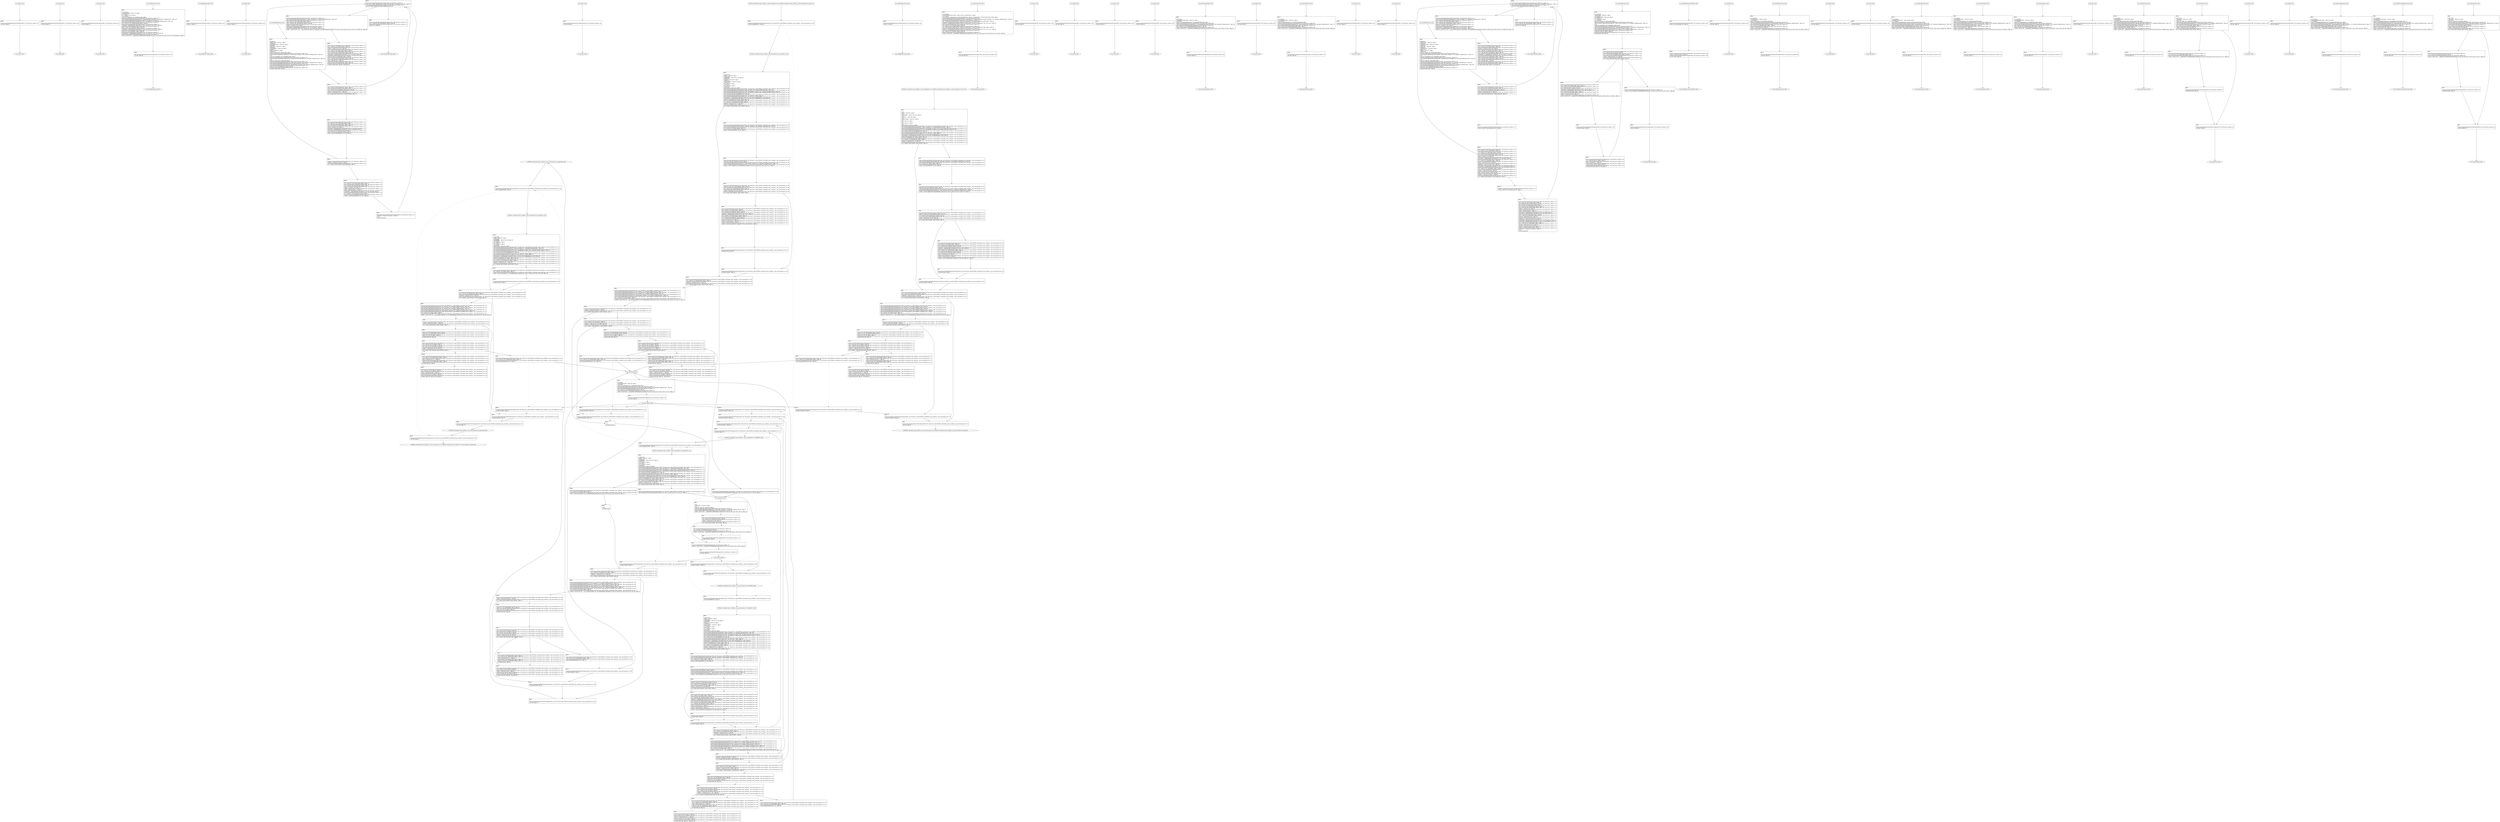digraph "icfg graph" {
BBio_ll_good1_end [label="{io_ll_good1_end}"];
BBio_ll_bad6_end [label="{io_ll_bad6_end}"];
BBio_ll_good5_end [label="{io_ll_good5_end}"];
BBio_ll_printWcharLine_end [label="{io_ll_printWcharLine_end}"];
BBio_ll_globalReturnsFalse_end [label="{io_ll_globalReturnsFalse_end}"];
BBio_ll_bad8_end [label="{io_ll_bad8_end}"];
BBio_ll_decodeHexWChars_end [label="{io_ll_decodeHexWChars_end}"];
BBio_ll_good7_end [label="{io_ll_good7_end}"];
BBCWE606_Unchecked_Loop_Condition__char_environment_05_ll_goodG2B1_end [label="{CWE606_Unchecked_Loop_Condition__char_environment_05_ll_goodG2B1_end}"];
BBio_ll_globalReturnsTrue_end [label="{io_ll_globalReturnsTrue_end}"];
BBio_ll_printStructLine_end [label="{io_ll_printStructLine_end}"];
BBio_ll_bad7_end [label="{io_ll_bad7_end}"];
BBio_ll_good6_end [label="{io_ll_good6_end}"];
BBio_ll_bad2_end [label="{io_ll_bad2_end}"];
BBio_ll_bad9_end [label="{io_ll_bad9_end}"];
BBio_ll_printUnsignedLine_end [label="{io_ll_printUnsignedLine_end}"];
BBio_ll_good4_end [label="{io_ll_good4_end}"];
BBio_ll_printSizeTLine_end [label="{io_ll_printSizeTLine_end}"];
BBio_ll_bad5_end [label="{io_ll_bad5_end}"];
BBCWE606_Unchecked_Loop_Condition__char_environment_05_ll_CWE606_Unchecked_Loop_Condition__char_environment_05_good_end [label="{CWE606_Unchecked_Loop_Condition__char_environment_05_ll_CWE606_Unchecked_Loop_Condition__char_environment_05_good_end}"];
BBio_ll_printLine_end [label="{io_ll_printLine_end}"];
BBio_ll_bad4_end [label="{io_ll_bad4_end}"];
BBio_ll_decodeHexChars_end [label="{io_ll_decodeHexChars_end}"];
BBio_ll_printBytesLine_end [label="{io_ll_printBytesLine_end}"];
BBio_ll_globalReturnsTrueOrFalse_end [label="{io_ll_globalReturnsTrueOrFalse_end}"];
BBCWE606_Unchecked_Loop_Condition__char_environment_05_ll_CWE606_Unchecked_Loop_Condition__char_environment_05_bad_end [label="{CWE606_Unchecked_Loop_Condition__char_environment_05_ll_CWE606_Unchecked_Loop_Condition__char_environment_05_bad_end}"];
BBio_ll_good3_end [label="{io_ll_good3_end}"];
BBCWE606_Unchecked_Loop_Condition__char_environment_05_ll_goodB2G2_end [label="{CWE606_Unchecked_Loop_Condition__char_environment_05_ll_goodB2G2_end}"];
BBio_ll_printHexCharLine_end [label="{io_ll_printHexCharLine_end}"];
BBCWE606_Unchecked_Loop_Condition__char_environment_05_ll_goodB2G1_end [label="{CWE606_Unchecked_Loop_Condition__char_environment_05_ll_goodB2G1_end}"];
BBio_ll_good9_end [label="{io_ll_good9_end}"];
BBio_ll_bad3_end [label="{io_ll_bad3_end}"];
BBio_ll_printDoubleLine_end [label="{io_ll_printDoubleLine_end}"];
BBio_ll_printShortLine_end [label="{io_ll_printShortLine_end}"];
BBio_ll_printLongLine_end [label="{io_ll_printLongLine_end}"];
BBCWE606_Unchecked_Loop_Condition__char_environment_05_ll_goodG2B2_end [label="{CWE606_Unchecked_Loop_Condition__char_environment_05_ll_goodG2B2_end}"];
BBio_ll_bad1_end [label="{io_ll_bad1_end}"];
BBio_ll_printFloatLine_end [label="{io_ll_printFloatLine_end}"];
BBio_ll_printWLine_end [label="{io_ll_printWLine_end}"];
BBio_ll_good2_end [label="{io_ll_good2_end}"];
BBio_ll_printIntLine_end [label="{io_ll_printIntLine_end}"];
BBio_ll_good8_end [label="{io_ll_good8_end}"];
BBio_ll_printLongLongLine_end [label="{io_ll_printLongLongLine_end}"];
BBio_ll_printHexUnsignedCharLine_end [label="{io_ll_printHexUnsignedCharLine_end}"];
BBio_ll_printSinkLine_end [label="{io_ll_printSinkLine_end}"];
BBio_ll_good1_start [label="{io_ll_good1_start}", shape=record];
io_ll_good1BB69 [label="{BB69:\l\l/home/raoxue/Desktop/MemVerif/workspace/000_109_030/source_code/io.c:187\l
  ret void, !dbg !52\l
}", shape=record];
BBio_ll_bad6_start [label="{io_ll_bad6_start}", shape=record];
io_ll_bad6BB83 [label="{BB83:\l\l/home/raoxue/Desktop/MemVerif/workspace/000_109_030/source_code/io.c:203\l
  ret void, !dbg !52\l
}", shape=record];
BBio_ll_good5_start [label="{io_ll_good5_start}", shape=record];
io_ll_good5BB73 [label="{BB73:\l\l/home/raoxue/Desktop/MemVerif/workspace/000_109_030/source_code/io.c:191\l
  ret void, !dbg !52\l
}", shape=record];
BBio_ll_printWcharLine_start [label="{io_ll_printWcharLine_start}", shape=record];
io_ll_printWcharLineBB28 [label="{BB28:\l\l/:1212058624\l
  %wideChar.addr = alloca i32, align 4\l
/:1212058624\l
  %s = alloca [2 x i32], align 4\l
/:1212058624\l
  store i32 %wideChar, i32* %wideChar.addr, align 4\l
/home/raoxue/Desktop/MemVerif/workspace/000_109_030/source_code/io.c:70\l
  call void @llvm.dbg.declare(metadata i32* %wideChar.addr, metadata !162, metadata !DIExpression()), !dbg !163\l
/home/raoxue/Desktop/MemVerif/workspace/000_109_030/source_code/io.c:74\l
  call void @llvm.dbg.declare(metadata [2 x i32]* %s, metadata !164, metadata !DIExpression()), !dbg !168\l
/home/raoxue/Desktop/MemVerif/workspace/000_109_030/source_code/io.c:75\l
  %0 = load i32, i32* %wideChar.addr, align 4, !dbg !61\l
/home/raoxue/Desktop/MemVerif/workspace/000_109_030/source_code/io.c:75\l
  %arrayidx = getelementptr inbounds [2 x i32], [2 x i32]* %s, i64 0, i64 0, !dbg !62\l
/home/raoxue/Desktop/MemVerif/workspace/000_109_030/source_code/io.c:75\l
  store i32 %0, i32* %arrayidx, align 4, !dbg !63\l
/home/raoxue/Desktop/MemVerif/workspace/000_109_030/source_code/io.c:76\l
  %arrayidx1 = getelementptr inbounds [2 x i32], [2 x i32]* %s, i64 0, i64 1, !dbg !64\l
/home/raoxue/Desktop/MemVerif/workspace/000_109_030/source_code/io.c:76\l
  store i32 0, i32* %arrayidx1, align 4, !dbg !65\l
/home/raoxue/Desktop/MemVerif/workspace/000_109_030/source_code/io.c:77\l
  %arraydecay = getelementptr inbounds [2 x i32], [2 x i32]* %s, i64 0, i64 0, !dbg !66\l
/home/raoxue/Desktop/MemVerif/workspace/000_109_030/source_code/io.c:77\l
  %call = call i32 (i8*, ...) @printf(i8* getelementptr inbounds ([5 x i8], [5 x i8]* @.str.10, i64 0, i64 0), i32* %arraydecay), !dbg !67\l
}", shape=record];
io_ll_printWcharLineBB28 [label="{BB28:\l\l/:1212058624\l
  %wideChar.addr = alloca i32, align 4\l
/:1212058624\l
  %s = alloca [2 x i32], align 4\l
/:1212058624\l
  store i32 %wideChar, i32* %wideChar.addr, align 4\l
/home/raoxue/Desktop/MemVerif/workspace/000_109_030/source_code/io.c:70\l
  call void @llvm.dbg.declare(metadata i32* %wideChar.addr, metadata !162, metadata !DIExpression()), !dbg !163\l
/home/raoxue/Desktop/MemVerif/workspace/000_109_030/source_code/io.c:74\l
  call void @llvm.dbg.declare(metadata [2 x i32]* %s, metadata !164, metadata !DIExpression()), !dbg !168\l
/home/raoxue/Desktop/MemVerif/workspace/000_109_030/source_code/io.c:75\l
  %0 = load i32, i32* %wideChar.addr, align 4, !dbg !61\l
/home/raoxue/Desktop/MemVerif/workspace/000_109_030/source_code/io.c:75\l
  %arrayidx = getelementptr inbounds [2 x i32], [2 x i32]* %s, i64 0, i64 0, !dbg !62\l
/home/raoxue/Desktop/MemVerif/workspace/000_109_030/source_code/io.c:75\l
  store i32 %0, i32* %arrayidx, align 4, !dbg !63\l
/home/raoxue/Desktop/MemVerif/workspace/000_109_030/source_code/io.c:76\l
  %arrayidx1 = getelementptr inbounds [2 x i32], [2 x i32]* %s, i64 0, i64 1, !dbg !64\l
/home/raoxue/Desktop/MemVerif/workspace/000_109_030/source_code/io.c:76\l
  store i32 0, i32* %arrayidx1, align 4, !dbg !65\l
/home/raoxue/Desktop/MemVerif/workspace/000_109_030/source_code/io.c:77\l
  %arraydecay = getelementptr inbounds [2 x i32], [2 x i32]* %s, i64 0, i64 0, !dbg !66\l
/home/raoxue/Desktop/MemVerif/workspace/000_109_030/source_code/io.c:77\l
  %call = call i32 (i8*, ...) @printf(i8* getelementptr inbounds ([5 x i8], [5 x i8]* @.str.10, i64 0, i64 0), i32* %arraydecay), !dbg !67\l
}", shape=record];
io_ll_printWcharLineBB29 [label="{BB29:\l\l/home/raoxue/Desktop/MemVerif/workspace/000_109_030/source_code/io.c:78\l
  ret void, !dbg !68\l
}", shape=record];
BBio_ll_globalReturnsFalse_start [label="{io_ll_globalReturnsFalse_start}", shape=record];
io_ll_globalReturnsFalseBB66 [label="{BB66:\l\l/home/raoxue/Desktop/MemVerif/workspace/000_109_030/source_code/io.c:163\l
  ret i32 0, !dbg !52\l
}", shape=record];
BBio_ll_bad8_start [label="{io_ll_bad8_start}", shape=record];
io_ll_bad8BB85 [label="{BB85:\l\l/home/raoxue/Desktop/MemVerif/workspace/000_109_030/source_code/io.c:205\l
  ret void, !dbg !52\l
}", shape=record];
BBio_ll_decodeHexWChars_start [label="{io_ll_decodeHexWChars_start}", shape=record];
io_ll_decodeHexWCharsBB55 [label="{BB55:\l\l/:86846024\l
  %bytes.addr = alloca i8*, align 8\l
/:86846024\l
  %numBytes.addr = alloca i64, align 8\l
/:86846024\l
  %hex.addr = alloca i32*, align 8\l
/:86846024\l
  %numWritten = alloca i64, align 8\l
/:86846024\l
  %byte = alloca i32, align 4\l
/:86846024\l
  store i8* %bytes, i8** %bytes.addr, align 8\l
/home/raoxue/Desktop/MemVerif/workspace/000_109_030/source_code/io.c:135\l
  call void @llvm.dbg.declare(metadata i8** %bytes.addr, metadata !290, metadata !DIExpression()), !dbg !291\l
/:135\l
  store i64 %numBytes, i64* %numBytes.addr, align 8\l
/home/raoxue/Desktop/MemVerif/workspace/000_109_030/source_code/io.c:135\l
  call void @llvm.dbg.declare(metadata i64* %numBytes.addr, metadata !292, metadata !DIExpression()), !dbg !293\l
/:135\l
  store i32* %hex, i32** %hex.addr, align 8\l
/home/raoxue/Desktop/MemVerif/workspace/000_109_030/source_code/io.c:135\l
  call void @llvm.dbg.declare(metadata i32** %hex.addr, metadata !294, metadata !DIExpression()), !dbg !295\l
/home/raoxue/Desktop/MemVerif/workspace/000_109_030/source_code/io.c:137\l
  call void @llvm.dbg.declare(metadata i64* %numWritten, metadata !296, metadata !DIExpression()), !dbg !297\l
/home/raoxue/Desktop/MemVerif/workspace/000_109_030/source_code/io.c:137\l
  store i64 0, i64* %numWritten, align 8, !dbg !65\l
/home/raoxue/Desktop/MemVerif/workspace/000_109_030/source_code/io.c:143\l
  br label %while.cond, !dbg !66\l
}", shape=record];
io_ll_decodeHexWCharsBB56 [label="{BB56:\l\l/home/raoxue/Desktop/MemVerif/workspace/000_109_030/source_code/io.c:143\l
  %0 = load i64, i64* %numWritten, align 8, !dbg !67\l
/home/raoxue/Desktop/MemVerif/workspace/000_109_030/source_code/io.c:143\l
  %1 = load i64, i64* %numBytes.addr, align 8, !dbg !68\l
/home/raoxue/Desktop/MemVerif/workspace/000_109_030/source_code/io.c:143\l
  %cmp = icmp ult i64 %0, %1, !dbg !69\l
/home/raoxue/Desktop/MemVerif/workspace/000_109_030/source_code/io.c:143\l
  br i1 %cmp, label %land.lhs.true, label %land.end, !dbg !70\l
}", shape=record];
io_ll_decodeHexWCharsBB57 [label="{BB57:\l\l/home/raoxue/Desktop/MemVerif/workspace/000_109_030/source_code/io.c:143\l
  %2 = load i32*, i32** %hex.addr, align 8, !dbg !71\l
/home/raoxue/Desktop/MemVerif/workspace/000_109_030/source_code/io.c:143\l
  %3 = load i64, i64* %numWritten, align 8, !dbg !72\l
/home/raoxue/Desktop/MemVerif/workspace/000_109_030/source_code/io.c:143\l
  %mul = mul i64 2, %3, !dbg !73\l
/home/raoxue/Desktop/MemVerif/workspace/000_109_030/source_code/io.c:143\l
  %arrayidx = getelementptr inbounds i32, i32* %2, i64 %mul, !dbg !71\l
/home/raoxue/Desktop/MemVerif/workspace/000_109_030/source_code/io.c:143\l
  %4 = load i32, i32* %arrayidx, align 4, !dbg !71\l
/home/raoxue/Desktop/MemVerif/workspace/000_109_030/source_code/io.c:143\l
  %call = call i32 @iswxdigit(i32 %4) #5, !dbg !74\l
}", shape=record];
io_ll_decodeHexWCharsBB57 [label="{BB57:\l\l/home/raoxue/Desktop/MemVerif/workspace/000_109_030/source_code/io.c:143\l
  %2 = load i32*, i32** %hex.addr, align 8, !dbg !71\l
/home/raoxue/Desktop/MemVerif/workspace/000_109_030/source_code/io.c:143\l
  %3 = load i64, i64* %numWritten, align 8, !dbg !72\l
/home/raoxue/Desktop/MemVerif/workspace/000_109_030/source_code/io.c:143\l
  %mul = mul i64 2, %3, !dbg !73\l
/home/raoxue/Desktop/MemVerif/workspace/000_109_030/source_code/io.c:143\l
  %arrayidx = getelementptr inbounds i32, i32* %2, i64 %mul, !dbg !71\l
/home/raoxue/Desktop/MemVerif/workspace/000_109_030/source_code/io.c:143\l
  %4 = load i32, i32* %arrayidx, align 4, !dbg !71\l
/home/raoxue/Desktop/MemVerif/workspace/000_109_030/source_code/io.c:143\l
  %call = call i32 @iswxdigit(i32 %4) #5, !dbg !74\l
}", shape=record];
io_ll_decodeHexWCharsBB59 [label="{BB59:\l\l/home/raoxue/Desktop/MemVerif/workspace/000_109_030/source_code/io.c:143\l
  %tobool = icmp ne i32 %call, 0, !dbg !74\l
/home/raoxue/Desktop/MemVerif/workspace/000_109_030/source_code/io.c:143\l
  br i1 %tobool, label %land.rhs, label %land.end, !dbg !75\l
}", shape=record];
io_ll_decodeHexWCharsBB60 [label="{BB60:\l\l/home/raoxue/Desktop/MemVerif/workspace/000_109_030/source_code/io.c:143\l
  %5 = load i32*, i32** %hex.addr, align 8, !dbg !76\l
/home/raoxue/Desktop/MemVerif/workspace/000_109_030/source_code/io.c:143\l
  %6 = load i64, i64* %numWritten, align 8, !dbg !77\l
/home/raoxue/Desktop/MemVerif/workspace/000_109_030/source_code/io.c:143\l
  %mul1 = mul i64 2, %6, !dbg !78\l
/home/raoxue/Desktop/MemVerif/workspace/000_109_030/source_code/io.c:143\l
  %add = add i64 %mul1, 1, !dbg !79\l
/home/raoxue/Desktop/MemVerif/workspace/000_109_030/source_code/io.c:143\l
  %arrayidx2 = getelementptr inbounds i32, i32* %5, i64 %add, !dbg !76\l
/home/raoxue/Desktop/MemVerif/workspace/000_109_030/source_code/io.c:143\l
  %7 = load i32, i32* %arrayidx2, align 4, !dbg !76\l
/home/raoxue/Desktop/MemVerif/workspace/000_109_030/source_code/io.c:143\l
  %call3 = call i32 @iswxdigit(i32 %7) #5, !dbg !80\l
}", shape=record];
io_ll_decodeHexWCharsBB60 [label="{BB60:\l\l/home/raoxue/Desktop/MemVerif/workspace/000_109_030/source_code/io.c:143\l
  %5 = load i32*, i32** %hex.addr, align 8, !dbg !76\l
/home/raoxue/Desktop/MemVerif/workspace/000_109_030/source_code/io.c:143\l
  %6 = load i64, i64* %numWritten, align 8, !dbg !77\l
/home/raoxue/Desktop/MemVerif/workspace/000_109_030/source_code/io.c:143\l
  %mul1 = mul i64 2, %6, !dbg !78\l
/home/raoxue/Desktop/MemVerif/workspace/000_109_030/source_code/io.c:143\l
  %add = add i64 %mul1, 1, !dbg !79\l
/home/raoxue/Desktop/MemVerif/workspace/000_109_030/source_code/io.c:143\l
  %arrayidx2 = getelementptr inbounds i32, i32* %5, i64 %add, !dbg !76\l
/home/raoxue/Desktop/MemVerif/workspace/000_109_030/source_code/io.c:143\l
  %7 = load i32, i32* %arrayidx2, align 4, !dbg !76\l
/home/raoxue/Desktop/MemVerif/workspace/000_109_030/source_code/io.c:143\l
  %call3 = call i32 @iswxdigit(i32 %7) #5, !dbg !80\l
}", shape=record];
io_ll_decodeHexWCharsBB61 [label="{BB61:\l\l/home/raoxue/Desktop/MemVerif/workspace/000_109_030/source_code/io.c:143\l
  %tobool4 = icmp ne i32 %call3, 0, !dbg !75\l
/:143\l
  br label %land.end\l
}", shape=record];
io_ll_decodeHexWCharsBB58 [label="{BB58:\l\l/home/raoxue/Desktop/MemVerif/workspace/000_109_030/source_code/io.c:0\l
  %8 = phi i1 [ false, %land.lhs.true ], [ false, %while.cond ], [ %tobool4, %land.rhs ], !dbg !81\l
/home/raoxue/Desktop/MemVerif/workspace/000_109_030/source_code/io.c:143\l
  br i1 %8, label %while.body, label %while.end, !dbg !66\l
}", shape=record];
io_ll_decodeHexWCharsBB62 [label="{BB62:\l\l/home/raoxue/Desktop/MemVerif/workspace/000_109_030/source_code/io.c:145\l
  call void @llvm.dbg.declare(metadata i32* %byte, metadata !314, metadata !DIExpression()), !dbg !316\l
/home/raoxue/Desktop/MemVerif/workspace/000_109_030/source_code/io.c:146\l
  %9 = load i32*, i32** %hex.addr, align 8, !dbg !85\l
/home/raoxue/Desktop/MemVerif/workspace/000_109_030/source_code/io.c:146\l
  %10 = load i64, i64* %numWritten, align 8, !dbg !86\l
/home/raoxue/Desktop/MemVerif/workspace/000_109_030/source_code/io.c:146\l
  %mul5 = mul i64 2, %10, !dbg !87\l
/home/raoxue/Desktop/MemVerif/workspace/000_109_030/source_code/io.c:146\l
  %arrayidx6 = getelementptr inbounds i32, i32* %9, i64 %mul5, !dbg !85\l
/home/raoxue/Desktop/MemVerif/workspace/000_109_030/source_code/io.c:146\l
  %call7 = call i32 (i32*, i32*, ...) @__isoc99_swscanf(i32* %arrayidx6, i32* getelementptr inbounds ([5 x i32], [5 x i32]* @.str.16, i64 0, i64 0), i32* %byte) #5, !dbg !88\l
}", shape=record];
io_ll_decodeHexWCharsBB62 [label="{BB62:\l\l/home/raoxue/Desktop/MemVerif/workspace/000_109_030/source_code/io.c:145\l
  call void @llvm.dbg.declare(metadata i32* %byte, metadata !314, metadata !DIExpression()), !dbg !316\l
/home/raoxue/Desktop/MemVerif/workspace/000_109_030/source_code/io.c:146\l
  %9 = load i32*, i32** %hex.addr, align 8, !dbg !85\l
/home/raoxue/Desktop/MemVerif/workspace/000_109_030/source_code/io.c:146\l
  %10 = load i64, i64* %numWritten, align 8, !dbg !86\l
/home/raoxue/Desktop/MemVerif/workspace/000_109_030/source_code/io.c:146\l
  %mul5 = mul i64 2, %10, !dbg !87\l
/home/raoxue/Desktop/MemVerif/workspace/000_109_030/source_code/io.c:146\l
  %arrayidx6 = getelementptr inbounds i32, i32* %9, i64 %mul5, !dbg !85\l
/home/raoxue/Desktop/MemVerif/workspace/000_109_030/source_code/io.c:146\l
  %call7 = call i32 (i32*, i32*, ...) @__isoc99_swscanf(i32* %arrayidx6, i32* getelementptr inbounds ([5 x i32], [5 x i32]* @.str.16, i64 0, i64 0), i32* %byte) #5, !dbg !88\l
}", shape=record];
io_ll_decodeHexWCharsBB64 [label="{BB64:\l\l/home/raoxue/Desktop/MemVerif/workspace/000_109_030/source_code/io.c:147\l
  %11 = load i32, i32* %byte, align 4, !dbg !89\l
/home/raoxue/Desktop/MemVerif/workspace/000_109_030/source_code/io.c:147\l
  %conv = trunc i32 %11 to i8, !dbg !90\l
/home/raoxue/Desktop/MemVerif/workspace/000_109_030/source_code/io.c:147\l
  %12 = load i8*, i8** %bytes.addr, align 8, !dbg !91\l
/home/raoxue/Desktop/MemVerif/workspace/000_109_030/source_code/io.c:147\l
  %13 = load i64, i64* %numWritten, align 8, !dbg !92\l
/home/raoxue/Desktop/MemVerif/workspace/000_109_030/source_code/io.c:147\l
  %arrayidx8 = getelementptr inbounds i8, i8* %12, i64 %13, !dbg !91\l
/home/raoxue/Desktop/MemVerif/workspace/000_109_030/source_code/io.c:147\l
  store i8 %conv, i8* %arrayidx8, align 1, !dbg !93\l
/home/raoxue/Desktop/MemVerif/workspace/000_109_030/source_code/io.c:148\l
  %14 = load i64, i64* %numWritten, align 8, !dbg !94\l
/home/raoxue/Desktop/MemVerif/workspace/000_109_030/source_code/io.c:148\l
  %inc = add i64 %14, 1, !dbg !94\l
/home/raoxue/Desktop/MemVerif/workspace/000_109_030/source_code/io.c:148\l
  store i64 %inc, i64* %numWritten, align 8, !dbg !94\l
/home/raoxue/Desktop/MemVerif/workspace/000_109_030/source_code/io.c:143\l
  br label %while.cond, !dbg !66, !llvm.loop !95\l
}", shape=record];
io_ll_decodeHexWCharsBB63 [label="{BB63:\l\l/home/raoxue/Desktop/MemVerif/workspace/000_109_030/source_code/io.c:151\l
  %15 = load i64, i64* %numWritten, align 8, !dbg !98\l
/home/raoxue/Desktop/MemVerif/workspace/000_109_030/source_code/io.c:151\l
  ret i64 %15, !dbg !99\l
}", shape=record];
BBio_ll_good7_start [label="{io_ll_good7_start}", shape=record];
io_ll_good7BB75 [label="{BB75:\l\l/home/raoxue/Desktop/MemVerif/workspace/000_109_030/source_code/io.c:193\l
  ret void, !dbg !52\l
}", shape=record];
BBCWE606_Unchecked_Loop_Condition__char_environment_05_ll_goodG2B1_start [label="{CWE606_Unchecked_Loop_Condition__char_environment_05_ll_goodG2B1_start}", shape=record];
CWE606_Unchecked_Loop_Condition__char_environment_05_ll_goodG2B1BB60 [label="{BB60:\l\l/:106062328\l
  %data = alloca i8*, align 8\l
/:106062328\l
  %dataBuffer = alloca [100 x i8], align 16\l
/:106062328\l
  %i = alloca i32, align 4\l
/:106062328\l
  %n = alloca i32, align 4\l
/:106062328\l
  %intVariable = alloca i32, align 4\l
/home/raoxue/Desktop/MemVerif/workspace/000_109_030/source_code/CWE606_Unchecked_Loop_Condition__char_environment_05.c:177\l
  call void @llvm.dbg.declare(metadata i8** %data, metadata !257, metadata !DIExpression()), !dbg !258\l
/home/raoxue/Desktop/MemVerif/workspace/000_109_030/source_code/CWE606_Unchecked_Loop_Condition__char_environment_05.c:178\l
  call void @llvm.dbg.declare(metadata [100 x i8]* %dataBuffer, metadata !259, metadata !DIExpression()), !dbg !260\l
/home/raoxue/Desktop/MemVerif/workspace/000_109_030/source_code/CWE606_Unchecked_Loop_Condition__char_environment_05.c:178\l
  %0 = bitcast [100 x i8]* %dataBuffer to i8*, !dbg !26\l
/home/raoxue/Desktop/MemVerif/workspace/000_109_030/source_code/CWE606_Unchecked_Loop_Condition__char_environment_05.c:178\l
  call void @llvm.memset.p0i8.i64(i8* align 16 %0, i8 0, i64 100, i1 false), !dbg !26\l
/home/raoxue/Desktop/MemVerif/workspace/000_109_030/source_code/CWE606_Unchecked_Loop_Condition__char_environment_05.c:179\l
  %arraydecay = getelementptr inbounds [100 x i8], [100 x i8]* %dataBuffer, i64 0, i64 0, !dbg !27\l
/home/raoxue/Desktop/MemVerif/workspace/000_109_030/source_code/CWE606_Unchecked_Loop_Condition__char_environment_05.c:179\l
  store i8* %arraydecay, i8** %data, align 8, !dbg !28\l
/home/raoxue/Desktop/MemVerif/workspace/000_109_030/source_code/CWE606_Unchecked_Loop_Condition__char_environment_05.c:180\l
  %1 = load i32, i32* @staticFalse, align 4, !dbg !29\l
/home/raoxue/Desktop/MemVerif/workspace/000_109_030/source_code/CWE606_Unchecked_Loop_Condition__char_environment_05.c:180\l
  %tobool = icmp ne i32 %1, 0, !dbg !29\l
/home/raoxue/Desktop/MemVerif/workspace/000_109_030/source_code/CWE606_Unchecked_Loop_Condition__char_environment_05.c:180\l
  br i1 %tobool, label %if.then, label %if.else, !dbg !31\l
}", shape=record];
CWE606_Unchecked_Loop_Condition__char_environment_05_ll_goodG2B1BB61 [label="{BB61:\l\l/home/raoxue/Desktop/MemVerif/workspace/000_109_030/source_code/CWE606_Unchecked_Loop_Condition__char_environment_05.c:183\l
  call void @printLine(i8* getelementptr inbounds ([21 x i8], [21 x i8]* @.str.2, i64 0, i64 0)), !dbg !32\l
}", shape=record];
CWE606_Unchecked_Loop_Condition__char_environment_05_ll_goodG2B1BB61 [label="{BB61:\l\l/home/raoxue/Desktop/MemVerif/workspace/000_109_030/source_code/CWE606_Unchecked_Loop_Condition__char_environment_05.c:183\l
  call void @printLine(i8* getelementptr inbounds ([21 x i8], [21 x i8]* @.str.2, i64 0, i64 0)), !dbg !32\l
}", shape=record];
CWE606_Unchecked_Loop_Condition__char_environment_05_ll_goodG2B1BB63 [label="{BB63:\l\l/home/raoxue/Desktop/MemVerif/workspace/000_109_030/source_code/CWE606_Unchecked_Loop_Condition__char_environment_05.c:184\l
  br label %if.end, !dbg !34\l
}", shape=record];
CWE606_Unchecked_Loop_Condition__char_environment_05_ll_goodG2B1BB62 [label="{BB62:\l\l/home/raoxue/Desktop/MemVerif/workspace/000_109_030/source_code/CWE606_Unchecked_Loop_Condition__char_environment_05.c:188\l
  %2 = load i8*, i8** %data, align 8, !dbg !35\l
/home/raoxue/Desktop/MemVerif/workspace/000_109_030/source_code/CWE606_Unchecked_Loop_Condition__char_environment_05.c:188\l
  %call = call i8* @strcpy(i8* %2, i8* getelementptr inbounds ([3 x i8], [3 x i8]* @.str.3, i64 0, i64 0)) #6, !dbg !37\l
}", shape=record];
CWE606_Unchecked_Loop_Condition__char_environment_05_ll_goodG2B1BB62 [label="{BB62:\l\l/home/raoxue/Desktop/MemVerif/workspace/000_109_030/source_code/CWE606_Unchecked_Loop_Condition__char_environment_05.c:188\l
  %2 = load i8*, i8** %data, align 8, !dbg !35\l
/home/raoxue/Desktop/MemVerif/workspace/000_109_030/source_code/CWE606_Unchecked_Loop_Condition__char_environment_05.c:188\l
  %call = call i8* @strcpy(i8* %2, i8* getelementptr inbounds ([3 x i8], [3 x i8]* @.str.3, i64 0, i64 0)) #6, !dbg !37\l
}", shape=record];
CWE606_Unchecked_Loop_Condition__char_environment_05_ll_goodG2B1BB65 [label="{BB65:\l\l/:188\l
  br label %if.end\l
}", shape=record];
CWE606_Unchecked_Loop_Condition__char_environment_05_ll_goodG2B1BB64 [label="{BB64:\l\l/home/raoxue/Desktop/MemVerif/workspace/000_109_030/source_code/CWE606_Unchecked_Loop_Condition__char_environment_05.c:190\l
  %3 = load i32, i32* @staticTrue, align 4, !dbg !38\l
/home/raoxue/Desktop/MemVerif/workspace/000_109_030/source_code/CWE606_Unchecked_Loop_Condition__char_environment_05.c:190\l
  %tobool1 = icmp ne i32 %3, 0, !dbg !38\l
/home/raoxue/Desktop/MemVerif/workspace/000_109_030/source_code/CWE606_Unchecked_Loop_Condition__char_environment_05.c:190\l
  br i1 %tobool1, label %if.then2, label %if.end8, !dbg !40\l
}", shape=record];
CWE606_Unchecked_Loop_Condition__char_environment_05_ll_goodG2B1BB66 [label="{BB66:\l\l/home/raoxue/Desktop/MemVerif/workspace/000_109_030/source_code/CWE606_Unchecked_Loop_Condition__char_environment_05.c:193\l
  call void @llvm.dbg.declare(metadata i32* %i, metadata !275, metadata !DIExpression()), !dbg !278\l
/home/raoxue/Desktop/MemVerif/workspace/000_109_030/source_code/CWE606_Unchecked_Loop_Condition__char_environment_05.c:193\l
  call void @llvm.dbg.declare(metadata i32* %n, metadata !279, metadata !DIExpression()), !dbg !280\l
/home/raoxue/Desktop/MemVerif/workspace/000_109_030/source_code/CWE606_Unchecked_Loop_Condition__char_environment_05.c:193\l
  call void @llvm.dbg.declare(metadata i32* %intVariable, metadata !281, metadata !DIExpression()), !dbg !282\l
/home/raoxue/Desktop/MemVerif/workspace/000_109_030/source_code/CWE606_Unchecked_Loop_Condition__char_environment_05.c:194\l
  %4 = load i8*, i8** %data, align 8, !dbg !49\l
/home/raoxue/Desktop/MemVerif/workspace/000_109_030/source_code/CWE606_Unchecked_Loop_Condition__char_environment_05.c:194\l
  %call3 = call i32 (i8*, i8*, ...) @__isoc99_sscanf(i8* %4, i8* getelementptr inbounds ([3 x i8], [3 x i8]* @.str.1, i64 0, i64 0), i32* %n) #6, !dbg !51\l
}", shape=record];
CWE606_Unchecked_Loop_Condition__char_environment_05_ll_goodG2B1BB66 [label="{BB66:\l\l/home/raoxue/Desktop/MemVerif/workspace/000_109_030/source_code/CWE606_Unchecked_Loop_Condition__char_environment_05.c:193\l
  call void @llvm.dbg.declare(metadata i32* %i, metadata !275, metadata !DIExpression()), !dbg !278\l
/home/raoxue/Desktop/MemVerif/workspace/000_109_030/source_code/CWE606_Unchecked_Loop_Condition__char_environment_05.c:193\l
  call void @llvm.dbg.declare(metadata i32* %n, metadata !279, metadata !DIExpression()), !dbg !280\l
/home/raoxue/Desktop/MemVerif/workspace/000_109_030/source_code/CWE606_Unchecked_Loop_Condition__char_environment_05.c:193\l
  call void @llvm.dbg.declare(metadata i32* %intVariable, metadata !281, metadata !DIExpression()), !dbg !282\l
/home/raoxue/Desktop/MemVerif/workspace/000_109_030/source_code/CWE606_Unchecked_Loop_Condition__char_environment_05.c:194\l
  %4 = load i8*, i8** %data, align 8, !dbg !49\l
/home/raoxue/Desktop/MemVerif/workspace/000_109_030/source_code/CWE606_Unchecked_Loop_Condition__char_environment_05.c:194\l
  %call3 = call i32 (i8*, i8*, ...) @__isoc99_sscanf(i8* %4, i8* getelementptr inbounds ([3 x i8], [3 x i8]* @.str.1, i64 0, i64 0), i32* %n) #6, !dbg !51\l
}", shape=record];
CWE606_Unchecked_Loop_Condition__char_environment_05_ll_goodG2B1BB68 [label="{BB68:\l\l/home/raoxue/Desktop/MemVerif/workspace/000_109_030/source_code/CWE606_Unchecked_Loop_Condition__char_environment_05.c:194\l
  %cmp = icmp eq i32 %call3, 1, !dbg !52\l
/home/raoxue/Desktop/MemVerif/workspace/000_109_030/source_code/CWE606_Unchecked_Loop_Condition__char_environment_05.c:194\l
  br i1 %cmp, label %if.then4, label %if.end7, !dbg !53\l
}", shape=record];
CWE606_Unchecked_Loop_Condition__char_environment_05_ll_goodG2B1BB69 [label="{BB69:\l\l/home/raoxue/Desktop/MemVerif/workspace/000_109_030/source_code/CWE606_Unchecked_Loop_Condition__char_environment_05.c:197\l
  store i32 0, i32* %intVariable, align 4, !dbg !54\l
/home/raoxue/Desktop/MemVerif/workspace/000_109_030/source_code/CWE606_Unchecked_Loop_Condition__char_environment_05.c:198\l
  store i32 0, i32* %i, align 4, !dbg !56\l
/home/raoxue/Desktop/MemVerif/workspace/000_109_030/source_code/CWE606_Unchecked_Loop_Condition__char_environment_05.c:198\l
  br label %for.cond, !dbg !58\l
}", shape=record];
CWE606_Unchecked_Loop_Condition__char_environment_05_ll_goodG2B1BB71 [label="{BB71:\l\l/home/raoxue/Desktop/MemVerif/workspace/000_109_030/source_code/CWE606_Unchecked_Loop_Condition__char_environment_05.c:198\l
  %5 = load i32, i32* %i, align 4, !dbg !59\l
/home/raoxue/Desktop/MemVerif/workspace/000_109_030/source_code/CWE606_Unchecked_Loop_Condition__char_environment_05.c:198\l
  %6 = load i32, i32* %n, align 4, !dbg !61\l
/home/raoxue/Desktop/MemVerif/workspace/000_109_030/source_code/CWE606_Unchecked_Loop_Condition__char_environment_05.c:198\l
  %cmp5 = icmp slt i32 %5, %6, !dbg !62\l
/home/raoxue/Desktop/MemVerif/workspace/000_109_030/source_code/CWE606_Unchecked_Loop_Condition__char_environment_05.c:198\l
  br i1 %cmp5, label %for.body, label %for.end, !dbg !63\l
}", shape=record];
CWE606_Unchecked_Loop_Condition__char_environment_05_ll_goodG2B1BB72 [label="{BB72:\l\l/home/raoxue/Desktop/MemVerif/workspace/000_109_030/source_code/CWE606_Unchecked_Loop_Condition__char_environment_05.c:201\l
  %7 = load i32, i32* %intVariable, align 4, !dbg !64\l
/home/raoxue/Desktop/MemVerif/workspace/000_109_030/source_code/CWE606_Unchecked_Loop_Condition__char_environment_05.c:201\l
  %inc = add nsw i32 %7, 1, !dbg !64\l
/home/raoxue/Desktop/MemVerif/workspace/000_109_030/source_code/CWE606_Unchecked_Loop_Condition__char_environment_05.c:201\l
  store i32 %inc, i32* %intVariable, align 4, !dbg !64\l
/home/raoxue/Desktop/MemVerif/workspace/000_109_030/source_code/CWE606_Unchecked_Loop_Condition__char_environment_05.c:202\l
  br label %for.inc, !dbg !66\l
}", shape=record];
CWE606_Unchecked_Loop_Condition__char_environment_05_ll_goodG2B1BB74 [label="{BB74:\l\l/home/raoxue/Desktop/MemVerif/workspace/000_109_030/source_code/CWE606_Unchecked_Loop_Condition__char_environment_05.c:198\l
  %8 = load i32, i32* %i, align 4, !dbg !67\l
/home/raoxue/Desktop/MemVerif/workspace/000_109_030/source_code/CWE606_Unchecked_Loop_Condition__char_environment_05.c:198\l
  %inc6 = add nsw i32 %8, 1, !dbg !67\l
/home/raoxue/Desktop/MemVerif/workspace/000_109_030/source_code/CWE606_Unchecked_Loop_Condition__char_environment_05.c:198\l
  store i32 %inc6, i32* %i, align 4, !dbg !67\l
/home/raoxue/Desktop/MemVerif/workspace/000_109_030/source_code/CWE606_Unchecked_Loop_Condition__char_environment_05.c:198\l
  br label %for.cond, !dbg !68, !llvm.loop !69\l
}", shape=record];
CWE606_Unchecked_Loop_Condition__char_environment_05_ll_goodG2B1BB73 [label="{BB73:\l\l/home/raoxue/Desktop/MemVerif/workspace/000_109_030/source_code/CWE606_Unchecked_Loop_Condition__char_environment_05.c:203\l
  %9 = load i32, i32* %intVariable, align 4, !dbg !72\l
/home/raoxue/Desktop/MemVerif/workspace/000_109_030/source_code/CWE606_Unchecked_Loop_Condition__char_environment_05.c:203\l
  call void @printIntLine(i32 %9), !dbg !73\l
}", shape=record];
CWE606_Unchecked_Loop_Condition__char_environment_05_ll_goodG2B1BB73 [label="{BB73:\l\l/home/raoxue/Desktop/MemVerif/workspace/000_109_030/source_code/CWE606_Unchecked_Loop_Condition__char_environment_05.c:203\l
  %9 = load i32, i32* %intVariable, align 4, !dbg !72\l
/home/raoxue/Desktop/MemVerif/workspace/000_109_030/source_code/CWE606_Unchecked_Loop_Condition__char_environment_05.c:203\l
  call void @printIntLine(i32 %9), !dbg !73\l
}", shape=record];
CWE606_Unchecked_Loop_Condition__char_environment_05_ll_goodG2B1BB75 [label="{BB75:\l\l/home/raoxue/Desktop/MemVerif/workspace/000_109_030/source_code/CWE606_Unchecked_Loop_Condition__char_environment_05.c:204\l
  br label %if.end7, !dbg !74\l
}", shape=record];
CWE606_Unchecked_Loop_Condition__char_environment_05_ll_goodG2B1BB70 [label="{BB70:\l\l/home/raoxue/Desktop/MemVerif/workspace/000_109_030/source_code/CWE606_Unchecked_Loop_Condition__char_environment_05.c:206\l
  br label %if.end8, !dbg !75\l
}", shape=record];
CWE606_Unchecked_Loop_Condition__char_environment_05_ll_goodG2B1BB67 [label="{BB67:\l\l/home/raoxue/Desktop/MemVerif/workspace/000_109_030/source_code/CWE606_Unchecked_Loop_Condition__char_environment_05.c:207\l
  ret void, !dbg !76\l
}", shape=record];
BBio_ll_globalReturnsTrue_start [label="{io_ll_globalReturnsTrue_start}", shape=record];
io_ll_globalReturnsTrueBB65 [label="{BB65:\l\l/home/raoxue/Desktop/MemVerif/workspace/000_109_030/source_code/io.c:158\l
  ret i32 1, !dbg !52\l
}", shape=record];
BBio_ll_printStructLine_start [label="{io_ll_printStructLine_start}", shape=record];
io_ll_printStructLineBB36 [label="{BB36:\l\l/:1212058624\l
  %structTwoIntsStruct.addr = alloca %struct._twoIntsStruct*, align 8\l
/:1212058624\l
  store %struct._twoIntsStruct* %structTwoIntsStruct, %struct._twoIntsStruct** %structTwoIntsStruct.addr, align 8\l
/home/raoxue/Desktop/MemVerif/workspace/000_109_030/source_code/io.c:95\l
  call void @llvm.dbg.declare(metadata %struct._twoIntsStruct** %structTwoIntsStruct.addr, metadata !212, metadata !DIExpression()), !dbg !213\l
/home/raoxue/Desktop/MemVerif/workspace/000_109_030/source_code/io.c:97\l
  %0 = load %struct._twoIntsStruct*, %struct._twoIntsStruct** %structTwoIntsStruct.addr, align 8, !dbg !61\l
/home/raoxue/Desktop/MemVerif/workspace/000_109_030/source_code/io.c:97\l
  %intOne = getelementptr inbounds %struct._twoIntsStruct, %struct._twoIntsStruct* %0, i32 0, i32 0, !dbg !62\l
/home/raoxue/Desktop/MemVerif/workspace/000_109_030/source_code/io.c:97\l
  %1 = load i32, i32* %intOne, align 4, !dbg !62\l
/home/raoxue/Desktop/MemVerif/workspace/000_109_030/source_code/io.c:97\l
  %2 = load %struct._twoIntsStruct*, %struct._twoIntsStruct** %structTwoIntsStruct.addr, align 8, !dbg !63\l
/home/raoxue/Desktop/MemVerif/workspace/000_109_030/source_code/io.c:97\l
  %intTwo = getelementptr inbounds %struct._twoIntsStruct, %struct._twoIntsStruct* %2, i32 0, i32 1, !dbg !64\l
/home/raoxue/Desktop/MemVerif/workspace/000_109_030/source_code/io.c:97\l
  %3 = load i32, i32* %intTwo, align 4, !dbg !64\l
/home/raoxue/Desktop/MemVerif/workspace/000_109_030/source_code/io.c:97\l
  %call = call i32 (i8*, ...) @printf(i8* getelementptr inbounds ([10 x i8], [10 x i8]* @.str.13, i64 0, i64 0), i32 %1, i32 %3), !dbg !65\l
}", shape=record];
io_ll_printStructLineBB36 [label="{BB36:\l\l/:1212058624\l
  %structTwoIntsStruct.addr = alloca %struct._twoIntsStruct*, align 8\l
/:1212058624\l
  store %struct._twoIntsStruct* %structTwoIntsStruct, %struct._twoIntsStruct** %structTwoIntsStruct.addr, align 8\l
/home/raoxue/Desktop/MemVerif/workspace/000_109_030/source_code/io.c:95\l
  call void @llvm.dbg.declare(metadata %struct._twoIntsStruct** %structTwoIntsStruct.addr, metadata !212, metadata !DIExpression()), !dbg !213\l
/home/raoxue/Desktop/MemVerif/workspace/000_109_030/source_code/io.c:97\l
  %0 = load %struct._twoIntsStruct*, %struct._twoIntsStruct** %structTwoIntsStruct.addr, align 8, !dbg !61\l
/home/raoxue/Desktop/MemVerif/workspace/000_109_030/source_code/io.c:97\l
  %intOne = getelementptr inbounds %struct._twoIntsStruct, %struct._twoIntsStruct* %0, i32 0, i32 0, !dbg !62\l
/home/raoxue/Desktop/MemVerif/workspace/000_109_030/source_code/io.c:97\l
  %1 = load i32, i32* %intOne, align 4, !dbg !62\l
/home/raoxue/Desktop/MemVerif/workspace/000_109_030/source_code/io.c:97\l
  %2 = load %struct._twoIntsStruct*, %struct._twoIntsStruct** %structTwoIntsStruct.addr, align 8, !dbg !63\l
/home/raoxue/Desktop/MemVerif/workspace/000_109_030/source_code/io.c:97\l
  %intTwo = getelementptr inbounds %struct._twoIntsStruct, %struct._twoIntsStruct* %2, i32 0, i32 1, !dbg !64\l
/home/raoxue/Desktop/MemVerif/workspace/000_109_030/source_code/io.c:97\l
  %3 = load i32, i32* %intTwo, align 4, !dbg !64\l
/home/raoxue/Desktop/MemVerif/workspace/000_109_030/source_code/io.c:97\l
  %call = call i32 (i8*, ...) @printf(i8* getelementptr inbounds ([10 x i8], [10 x i8]* @.str.13, i64 0, i64 0), i32 %1, i32 %3), !dbg !65\l
}", shape=record];
io_ll_printStructLineBB37 [label="{BB37:\l\l/home/raoxue/Desktop/MemVerif/workspace/000_109_030/source_code/io.c:98\l
  ret void, !dbg !66\l
}", shape=record];
BBio_ll_bad7_start [label="{io_ll_bad7_start}", shape=record];
io_ll_bad7BB84 [label="{BB84:\l\l/home/raoxue/Desktop/MemVerif/workspace/000_109_030/source_code/io.c:204\l
  ret void, !dbg !52\l
}", shape=record];
BBio_ll_good6_start [label="{io_ll_good6_start}", shape=record];
io_ll_good6BB74 [label="{BB74:\l\l/home/raoxue/Desktop/MemVerif/workspace/000_109_030/source_code/io.c:192\l
  ret void, !dbg !52\l
}", shape=record];
BBio_ll_bad2_start [label="{io_ll_bad2_start}", shape=record];
io_ll_bad2BB79 [label="{BB79:\l\l/home/raoxue/Desktop/MemVerif/workspace/000_109_030/source_code/io.c:199\l
  ret void, !dbg !52\l
}", shape=record];
BBio_ll_bad9_start [label="{io_ll_bad9_start}", shape=record];
io_ll_bad9BB86 [label="{BB86:\l\l/home/raoxue/Desktop/MemVerif/workspace/000_109_030/source_code/io.c:206\l
  ret void, !dbg !52\l
}", shape=record];
BBio_ll_printUnsignedLine_start [label="{io_ll_printUnsignedLine_start}", shape=record];
io_ll_printUnsignedLineBB30 [label="{BB30:\l\l/:87007064\l
  %unsignedNumber.addr = alloca i32, align 4\l
/:87007064\l
  store i32 %unsignedNumber, i32* %unsignedNumber.addr, align 4\l
/home/raoxue/Desktop/MemVerif/workspace/000_109_030/source_code/io.c:80\l
  call void @llvm.dbg.declare(metadata i32* %unsignedNumber.addr, metadata !180, metadata !DIExpression()), !dbg !181\l
/home/raoxue/Desktop/MemVerif/workspace/000_109_030/source_code/io.c:82\l
  %0 = load i32, i32* %unsignedNumber.addr, align 4, !dbg !54\l
/home/raoxue/Desktop/MemVerif/workspace/000_109_030/source_code/io.c:82\l
  %call = call i32 (i8*, ...) @printf(i8* getelementptr inbounds ([4 x i8], [4 x i8]* @.str.11, i64 0, i64 0), i32 %0), !dbg !55\l
}", shape=record];
io_ll_printUnsignedLineBB30 [label="{BB30:\l\l/:87007064\l
  %unsignedNumber.addr = alloca i32, align 4\l
/:87007064\l
  store i32 %unsignedNumber, i32* %unsignedNumber.addr, align 4\l
/home/raoxue/Desktop/MemVerif/workspace/000_109_030/source_code/io.c:80\l
  call void @llvm.dbg.declare(metadata i32* %unsignedNumber.addr, metadata !180, metadata !DIExpression()), !dbg !181\l
/home/raoxue/Desktop/MemVerif/workspace/000_109_030/source_code/io.c:82\l
  %0 = load i32, i32* %unsignedNumber.addr, align 4, !dbg !54\l
/home/raoxue/Desktop/MemVerif/workspace/000_109_030/source_code/io.c:82\l
  %call = call i32 (i8*, ...) @printf(i8* getelementptr inbounds ([4 x i8], [4 x i8]* @.str.11, i64 0, i64 0), i32 %0), !dbg !55\l
}", shape=record];
io_ll_printUnsignedLineBB31 [label="{BB31:\l\l/home/raoxue/Desktop/MemVerif/workspace/000_109_030/source_code/io.c:83\l
  ret void, !dbg !56\l
}", shape=record];
BBio_ll_good4_start [label="{io_ll_good4_start}", shape=record];
io_ll_good4BB72 [label="{BB72:\l\l/home/raoxue/Desktop/MemVerif/workspace/000_109_030/source_code/io.c:190\l
  ret void, !dbg !52\l
}", shape=record];
BBio_ll_printSizeTLine_start [label="{io_ll_printSizeTLine_start}", shape=record];
io_ll_printSizeTLineBB24 [label="{BB24:\l\l/:1212058624\l
  %sizeTNumber.addr = alloca i64, align 8\l
/:1212058624\l
  store i64 %sizeTNumber, i64* %sizeTNumber.addr, align 8\l
/home/raoxue/Desktop/MemVerif/workspace/000_109_030/source_code/io.c:60\l
  call void @llvm.dbg.declare(metadata i64* %sizeTNumber.addr, metadata !146, metadata !DIExpression()), !dbg !147\l
/home/raoxue/Desktop/MemVerif/workspace/000_109_030/source_code/io.c:62\l
  %0 = load i64, i64* %sizeTNumber.addr, align 8, !dbg !57\l
/home/raoxue/Desktop/MemVerif/workspace/000_109_030/source_code/io.c:62\l
  %call = call i32 (i8*, ...) @printf(i8* getelementptr inbounds ([5 x i8], [5 x i8]* @.str.8, i64 0, i64 0), i64 %0), !dbg !58\l
}", shape=record];
io_ll_printSizeTLineBB24 [label="{BB24:\l\l/:1212058624\l
  %sizeTNumber.addr = alloca i64, align 8\l
/:1212058624\l
  store i64 %sizeTNumber, i64* %sizeTNumber.addr, align 8\l
/home/raoxue/Desktop/MemVerif/workspace/000_109_030/source_code/io.c:60\l
  call void @llvm.dbg.declare(metadata i64* %sizeTNumber.addr, metadata !146, metadata !DIExpression()), !dbg !147\l
/home/raoxue/Desktop/MemVerif/workspace/000_109_030/source_code/io.c:62\l
  %0 = load i64, i64* %sizeTNumber.addr, align 8, !dbg !57\l
/home/raoxue/Desktop/MemVerif/workspace/000_109_030/source_code/io.c:62\l
  %call = call i32 (i8*, ...) @printf(i8* getelementptr inbounds ([5 x i8], [5 x i8]* @.str.8, i64 0, i64 0), i64 %0), !dbg !58\l
}", shape=record];
io_ll_printSizeTLineBB25 [label="{BB25:\l\l/home/raoxue/Desktop/MemVerif/workspace/000_109_030/source_code/io.c:63\l
  ret void, !dbg !59\l
}", shape=record];
BBio_ll_bad5_start [label="{io_ll_bad5_start}", shape=record];
io_ll_bad5BB82 [label="{BB82:\l\l/home/raoxue/Desktop/MemVerif/workspace/000_109_030/source_code/io.c:202\l
  ret void, !dbg !52\l
}", shape=record];
BBCWE606_Unchecked_Loop_Condition__char_environment_05_ll_CWE606_Unchecked_Loop_Condition__char_environment_05_good_start [label="{CWE606_Unchecked_Loop_Condition__char_environment_05_ll_CWE606_Unchecked_Loop_Condition__char_environment_05_good_start}", shape=record];
CWE606_Unchecked_Loop_Condition__char_environment_05_ll_CWE606_Unchecked_Loop_Condition__char_environment_05_goodBB90 [label="{BB90:\l\l/home/raoxue/Desktop/MemVerif/workspace/000_109_030/source_code/CWE606_Unchecked_Loop_Condition__char_environment_05.c:241\l
  call void @goodB2G1(), !dbg !18\l
}", shape=record];
CWE606_Unchecked_Loop_Condition__char_environment_05_ll_CWE606_Unchecked_Loop_Condition__char_environment_05_goodBB90 [label="{BB90:\l\l/home/raoxue/Desktop/MemVerif/workspace/000_109_030/source_code/CWE606_Unchecked_Loop_Condition__char_environment_05.c:241\l
  call void @goodB2G1(), !dbg !18\l
}", shape=record];
CWE606_Unchecked_Loop_Condition__char_environment_05_ll_CWE606_Unchecked_Loop_Condition__char_environment_05_goodBB91 [label="{BB91:\l\l/home/raoxue/Desktop/MemVerif/workspace/000_109_030/source_code/CWE606_Unchecked_Loop_Condition__char_environment_05.c:242\l
  call void @goodB2G2(), !dbg !19\l
}", shape=record];
CWE606_Unchecked_Loop_Condition__char_environment_05_ll_CWE606_Unchecked_Loop_Condition__char_environment_05_goodBB91 [label="{BB91:\l\l/home/raoxue/Desktop/MemVerif/workspace/000_109_030/source_code/CWE606_Unchecked_Loop_Condition__char_environment_05.c:242\l
  call void @goodB2G2(), !dbg !19\l
}", shape=record];
CWE606_Unchecked_Loop_Condition__char_environment_05_ll_CWE606_Unchecked_Loop_Condition__char_environment_05_goodBB92 [label="{BB92:\l\l/home/raoxue/Desktop/MemVerif/workspace/000_109_030/source_code/CWE606_Unchecked_Loop_Condition__char_environment_05.c:243\l
  call void @goodG2B1(), !dbg !20\l
}", shape=record];
CWE606_Unchecked_Loop_Condition__char_environment_05_ll_CWE606_Unchecked_Loop_Condition__char_environment_05_goodBB92 [label="{BB92:\l\l/home/raoxue/Desktop/MemVerif/workspace/000_109_030/source_code/CWE606_Unchecked_Loop_Condition__char_environment_05.c:243\l
  call void @goodG2B1(), !dbg !20\l
}", shape=record];
CWE606_Unchecked_Loop_Condition__char_environment_05_ll_CWE606_Unchecked_Loop_Condition__char_environment_05_goodBB93 [label="{BB93:\l\l/home/raoxue/Desktop/MemVerif/workspace/000_109_030/source_code/CWE606_Unchecked_Loop_Condition__char_environment_05.c:244\l
  call void @goodG2B2(), !dbg !21\l
}", shape=record];
CWE606_Unchecked_Loop_Condition__char_environment_05_ll_CWE606_Unchecked_Loop_Condition__char_environment_05_goodBB93 [label="{BB93:\l\l/home/raoxue/Desktop/MemVerif/workspace/000_109_030/source_code/CWE606_Unchecked_Loop_Condition__char_environment_05.c:244\l
  call void @goodG2B2(), !dbg !21\l
}", shape=record];
CWE606_Unchecked_Loop_Condition__char_environment_05_ll_CWE606_Unchecked_Loop_Condition__char_environment_05_goodBB94 [label="{BB94:\l\l/home/raoxue/Desktop/MemVerif/workspace/000_109_030/source_code/CWE606_Unchecked_Loop_Condition__char_environment_05.c:245\l
  ret void, !dbg !22\l
}", shape=record];
BBio_ll_printLine_start [label="{io_ll_printLine_start}", shape=record];
io_ll_printLineBB0 [label="{BB0:\l\l/:415\l
  %line.addr = alloca i8*, align 8\l
/:415\l
  store i8* %line, i8** %line.addr, align 8\l
/home/raoxue/Desktop/MemVerif/workspace/000_109_030/source_code/io.c:11\l
  call void @llvm.dbg.declare(metadata i8** %line.addr, metadata !52, metadata !DIExpression()), !dbg !53\l
/home/raoxue/Desktop/MemVerif/workspace/000_109_030/source_code/io.c:13\l
  %call = call i32 (i8*, ...) @printf(i8* getelementptr inbounds ([9 x i8], [9 x i8]* @.str, i64 0, i64 0)), !dbg !54\l
}", shape=record];
io_ll_printLineBB0 [label="{BB0:\l\l/:415\l
  %line.addr = alloca i8*, align 8\l
/:415\l
  store i8* %line, i8** %line.addr, align 8\l
/home/raoxue/Desktop/MemVerif/workspace/000_109_030/source_code/io.c:11\l
  call void @llvm.dbg.declare(metadata i8** %line.addr, metadata !52, metadata !DIExpression()), !dbg !53\l
/home/raoxue/Desktop/MemVerif/workspace/000_109_030/source_code/io.c:13\l
  %call = call i32 (i8*, ...) @printf(i8* getelementptr inbounds ([9 x i8], [9 x i8]* @.str, i64 0, i64 0)), !dbg !54\l
}", shape=record];
io_ll_printLineBB1 [label="{BB1:\l\l/home/raoxue/Desktop/MemVerif/workspace/000_109_030/source_code/io.c:14\l
  %0 = load i8*, i8** %line.addr, align 8, !dbg !55\l
/home/raoxue/Desktop/MemVerif/workspace/000_109_030/source_code/io.c:14\l
  %cmp = icmp ne i8* %0, null, !dbg !57\l
/home/raoxue/Desktop/MemVerif/workspace/000_109_030/source_code/io.c:14\l
  br i1 %cmp, label %if.then, label %if.end, !dbg !58\l
}", shape=record];
io_ll_printLineBB2 [label="{BB2:\l\l/home/raoxue/Desktop/MemVerif/workspace/000_109_030/source_code/io.c:16\l
  %1 = load i8*, i8** %line.addr, align 8, !dbg !59\l
/home/raoxue/Desktop/MemVerif/workspace/000_109_030/source_code/io.c:16\l
  %call1 = call i32 (i8*, ...) @printf(i8* getelementptr inbounds ([4 x i8], [4 x i8]* @.str.1, i64 0, i64 0), i8* %1), !dbg !61\l
}", shape=record];
io_ll_printLineBB2 [label="{BB2:\l\l/home/raoxue/Desktop/MemVerif/workspace/000_109_030/source_code/io.c:16\l
  %1 = load i8*, i8** %line.addr, align 8, !dbg !59\l
/home/raoxue/Desktop/MemVerif/workspace/000_109_030/source_code/io.c:16\l
  %call1 = call i32 (i8*, ...) @printf(i8* getelementptr inbounds ([4 x i8], [4 x i8]* @.str.1, i64 0, i64 0), i8* %1), !dbg !61\l
}", shape=record];
io_ll_printLineBB4 [label="{BB4:\l\l/home/raoxue/Desktop/MemVerif/workspace/000_109_030/source_code/io.c:17\l
  br label %if.end, !dbg !62\l
}", shape=record];
io_ll_printLineBB3 [label="{BB3:\l\l/home/raoxue/Desktop/MemVerif/workspace/000_109_030/source_code/io.c:18\l
  %call2 = call i32 (i8*, ...) @printf(i8* getelementptr inbounds ([9 x i8], [9 x i8]* @.str.2, i64 0, i64 0)), !dbg !63\l
}", shape=record];
io_ll_printLineBB3 [label="{BB3:\l\l/home/raoxue/Desktop/MemVerif/workspace/000_109_030/source_code/io.c:18\l
  %call2 = call i32 (i8*, ...) @printf(i8* getelementptr inbounds ([9 x i8], [9 x i8]* @.str.2, i64 0, i64 0)), !dbg !63\l
}", shape=record];
io_ll_printLineBB5 [label="{BB5:\l\l/home/raoxue/Desktop/MemVerif/workspace/000_109_030/source_code/io.c:19\l
  ret void, !dbg !64\l
}", shape=record];
BBio_ll_bad4_start [label="{io_ll_bad4_start}", shape=record];
io_ll_bad4BB81 [label="{BB81:\l\l/home/raoxue/Desktop/MemVerif/workspace/000_109_030/source_code/io.c:201\l
  ret void, !dbg !52\l
}", shape=record];
BBio_ll_decodeHexChars_start [label="{io_ll_decodeHexChars_start}", shape=record];
io_ll_decodeHexCharsBB45 [label="{BB45:\l\l/:86860352\l
  %bytes.addr = alloca i8*, align 8\l
/:86860352\l
  %numBytes.addr = alloca i64, align 8\l
/:86860352\l
  %hex.addr = alloca i8*, align 8\l
/:86860352\l
  %numWritten = alloca i64, align 8\l
/:86860352\l
  %byte = alloca i32, align 4\l
/:86860352\l
  store i8* %bytes, i8** %bytes.addr, align 8\l
/home/raoxue/Desktop/MemVerif/workspace/000_109_030/source_code/io.c:113\l
  call void @llvm.dbg.declare(metadata i8** %bytes.addr, metadata !253, metadata !DIExpression()), !dbg !254\l
/:113\l
  store i64 %numBytes, i64* %numBytes.addr, align 8\l
/home/raoxue/Desktop/MemVerif/workspace/000_109_030/source_code/io.c:113\l
  call void @llvm.dbg.declare(metadata i64* %numBytes.addr, metadata !255, metadata !DIExpression()), !dbg !256\l
/:113\l
  store i8* %hex, i8** %hex.addr, align 8\l
/home/raoxue/Desktop/MemVerif/workspace/000_109_030/source_code/io.c:113\l
  call void @llvm.dbg.declare(metadata i8** %hex.addr, metadata !257, metadata !DIExpression()), !dbg !258\l
/home/raoxue/Desktop/MemVerif/workspace/000_109_030/source_code/io.c:115\l
  call void @llvm.dbg.declare(metadata i64* %numWritten, metadata !259, metadata !DIExpression()), !dbg !260\l
/home/raoxue/Desktop/MemVerif/workspace/000_109_030/source_code/io.c:115\l
  store i64 0, i64* %numWritten, align 8, !dbg !63\l
/home/raoxue/Desktop/MemVerif/workspace/000_109_030/source_code/io.c:121\l
  br label %while.cond, !dbg !64\l
}", shape=record];
io_ll_decodeHexCharsBB46 [label="{BB46:\l\l/home/raoxue/Desktop/MemVerif/workspace/000_109_030/source_code/io.c:121\l
  %0 = load i64, i64* %numWritten, align 8, !dbg !65\l
/home/raoxue/Desktop/MemVerif/workspace/000_109_030/source_code/io.c:121\l
  %1 = load i64, i64* %numBytes.addr, align 8, !dbg !66\l
/home/raoxue/Desktop/MemVerif/workspace/000_109_030/source_code/io.c:121\l
  %cmp = icmp ult i64 %0, %1, !dbg !67\l
/home/raoxue/Desktop/MemVerif/workspace/000_109_030/source_code/io.c:121\l
  br i1 %cmp, label %land.lhs.true, label %land.end, !dbg !68\l
}", shape=record];
io_ll_decodeHexCharsBB47 [label="{BB47:\l\l/home/raoxue/Desktop/MemVerif/workspace/000_109_030/source_code/io.c:121\l
  %call = call i16** @__ctype_b_loc() #5, !dbg !69\l
}", shape=record];
io_ll_decodeHexCharsBB47 [label="{BB47:\l\l/home/raoxue/Desktop/MemVerif/workspace/000_109_030/source_code/io.c:121\l
  %call = call i16** @__ctype_b_loc() #5, !dbg !69\l
}", shape=record];
io_ll_decodeHexCharsBB49 [label="{BB49:\l\l/home/raoxue/Desktop/MemVerif/workspace/000_109_030/source_code/io.c:121\l
  %2 = load i16*, i16** %call, align 8, !dbg !69\l
/home/raoxue/Desktop/MemVerif/workspace/000_109_030/source_code/io.c:121\l
  %3 = load i8*, i8** %hex.addr, align 8, !dbg !69\l
/home/raoxue/Desktop/MemVerif/workspace/000_109_030/source_code/io.c:121\l
  %4 = load i64, i64* %numWritten, align 8, !dbg !69\l
/home/raoxue/Desktop/MemVerif/workspace/000_109_030/source_code/io.c:121\l
  %mul = mul i64 2, %4, !dbg !69\l
/home/raoxue/Desktop/MemVerif/workspace/000_109_030/source_code/io.c:121\l
  %arrayidx = getelementptr inbounds i8, i8* %3, i64 %mul, !dbg !69\l
/home/raoxue/Desktop/MemVerif/workspace/000_109_030/source_code/io.c:121\l
  %5 = load i8, i8* %arrayidx, align 1, !dbg !69\l
/home/raoxue/Desktop/MemVerif/workspace/000_109_030/source_code/io.c:121\l
  %conv = sext i8 %5 to i32, !dbg !69\l
/home/raoxue/Desktop/MemVerif/workspace/000_109_030/source_code/io.c:121\l
  %idxprom = sext i32 %conv to i64, !dbg !69\l
/home/raoxue/Desktop/MemVerif/workspace/000_109_030/source_code/io.c:121\l
  %arrayidx1 = getelementptr inbounds i16, i16* %2, i64 %idxprom, !dbg !69\l
/home/raoxue/Desktop/MemVerif/workspace/000_109_030/source_code/io.c:121\l
  %6 = load i16, i16* %arrayidx1, align 2, !dbg !69\l
/home/raoxue/Desktop/MemVerif/workspace/000_109_030/source_code/io.c:121\l
  %conv2 = zext i16 %6 to i32, !dbg !69\l
/home/raoxue/Desktop/MemVerif/workspace/000_109_030/source_code/io.c:121\l
  %and = and i32 %conv2, 4096, !dbg !69\l
/home/raoxue/Desktop/MemVerif/workspace/000_109_030/source_code/io.c:121\l
  %tobool = icmp ne i32 %and, 0, !dbg !69\l
/home/raoxue/Desktop/MemVerif/workspace/000_109_030/source_code/io.c:121\l
  br i1 %tobool, label %land.rhs, label %land.end, !dbg !70\l
}", shape=record];
io_ll_decodeHexCharsBB50 [label="{BB50:\l\l/home/raoxue/Desktop/MemVerif/workspace/000_109_030/source_code/io.c:121\l
  %call3 = call i16** @__ctype_b_loc() #5, !dbg !71\l
}", shape=record];
io_ll_decodeHexCharsBB50 [label="{BB50:\l\l/home/raoxue/Desktop/MemVerif/workspace/000_109_030/source_code/io.c:121\l
  %call3 = call i16** @__ctype_b_loc() #5, !dbg !71\l
}", shape=record];
io_ll_decodeHexCharsBB51 [label="{BB51:\l\l/home/raoxue/Desktop/MemVerif/workspace/000_109_030/source_code/io.c:121\l
  %7 = load i16*, i16** %call3, align 8, !dbg !71\l
/home/raoxue/Desktop/MemVerif/workspace/000_109_030/source_code/io.c:121\l
  %8 = load i8*, i8** %hex.addr, align 8, !dbg !71\l
/home/raoxue/Desktop/MemVerif/workspace/000_109_030/source_code/io.c:121\l
  %9 = load i64, i64* %numWritten, align 8, !dbg !71\l
/home/raoxue/Desktop/MemVerif/workspace/000_109_030/source_code/io.c:121\l
  %mul4 = mul i64 2, %9, !dbg !71\l
/home/raoxue/Desktop/MemVerif/workspace/000_109_030/source_code/io.c:121\l
  %add = add i64 %mul4, 1, !dbg !71\l
/home/raoxue/Desktop/MemVerif/workspace/000_109_030/source_code/io.c:121\l
  %arrayidx5 = getelementptr inbounds i8, i8* %8, i64 %add, !dbg !71\l
/home/raoxue/Desktop/MemVerif/workspace/000_109_030/source_code/io.c:121\l
  %10 = load i8, i8* %arrayidx5, align 1, !dbg !71\l
/home/raoxue/Desktop/MemVerif/workspace/000_109_030/source_code/io.c:121\l
  %conv6 = sext i8 %10 to i32, !dbg !71\l
/home/raoxue/Desktop/MemVerif/workspace/000_109_030/source_code/io.c:121\l
  %idxprom7 = sext i32 %conv6 to i64, !dbg !71\l
/home/raoxue/Desktop/MemVerif/workspace/000_109_030/source_code/io.c:121\l
  %arrayidx8 = getelementptr inbounds i16, i16* %7, i64 %idxprom7, !dbg !71\l
/home/raoxue/Desktop/MemVerif/workspace/000_109_030/source_code/io.c:121\l
  %11 = load i16, i16* %arrayidx8, align 2, !dbg !71\l
/home/raoxue/Desktop/MemVerif/workspace/000_109_030/source_code/io.c:121\l
  %conv9 = zext i16 %11 to i32, !dbg !71\l
/home/raoxue/Desktop/MemVerif/workspace/000_109_030/source_code/io.c:121\l
  %and10 = and i32 %conv9, 4096, !dbg !71\l
/home/raoxue/Desktop/MemVerif/workspace/000_109_030/source_code/io.c:121\l
  %tobool11 = icmp ne i32 %and10, 0, !dbg !70\l
/:121\l
  br label %land.end\l
}", shape=record];
io_ll_decodeHexCharsBB48 [label="{BB48:\l\l/home/raoxue/Desktop/MemVerif/workspace/000_109_030/source_code/io.c:0\l
  %12 = phi i1 [ false, %land.lhs.true ], [ false, %while.cond ], [ %tobool11, %land.rhs ], !dbg !72\l
/home/raoxue/Desktop/MemVerif/workspace/000_109_030/source_code/io.c:121\l
  br i1 %12, label %while.body, label %while.end, !dbg !64\l
}", shape=record];
io_ll_decodeHexCharsBB52 [label="{BB52:\l\l/home/raoxue/Desktop/MemVerif/workspace/000_109_030/source_code/io.c:123\l
  call void @llvm.dbg.declare(metadata i32* %byte, metadata !270, metadata !DIExpression()), !dbg !272\l
/home/raoxue/Desktop/MemVerif/workspace/000_109_030/source_code/io.c:124\l
  %13 = load i8*, i8** %hex.addr, align 8, !dbg !76\l
/home/raoxue/Desktop/MemVerif/workspace/000_109_030/source_code/io.c:124\l
  %14 = load i64, i64* %numWritten, align 8, !dbg !77\l
/home/raoxue/Desktop/MemVerif/workspace/000_109_030/source_code/io.c:124\l
  %mul12 = mul i64 2, %14, !dbg !78\l
/home/raoxue/Desktop/MemVerif/workspace/000_109_030/source_code/io.c:124\l
  %arrayidx13 = getelementptr inbounds i8, i8* %13, i64 %mul12, !dbg !76\l
/home/raoxue/Desktop/MemVerif/workspace/000_109_030/source_code/io.c:124\l
  %call14 = call i32 (i8*, i8*, ...) @__isoc99_sscanf(i8* %arrayidx13, i8* getelementptr inbounds ([5 x i8], [5 x i8]* @.str.14, i64 0, i64 0), i32* %byte) #6, !dbg !79\l
}", shape=record];
io_ll_decodeHexCharsBB52 [label="{BB52:\l\l/home/raoxue/Desktop/MemVerif/workspace/000_109_030/source_code/io.c:123\l
  call void @llvm.dbg.declare(metadata i32* %byte, metadata !270, metadata !DIExpression()), !dbg !272\l
/home/raoxue/Desktop/MemVerif/workspace/000_109_030/source_code/io.c:124\l
  %13 = load i8*, i8** %hex.addr, align 8, !dbg !76\l
/home/raoxue/Desktop/MemVerif/workspace/000_109_030/source_code/io.c:124\l
  %14 = load i64, i64* %numWritten, align 8, !dbg !77\l
/home/raoxue/Desktop/MemVerif/workspace/000_109_030/source_code/io.c:124\l
  %mul12 = mul i64 2, %14, !dbg !78\l
/home/raoxue/Desktop/MemVerif/workspace/000_109_030/source_code/io.c:124\l
  %arrayidx13 = getelementptr inbounds i8, i8* %13, i64 %mul12, !dbg !76\l
/home/raoxue/Desktop/MemVerif/workspace/000_109_030/source_code/io.c:124\l
  %call14 = call i32 (i8*, i8*, ...) @__isoc99_sscanf(i8* %arrayidx13, i8* getelementptr inbounds ([5 x i8], [5 x i8]* @.str.14, i64 0, i64 0), i32* %byte) #6, !dbg !79\l
}", shape=record];
io_ll_decodeHexCharsBB54 [label="{BB54:\l\l/home/raoxue/Desktop/MemVerif/workspace/000_109_030/source_code/io.c:125\l
  %15 = load i32, i32* %byte, align 4, !dbg !80\l
/home/raoxue/Desktop/MemVerif/workspace/000_109_030/source_code/io.c:125\l
  %conv15 = trunc i32 %15 to i8, !dbg !81\l
/home/raoxue/Desktop/MemVerif/workspace/000_109_030/source_code/io.c:125\l
  %16 = load i8*, i8** %bytes.addr, align 8, !dbg !82\l
/home/raoxue/Desktop/MemVerif/workspace/000_109_030/source_code/io.c:125\l
  %17 = load i64, i64* %numWritten, align 8, !dbg !83\l
/home/raoxue/Desktop/MemVerif/workspace/000_109_030/source_code/io.c:125\l
  %arrayidx16 = getelementptr inbounds i8, i8* %16, i64 %17, !dbg !82\l
/home/raoxue/Desktop/MemVerif/workspace/000_109_030/source_code/io.c:125\l
  store i8 %conv15, i8* %arrayidx16, align 1, !dbg !84\l
/home/raoxue/Desktop/MemVerif/workspace/000_109_030/source_code/io.c:126\l
  %18 = load i64, i64* %numWritten, align 8, !dbg !85\l
/home/raoxue/Desktop/MemVerif/workspace/000_109_030/source_code/io.c:126\l
  %inc = add i64 %18, 1, !dbg !85\l
/home/raoxue/Desktop/MemVerif/workspace/000_109_030/source_code/io.c:126\l
  store i64 %inc, i64* %numWritten, align 8, !dbg !85\l
/home/raoxue/Desktop/MemVerif/workspace/000_109_030/source_code/io.c:121\l
  br label %while.cond, !dbg !64, !llvm.loop !86\l
}", shape=record];
io_ll_decodeHexCharsBB53 [label="{BB53:\l\l/home/raoxue/Desktop/MemVerif/workspace/000_109_030/source_code/io.c:129\l
  %19 = load i64, i64* %numWritten, align 8, !dbg !89\l
/home/raoxue/Desktop/MemVerif/workspace/000_109_030/source_code/io.c:129\l
  ret i64 %19, !dbg !90\l
}", shape=record];
BBio_ll_printBytesLine_start [label="{io_ll_printBytesLine_start}", shape=record];
io_ll_printBytesLineBB38 [label="{BB38:\l\l/:1212058624\l
  %bytes.addr = alloca i8*, align 8\l
/:1212058624\l
  %numBytes.addr = alloca i64, align 8\l
/:1212058624\l
  %i = alloca i64, align 8\l
/:1212058624\l
  store i8* %bytes, i8** %bytes.addr, align 8\l
/home/raoxue/Desktop/MemVerif/workspace/000_109_030/source_code/io.c:100\l
  call void @llvm.dbg.declare(metadata i8** %bytes.addr, metadata !224, metadata !DIExpression()), !dbg !225\l
/:100\l
  store i64 %numBytes, i64* %numBytes.addr, align 8\l
/home/raoxue/Desktop/MemVerif/workspace/000_109_030/source_code/io.c:100\l
  call void @llvm.dbg.declare(metadata i64* %numBytes.addr, metadata !226, metadata !DIExpression()), !dbg !227\l
/home/raoxue/Desktop/MemVerif/workspace/000_109_030/source_code/io.c:102\l
  call void @llvm.dbg.declare(metadata i64* %i, metadata !228, metadata !DIExpression()), !dbg !229\l
/home/raoxue/Desktop/MemVerif/workspace/000_109_030/source_code/io.c:103\l
  store i64 0, i64* %i, align 8, !dbg !62\l
/home/raoxue/Desktop/MemVerif/workspace/000_109_030/source_code/io.c:103\l
  br label %for.cond, !dbg !64\l
}", shape=record];
io_ll_printBytesLineBB39 [label="{BB39:\l\l/home/raoxue/Desktop/MemVerif/workspace/000_109_030/source_code/io.c:103\l
  %0 = load i64, i64* %i, align 8, !dbg !65\l
/home/raoxue/Desktop/MemVerif/workspace/000_109_030/source_code/io.c:103\l
  %1 = load i64, i64* %numBytes.addr, align 8, !dbg !67\l
/home/raoxue/Desktop/MemVerif/workspace/000_109_030/source_code/io.c:103\l
  %cmp = icmp ult i64 %0, %1, !dbg !68\l
/home/raoxue/Desktop/MemVerif/workspace/000_109_030/source_code/io.c:103\l
  br i1 %cmp, label %for.body, label %for.end, !dbg !69\l
}", shape=record];
io_ll_printBytesLineBB40 [label="{BB40:\l\l/home/raoxue/Desktop/MemVerif/workspace/000_109_030/source_code/io.c:105\l
  %2 = load i8*, i8** %bytes.addr, align 8, !dbg !70\l
/home/raoxue/Desktop/MemVerif/workspace/000_109_030/source_code/io.c:105\l
  %3 = load i64, i64* %i, align 8, !dbg !72\l
/home/raoxue/Desktop/MemVerif/workspace/000_109_030/source_code/io.c:105\l
  %arrayidx = getelementptr inbounds i8, i8* %2, i64 %3, !dbg !70\l
/home/raoxue/Desktop/MemVerif/workspace/000_109_030/source_code/io.c:105\l
  %4 = load i8, i8* %arrayidx, align 1, !dbg !70\l
/home/raoxue/Desktop/MemVerif/workspace/000_109_030/source_code/io.c:105\l
  %conv = zext i8 %4 to i32, !dbg !70\l
/home/raoxue/Desktop/MemVerif/workspace/000_109_030/source_code/io.c:105\l
  %call = call i32 (i8*, ...) @printf(i8* getelementptr inbounds ([5 x i8], [5 x i8]* @.str.14, i64 0, i64 0), i32 %conv), !dbg !73\l
}", shape=record];
io_ll_printBytesLineBB40 [label="{BB40:\l\l/home/raoxue/Desktop/MemVerif/workspace/000_109_030/source_code/io.c:105\l
  %2 = load i8*, i8** %bytes.addr, align 8, !dbg !70\l
/home/raoxue/Desktop/MemVerif/workspace/000_109_030/source_code/io.c:105\l
  %3 = load i64, i64* %i, align 8, !dbg !72\l
/home/raoxue/Desktop/MemVerif/workspace/000_109_030/source_code/io.c:105\l
  %arrayidx = getelementptr inbounds i8, i8* %2, i64 %3, !dbg !70\l
/home/raoxue/Desktop/MemVerif/workspace/000_109_030/source_code/io.c:105\l
  %4 = load i8, i8* %arrayidx, align 1, !dbg !70\l
/home/raoxue/Desktop/MemVerif/workspace/000_109_030/source_code/io.c:105\l
  %conv = zext i8 %4 to i32, !dbg !70\l
/home/raoxue/Desktop/MemVerif/workspace/000_109_030/source_code/io.c:105\l
  %call = call i32 (i8*, ...) @printf(i8* getelementptr inbounds ([5 x i8], [5 x i8]* @.str.14, i64 0, i64 0), i32 %conv), !dbg !73\l
}", shape=record];
io_ll_printBytesLineBB42 [label="{BB42:\l\l/home/raoxue/Desktop/MemVerif/workspace/000_109_030/source_code/io.c:106\l
  br label %for.inc, !dbg !74\l
}", shape=record];
io_ll_printBytesLineBB43 [label="{BB43:\l\l/home/raoxue/Desktop/MemVerif/workspace/000_109_030/source_code/io.c:103\l
  %5 = load i64, i64* %i, align 8, !dbg !75\l
/home/raoxue/Desktop/MemVerif/workspace/000_109_030/source_code/io.c:103\l
  %inc = add i64 %5, 1, !dbg !75\l
/home/raoxue/Desktop/MemVerif/workspace/000_109_030/source_code/io.c:103\l
  store i64 %inc, i64* %i, align 8, !dbg !75\l
/home/raoxue/Desktop/MemVerif/workspace/000_109_030/source_code/io.c:103\l
  br label %for.cond, !dbg !76, !llvm.loop !77\l
}", shape=record];
io_ll_printBytesLineBB41 [label="{BB41:\l\l/home/raoxue/Desktop/MemVerif/workspace/000_109_030/source_code/io.c:107\l
  %call1 = call i32 @puts(i8* getelementptr inbounds ([1 x i8], [1 x i8]* @.str.15, i64 0, i64 0)), !dbg !80\l
}", shape=record];
io_ll_printBytesLineBB41 [label="{BB41:\l\l/home/raoxue/Desktop/MemVerif/workspace/000_109_030/source_code/io.c:107\l
  %call1 = call i32 @puts(i8* getelementptr inbounds ([1 x i8], [1 x i8]* @.str.15, i64 0, i64 0)), !dbg !80\l
}", shape=record];
io_ll_printBytesLineBB44 [label="{BB44:\l\l/home/raoxue/Desktop/MemVerif/workspace/000_109_030/source_code/io.c:108\l
  ret void, !dbg !81\l
}", shape=record];
BBio_ll_globalReturnsTrueOrFalse_start [label="{io_ll_globalReturnsTrueOrFalse_start}", shape=record];
io_ll_globalReturnsTrueOrFalseBB67 [label="{BB67:\l\l/home/raoxue/Desktop/MemVerif/workspace/000_109_030/source_code/io.c:168\l
  %call = call i32 @rand() #5, !dbg !52\l
}", shape=record];
io_ll_globalReturnsTrueOrFalseBB67 [label="{BB67:\l\l/home/raoxue/Desktop/MemVerif/workspace/000_109_030/source_code/io.c:168\l
  %call = call i32 @rand() #5, !dbg !52\l
}", shape=record];
io_ll_globalReturnsTrueOrFalseBB68 [label="{BB68:\l\l/home/raoxue/Desktop/MemVerif/workspace/000_109_030/source_code/io.c:168\l
  %rem = srem i32 %call, 2, !dbg !53\l
/home/raoxue/Desktop/MemVerif/workspace/000_109_030/source_code/io.c:168\l
  ret i32 %rem, !dbg !54\l
}", shape=record];
BBCWE606_Unchecked_Loop_Condition__char_environment_05_ll_CWE606_Unchecked_Loop_Condition__char_environment_05_bad_start [label="{CWE606_Unchecked_Loop_Condition__char_environment_05_ll_CWE606_Unchecked_Loop_Condition__char_environment_05_bad_start}", shape=record];
CWE606_Unchecked_Loop_Condition__char_environment_05_ll_CWE606_Unchecked_Loop_Condition__char_environment_05_badBB0 [label="{BB0:\l\l/:415\l
  %data = alloca i8*, align 8\l
/:415\l
  %dataBuffer = alloca [100 x i8], align 16\l
/:415\l
  %dataLen = alloca i64, align 8\l
/:415\l
  %environment = alloca i8*, align 8\l
/:415\l
  %i = alloca i32, align 4\l
/:415\l
  %n = alloca i32, align 4\l
/:415\l
  %intVariable = alloca i32, align 4\l
/home/raoxue/Desktop/MemVerif/workspace/000_109_030/source_code/CWE606_Unchecked_Loop_Condition__char_environment_05.c:45\l
  call void @llvm.dbg.declare(metadata i8** %data, metadata !18, metadata !DIExpression()), !dbg !21\l
/home/raoxue/Desktop/MemVerif/workspace/000_109_030/source_code/CWE606_Unchecked_Loop_Condition__char_environment_05.c:46\l
  call void @llvm.dbg.declare(metadata [100 x i8]* %dataBuffer, metadata !22, metadata !DIExpression()), !dbg !26\l
/home/raoxue/Desktop/MemVerif/workspace/000_109_030/source_code/CWE606_Unchecked_Loop_Condition__char_environment_05.c:46\l
  %0 = bitcast [100 x i8]* %dataBuffer to i8*, !dbg !26\l
/home/raoxue/Desktop/MemVerif/workspace/000_109_030/source_code/CWE606_Unchecked_Loop_Condition__char_environment_05.c:46\l
  call void @llvm.memset.p0i8.i64(i8* align 16 %0, i8 0, i64 100, i1 false), !dbg !26\l
/home/raoxue/Desktop/MemVerif/workspace/000_109_030/source_code/CWE606_Unchecked_Loop_Condition__char_environment_05.c:47\l
  %arraydecay = getelementptr inbounds [100 x i8], [100 x i8]* %dataBuffer, i64 0, i64 0, !dbg !27\l
/home/raoxue/Desktop/MemVerif/workspace/000_109_030/source_code/CWE606_Unchecked_Loop_Condition__char_environment_05.c:47\l
  store i8* %arraydecay, i8** %data, align 8, !dbg !28\l
/home/raoxue/Desktop/MemVerif/workspace/000_109_030/source_code/CWE606_Unchecked_Loop_Condition__char_environment_05.c:48\l
  %1 = load i32, i32* @staticTrue, align 4, !dbg !29\l
/home/raoxue/Desktop/MemVerif/workspace/000_109_030/source_code/CWE606_Unchecked_Loop_Condition__char_environment_05.c:48\l
  %tobool = icmp ne i32 %1, 0, !dbg !29\l
/home/raoxue/Desktop/MemVerif/workspace/000_109_030/source_code/CWE606_Unchecked_Loop_Condition__char_environment_05.c:48\l
  br i1 %tobool, label %if.then, label %if.end5, !dbg !31\l
}", shape=record];
CWE606_Unchecked_Loop_Condition__char_environment_05_ll_CWE606_Unchecked_Loop_Condition__char_environment_05_badBB1 [label="{BB1:\l\l/home/raoxue/Desktop/MemVerif/workspace/000_109_030/source_code/CWE606_Unchecked_Loop_Condition__char_environment_05.c:52\l
  call void @llvm.dbg.declare(metadata i64* %dataLen, metadata !32, metadata !DIExpression()), !dbg !38\l
/home/raoxue/Desktop/MemVerif/workspace/000_109_030/source_code/CWE606_Unchecked_Loop_Condition__char_environment_05.c:52\l
  %2 = load i8*, i8** %data, align 8, !dbg !39\l
/home/raoxue/Desktop/MemVerif/workspace/000_109_030/source_code/CWE606_Unchecked_Loop_Condition__char_environment_05.c:52\l
  %call = call i64 @strlen(i8* %2) #6, !dbg !40\l
}", shape=record];
CWE606_Unchecked_Loop_Condition__char_environment_05_ll_CWE606_Unchecked_Loop_Condition__char_environment_05_badBB1 [label="{BB1:\l\l/home/raoxue/Desktop/MemVerif/workspace/000_109_030/source_code/CWE606_Unchecked_Loop_Condition__char_environment_05.c:52\l
  call void @llvm.dbg.declare(metadata i64* %dataLen, metadata !32, metadata !DIExpression()), !dbg !38\l
/home/raoxue/Desktop/MemVerif/workspace/000_109_030/source_code/CWE606_Unchecked_Loop_Condition__char_environment_05.c:52\l
  %2 = load i8*, i8** %data, align 8, !dbg !39\l
/home/raoxue/Desktop/MemVerif/workspace/000_109_030/source_code/CWE606_Unchecked_Loop_Condition__char_environment_05.c:52\l
  %call = call i64 @strlen(i8* %2) #6, !dbg !40\l
}", shape=record];
CWE606_Unchecked_Loop_Condition__char_environment_05_ll_CWE606_Unchecked_Loop_Condition__char_environment_05_badBB3 [label="{BB3:\l\l/home/raoxue/Desktop/MemVerif/workspace/000_109_030/source_code/CWE606_Unchecked_Loop_Condition__char_environment_05.c:52\l
  store i64 %call, i64* %dataLen, align 8, !dbg !38\l
/home/raoxue/Desktop/MemVerif/workspace/000_109_030/source_code/CWE606_Unchecked_Loop_Condition__char_environment_05.c:53\l
  call void @llvm.dbg.declare(metadata i8** %environment, metadata !41, metadata !DIExpression()), !dbg !42\l
/home/raoxue/Desktop/MemVerif/workspace/000_109_030/source_code/CWE606_Unchecked_Loop_Condition__char_environment_05.c:53\l
  %call1 = call i8* @getenv(i8* getelementptr inbounds ([4 x i8], [4 x i8]* @.str, i64 0, i64 0)) #7, !dbg !43\l
}", shape=record];
CWE606_Unchecked_Loop_Condition__char_environment_05_ll_CWE606_Unchecked_Loop_Condition__char_environment_05_badBB3 [label="{BB3:\l\l/home/raoxue/Desktop/MemVerif/workspace/000_109_030/source_code/CWE606_Unchecked_Loop_Condition__char_environment_05.c:52\l
  store i64 %call, i64* %dataLen, align 8, !dbg !38\l
/home/raoxue/Desktop/MemVerif/workspace/000_109_030/source_code/CWE606_Unchecked_Loop_Condition__char_environment_05.c:53\l
  call void @llvm.dbg.declare(metadata i8** %environment, metadata !41, metadata !DIExpression()), !dbg !42\l
/home/raoxue/Desktop/MemVerif/workspace/000_109_030/source_code/CWE606_Unchecked_Loop_Condition__char_environment_05.c:53\l
  %call1 = call i8* @getenv(i8* getelementptr inbounds ([4 x i8], [4 x i8]* @.str, i64 0, i64 0)) #7, !dbg !43\l
}", shape=record];
CWE606_Unchecked_Loop_Condition__char_environment_05_ll_CWE606_Unchecked_Loop_Condition__char_environment_05_badBB4 [label="{BB4:\l\l/home/raoxue/Desktop/MemVerif/workspace/000_109_030/source_code/CWE606_Unchecked_Loop_Condition__char_environment_05.c:53\l
  store i8* %call1, i8** %environment, align 8, !dbg !42\l
/home/raoxue/Desktop/MemVerif/workspace/000_109_030/source_code/CWE606_Unchecked_Loop_Condition__char_environment_05.c:55\l
  %3 = load i8*, i8** %environment, align 8, !dbg !44\l
/home/raoxue/Desktop/MemVerif/workspace/000_109_030/source_code/CWE606_Unchecked_Loop_Condition__char_environment_05.c:55\l
  %cmp = icmp ne i8* %3, null, !dbg !46\l
/home/raoxue/Desktop/MemVerif/workspace/000_109_030/source_code/CWE606_Unchecked_Loop_Condition__char_environment_05.c:55\l
  br i1 %cmp, label %if.then2, label %if.end, !dbg !47\l
}", shape=record];
CWE606_Unchecked_Loop_Condition__char_environment_05_ll_CWE606_Unchecked_Loop_Condition__char_environment_05_badBB5 [label="{BB5:\l\l/home/raoxue/Desktop/MemVerif/workspace/000_109_030/source_code/CWE606_Unchecked_Loop_Condition__char_environment_05.c:58\l
  %4 = load i8*, i8** %data, align 8, !dbg !48\l
/home/raoxue/Desktop/MemVerif/workspace/000_109_030/source_code/CWE606_Unchecked_Loop_Condition__char_environment_05.c:58\l
  %5 = load i64, i64* %dataLen, align 8, !dbg !50\l
/home/raoxue/Desktop/MemVerif/workspace/000_109_030/source_code/CWE606_Unchecked_Loop_Condition__char_environment_05.c:58\l
  %add.ptr = getelementptr inbounds i8, i8* %4, i64 %5, !dbg !51\l
/home/raoxue/Desktop/MemVerif/workspace/000_109_030/source_code/CWE606_Unchecked_Loop_Condition__char_environment_05.c:58\l
  %6 = load i8*, i8** %environment, align 8, !dbg !52\l
/home/raoxue/Desktop/MemVerif/workspace/000_109_030/source_code/CWE606_Unchecked_Loop_Condition__char_environment_05.c:58\l
  %7 = load i64, i64* %dataLen, align 8, !dbg !53\l
/home/raoxue/Desktop/MemVerif/workspace/000_109_030/source_code/CWE606_Unchecked_Loop_Condition__char_environment_05.c:58\l
  %sub = sub i64 100, %7, !dbg !54\l
/home/raoxue/Desktop/MemVerif/workspace/000_109_030/source_code/CWE606_Unchecked_Loop_Condition__char_environment_05.c:58\l
  %sub3 = sub i64 %sub, 1, !dbg !55\l
/home/raoxue/Desktop/MemVerif/workspace/000_109_030/source_code/CWE606_Unchecked_Loop_Condition__char_environment_05.c:58\l
  %call4 = call i8* @strncat(i8* %add.ptr, i8* %6, i64 %sub3) #7, !dbg !56\l
}", shape=record];
CWE606_Unchecked_Loop_Condition__char_environment_05_ll_CWE606_Unchecked_Loop_Condition__char_environment_05_badBB5 [label="{BB5:\l\l/home/raoxue/Desktop/MemVerif/workspace/000_109_030/source_code/CWE606_Unchecked_Loop_Condition__char_environment_05.c:58\l
  %4 = load i8*, i8** %data, align 8, !dbg !48\l
/home/raoxue/Desktop/MemVerif/workspace/000_109_030/source_code/CWE606_Unchecked_Loop_Condition__char_environment_05.c:58\l
  %5 = load i64, i64* %dataLen, align 8, !dbg !50\l
/home/raoxue/Desktop/MemVerif/workspace/000_109_030/source_code/CWE606_Unchecked_Loop_Condition__char_environment_05.c:58\l
  %add.ptr = getelementptr inbounds i8, i8* %4, i64 %5, !dbg !51\l
/home/raoxue/Desktop/MemVerif/workspace/000_109_030/source_code/CWE606_Unchecked_Loop_Condition__char_environment_05.c:58\l
  %6 = load i8*, i8** %environment, align 8, !dbg !52\l
/home/raoxue/Desktop/MemVerif/workspace/000_109_030/source_code/CWE606_Unchecked_Loop_Condition__char_environment_05.c:58\l
  %7 = load i64, i64* %dataLen, align 8, !dbg !53\l
/home/raoxue/Desktop/MemVerif/workspace/000_109_030/source_code/CWE606_Unchecked_Loop_Condition__char_environment_05.c:58\l
  %sub = sub i64 100, %7, !dbg !54\l
/home/raoxue/Desktop/MemVerif/workspace/000_109_030/source_code/CWE606_Unchecked_Loop_Condition__char_environment_05.c:58\l
  %sub3 = sub i64 %sub, 1, !dbg !55\l
/home/raoxue/Desktop/MemVerif/workspace/000_109_030/source_code/CWE606_Unchecked_Loop_Condition__char_environment_05.c:58\l
  %call4 = call i8* @strncat(i8* %add.ptr, i8* %6, i64 %sub3) #7, !dbg !56\l
}", shape=record];
CWE606_Unchecked_Loop_Condition__char_environment_05_ll_CWE606_Unchecked_Loop_Condition__char_environment_05_badBB7 [label="{BB7:\l\l/home/raoxue/Desktop/MemVerif/workspace/000_109_030/source_code/CWE606_Unchecked_Loop_Condition__char_environment_05.c:59\l
  br label %if.end, !dbg !57\l
}", shape=record];
CWE606_Unchecked_Loop_Condition__char_environment_05_ll_CWE606_Unchecked_Loop_Condition__char_environment_05_badBB6 [label="{BB6:\l\l/home/raoxue/Desktop/MemVerif/workspace/000_109_030/source_code/CWE606_Unchecked_Loop_Condition__char_environment_05.c:61\l
  br label %if.end5, !dbg !58\l
}", shape=record];
CWE606_Unchecked_Loop_Condition__char_environment_05_ll_CWE606_Unchecked_Loop_Condition__char_environment_05_badBB2 [label="{BB2:\l\l/home/raoxue/Desktop/MemVerif/workspace/000_109_030/source_code/CWE606_Unchecked_Loop_Condition__char_environment_05.c:62\l
  %8 = load i32, i32* @staticTrue, align 4, !dbg !59\l
/home/raoxue/Desktop/MemVerif/workspace/000_109_030/source_code/CWE606_Unchecked_Loop_Condition__char_environment_05.c:62\l
  %tobool6 = icmp ne i32 %8, 0, !dbg !59\l
/home/raoxue/Desktop/MemVerif/workspace/000_109_030/source_code/CWE606_Unchecked_Loop_Condition__char_environment_05.c:62\l
  br i1 %tobool6, label %if.then7, label %if.end14, !dbg !61\l
}", shape=record];
CWE606_Unchecked_Loop_Condition__char_environment_05_ll_CWE606_Unchecked_Loop_Condition__char_environment_05_badBB8 [label="{BB8:\l\l/home/raoxue/Desktop/MemVerif/workspace/000_109_030/source_code/CWE606_Unchecked_Loop_Condition__char_environment_05.c:65\l
  call void @llvm.dbg.declare(metadata i32* %i, metadata !62, metadata !DIExpression()), !dbg !65\l
/home/raoxue/Desktop/MemVerif/workspace/000_109_030/source_code/CWE606_Unchecked_Loop_Condition__char_environment_05.c:65\l
  call void @llvm.dbg.declare(metadata i32* %n, metadata !66, metadata !DIExpression()), !dbg !67\l
/home/raoxue/Desktop/MemVerif/workspace/000_109_030/source_code/CWE606_Unchecked_Loop_Condition__char_environment_05.c:65\l
  call void @llvm.dbg.declare(metadata i32* %intVariable, metadata !68, metadata !DIExpression()), !dbg !69\l
/home/raoxue/Desktop/MemVerif/workspace/000_109_030/source_code/CWE606_Unchecked_Loop_Condition__char_environment_05.c:66\l
  %9 = load i8*, i8** %data, align 8, !dbg !70\l
/home/raoxue/Desktop/MemVerif/workspace/000_109_030/source_code/CWE606_Unchecked_Loop_Condition__char_environment_05.c:66\l
  %call8 = call i32 (i8*, i8*, ...) @__isoc99_sscanf(i8* %9, i8* getelementptr inbounds ([3 x i8], [3 x i8]* @.str.1, i64 0, i64 0), i32* %n) #7, !dbg !72\l
}", shape=record];
CWE606_Unchecked_Loop_Condition__char_environment_05_ll_CWE606_Unchecked_Loop_Condition__char_environment_05_badBB8 [label="{BB8:\l\l/home/raoxue/Desktop/MemVerif/workspace/000_109_030/source_code/CWE606_Unchecked_Loop_Condition__char_environment_05.c:65\l
  call void @llvm.dbg.declare(metadata i32* %i, metadata !62, metadata !DIExpression()), !dbg !65\l
/home/raoxue/Desktop/MemVerif/workspace/000_109_030/source_code/CWE606_Unchecked_Loop_Condition__char_environment_05.c:65\l
  call void @llvm.dbg.declare(metadata i32* %n, metadata !66, metadata !DIExpression()), !dbg !67\l
/home/raoxue/Desktop/MemVerif/workspace/000_109_030/source_code/CWE606_Unchecked_Loop_Condition__char_environment_05.c:65\l
  call void @llvm.dbg.declare(metadata i32* %intVariable, metadata !68, metadata !DIExpression()), !dbg !69\l
/home/raoxue/Desktop/MemVerif/workspace/000_109_030/source_code/CWE606_Unchecked_Loop_Condition__char_environment_05.c:66\l
  %9 = load i8*, i8** %data, align 8, !dbg !70\l
/home/raoxue/Desktop/MemVerif/workspace/000_109_030/source_code/CWE606_Unchecked_Loop_Condition__char_environment_05.c:66\l
  %call8 = call i32 (i8*, i8*, ...) @__isoc99_sscanf(i8* %9, i8* getelementptr inbounds ([3 x i8], [3 x i8]* @.str.1, i64 0, i64 0), i32* %n) #7, !dbg !72\l
}", shape=record];
CWE606_Unchecked_Loop_Condition__char_environment_05_ll_CWE606_Unchecked_Loop_Condition__char_environment_05_badBB10 [label="{BB10:\l\l/home/raoxue/Desktop/MemVerif/workspace/000_109_030/source_code/CWE606_Unchecked_Loop_Condition__char_environment_05.c:66\l
  %cmp9 = icmp eq i32 %call8, 1, !dbg !73\l
/home/raoxue/Desktop/MemVerif/workspace/000_109_030/source_code/CWE606_Unchecked_Loop_Condition__char_environment_05.c:66\l
  br i1 %cmp9, label %if.then10, label %if.end13, !dbg !74\l
}", shape=record];
CWE606_Unchecked_Loop_Condition__char_environment_05_ll_CWE606_Unchecked_Loop_Condition__char_environment_05_badBB11 [label="{BB11:\l\l/home/raoxue/Desktop/MemVerif/workspace/000_109_030/source_code/CWE606_Unchecked_Loop_Condition__char_environment_05.c:69\l
  store i32 0, i32* %intVariable, align 4, !dbg !75\l
/home/raoxue/Desktop/MemVerif/workspace/000_109_030/source_code/CWE606_Unchecked_Loop_Condition__char_environment_05.c:70\l
  store i32 0, i32* %i, align 4, !dbg !77\l
/home/raoxue/Desktop/MemVerif/workspace/000_109_030/source_code/CWE606_Unchecked_Loop_Condition__char_environment_05.c:70\l
  br label %for.cond, !dbg !79\l
}", shape=record];
CWE606_Unchecked_Loop_Condition__char_environment_05_ll_CWE606_Unchecked_Loop_Condition__char_environment_05_badBB13 [label="{BB13:\l\l/home/raoxue/Desktop/MemVerif/workspace/000_109_030/source_code/CWE606_Unchecked_Loop_Condition__char_environment_05.c:70\l
  %10 = load i32, i32* %i, align 4, !dbg !80\l
/home/raoxue/Desktop/MemVerif/workspace/000_109_030/source_code/CWE606_Unchecked_Loop_Condition__char_environment_05.c:70\l
  %11 = load i32, i32* %n, align 4, !dbg !82\l
/home/raoxue/Desktop/MemVerif/workspace/000_109_030/source_code/CWE606_Unchecked_Loop_Condition__char_environment_05.c:70\l
  %cmp11 = icmp slt i32 %10, %11, !dbg !83\l
/home/raoxue/Desktop/MemVerif/workspace/000_109_030/source_code/CWE606_Unchecked_Loop_Condition__char_environment_05.c:70\l
  br i1 %cmp11, label %for.body, label %for.end, !dbg !84\l
}", shape=record];
CWE606_Unchecked_Loop_Condition__char_environment_05_ll_CWE606_Unchecked_Loop_Condition__char_environment_05_badBB14 [label="{BB14:\l\l/home/raoxue/Desktop/MemVerif/workspace/000_109_030/source_code/CWE606_Unchecked_Loop_Condition__char_environment_05.c:73\l
  %12 = load i32, i32* %intVariable, align 4, !dbg !85\l
/home/raoxue/Desktop/MemVerif/workspace/000_109_030/source_code/CWE606_Unchecked_Loop_Condition__char_environment_05.c:73\l
  %inc = add nsw i32 %12, 1, !dbg !85\l
/home/raoxue/Desktop/MemVerif/workspace/000_109_030/source_code/CWE606_Unchecked_Loop_Condition__char_environment_05.c:73\l
  store i32 %inc, i32* %intVariable, align 4, !dbg !85\l
/home/raoxue/Desktop/MemVerif/workspace/000_109_030/source_code/CWE606_Unchecked_Loop_Condition__char_environment_05.c:74\l
  br label %for.inc, !dbg !87\l
}", shape=record];
CWE606_Unchecked_Loop_Condition__char_environment_05_ll_CWE606_Unchecked_Loop_Condition__char_environment_05_badBB16 [label="{BB16:\l\l/home/raoxue/Desktop/MemVerif/workspace/000_109_030/source_code/CWE606_Unchecked_Loop_Condition__char_environment_05.c:70\l
  %13 = load i32, i32* %i, align 4, !dbg !88\l
/home/raoxue/Desktop/MemVerif/workspace/000_109_030/source_code/CWE606_Unchecked_Loop_Condition__char_environment_05.c:70\l
  %inc12 = add nsw i32 %13, 1, !dbg !88\l
/home/raoxue/Desktop/MemVerif/workspace/000_109_030/source_code/CWE606_Unchecked_Loop_Condition__char_environment_05.c:70\l
  store i32 %inc12, i32* %i, align 4, !dbg !88\l
/home/raoxue/Desktop/MemVerif/workspace/000_109_030/source_code/CWE606_Unchecked_Loop_Condition__char_environment_05.c:70\l
  br label %for.cond, !dbg !89, !llvm.loop !90\l
}", shape=record];
CWE606_Unchecked_Loop_Condition__char_environment_05_ll_CWE606_Unchecked_Loop_Condition__char_environment_05_badBB15 [label="{BB15:\l\l/home/raoxue/Desktop/MemVerif/workspace/000_109_030/source_code/CWE606_Unchecked_Loop_Condition__char_environment_05.c:75\l
  %14 = load i32, i32* %intVariable, align 4, !dbg !93\l
/home/raoxue/Desktop/MemVerif/workspace/000_109_030/source_code/CWE606_Unchecked_Loop_Condition__char_environment_05.c:75\l
  call void @printIntLine(i32 %14), !dbg !94\l
}", shape=record];
CWE606_Unchecked_Loop_Condition__char_environment_05_ll_CWE606_Unchecked_Loop_Condition__char_environment_05_badBB15 [label="{BB15:\l\l/home/raoxue/Desktop/MemVerif/workspace/000_109_030/source_code/CWE606_Unchecked_Loop_Condition__char_environment_05.c:75\l
  %14 = load i32, i32* %intVariable, align 4, !dbg !93\l
/home/raoxue/Desktop/MemVerif/workspace/000_109_030/source_code/CWE606_Unchecked_Loop_Condition__char_environment_05.c:75\l
  call void @printIntLine(i32 %14), !dbg !94\l
}", shape=record];
CWE606_Unchecked_Loop_Condition__char_environment_05_ll_CWE606_Unchecked_Loop_Condition__char_environment_05_badBB17 [label="{BB17:\l\l/home/raoxue/Desktop/MemVerif/workspace/000_109_030/source_code/CWE606_Unchecked_Loop_Condition__char_environment_05.c:76\l
  br label %if.end13, !dbg !95\l
}", shape=record];
CWE606_Unchecked_Loop_Condition__char_environment_05_ll_CWE606_Unchecked_Loop_Condition__char_environment_05_badBB12 [label="{BB12:\l\l/home/raoxue/Desktop/MemVerif/workspace/000_109_030/source_code/CWE606_Unchecked_Loop_Condition__char_environment_05.c:78\l
  br label %if.end14, !dbg !96\l
}", shape=record];
CWE606_Unchecked_Loop_Condition__char_environment_05_ll_CWE606_Unchecked_Loop_Condition__char_environment_05_badBB9 [label="{BB9:\l\l/home/raoxue/Desktop/MemVerif/workspace/000_109_030/source_code/CWE606_Unchecked_Loop_Condition__char_environment_05.c:79\l
  ret void, !dbg !97\l
}", shape=record];
BBio_ll_good3_start [label="{io_ll_good3_start}", shape=record];
io_ll_good3BB71 [label="{BB71:\l\l/home/raoxue/Desktop/MemVerif/workspace/000_109_030/source_code/io.c:189\l
  ret void, !dbg !52\l
}", shape=record];
BBCWE606_Unchecked_Loop_Condition__char_environment_05_ll_goodB2G2_start [label="{CWE606_Unchecked_Loop_Condition__char_environment_05_ll_goodB2G2_start}", shape=record];
CWE606_Unchecked_Loop_Condition__char_environment_05_ll_goodB2G2BB40 [label="{BB40:\l\l/:106070296\l
  %data = alloca i8*, align 8\l
/:106070296\l
  %dataBuffer = alloca [100 x i8], align 16\l
/:106070296\l
  %dataLen = alloca i64, align 8\l
/:106070296\l
  %environment = alloca i8*, align 8\l
/:106070296\l
  %i = alloca i32, align 4\l
/:106070296\l
  %n = alloca i32, align 4\l
/:106070296\l
  %intVariable = alloca i32, align 4\l
/home/raoxue/Desktop/MemVerif/workspace/000_109_030/source_code/CWE606_Unchecked_Loop_Condition__char_environment_05.c:135\l
  call void @llvm.dbg.declare(metadata i8** %data, metadata !179, metadata !DIExpression()), !dbg !180\l
/home/raoxue/Desktop/MemVerif/workspace/000_109_030/source_code/CWE606_Unchecked_Loop_Condition__char_environment_05.c:136\l
  call void @llvm.dbg.declare(metadata [100 x i8]* %dataBuffer, metadata !181, metadata !DIExpression()), !dbg !182\l
/home/raoxue/Desktop/MemVerif/workspace/000_109_030/source_code/CWE606_Unchecked_Loop_Condition__char_environment_05.c:136\l
  %0 = bitcast [100 x i8]* %dataBuffer to i8*, !dbg !26\l
/home/raoxue/Desktop/MemVerif/workspace/000_109_030/source_code/CWE606_Unchecked_Loop_Condition__char_environment_05.c:136\l
  call void @llvm.memset.p0i8.i64(i8* align 16 %0, i8 0, i64 100, i1 false), !dbg !26\l
/home/raoxue/Desktop/MemVerif/workspace/000_109_030/source_code/CWE606_Unchecked_Loop_Condition__char_environment_05.c:137\l
  %arraydecay = getelementptr inbounds [100 x i8], [100 x i8]* %dataBuffer, i64 0, i64 0, !dbg !27\l
/home/raoxue/Desktop/MemVerif/workspace/000_109_030/source_code/CWE606_Unchecked_Loop_Condition__char_environment_05.c:137\l
  store i8* %arraydecay, i8** %data, align 8, !dbg !28\l
/home/raoxue/Desktop/MemVerif/workspace/000_109_030/source_code/CWE606_Unchecked_Loop_Condition__char_environment_05.c:138\l
  %1 = load i32, i32* @staticTrue, align 4, !dbg !29\l
/home/raoxue/Desktop/MemVerif/workspace/000_109_030/source_code/CWE606_Unchecked_Loop_Condition__char_environment_05.c:138\l
  %tobool = icmp ne i32 %1, 0, !dbg !29\l
/home/raoxue/Desktop/MemVerif/workspace/000_109_030/source_code/CWE606_Unchecked_Loop_Condition__char_environment_05.c:138\l
  br i1 %tobool, label %if.then, label %if.end5, !dbg !31\l
}", shape=record];
CWE606_Unchecked_Loop_Condition__char_environment_05_ll_goodB2G2BB41 [label="{BB41:\l\l/home/raoxue/Desktop/MemVerif/workspace/000_109_030/source_code/CWE606_Unchecked_Loop_Condition__char_environment_05.c:142\l
  call void @llvm.dbg.declare(metadata i64* %dataLen, metadata !188, metadata !DIExpression()), !dbg !191\l
/home/raoxue/Desktop/MemVerif/workspace/000_109_030/source_code/CWE606_Unchecked_Loop_Condition__char_environment_05.c:142\l
  %2 = load i8*, i8** %data, align 8, !dbg !39\l
/home/raoxue/Desktop/MemVerif/workspace/000_109_030/source_code/CWE606_Unchecked_Loop_Condition__char_environment_05.c:142\l
  %call = call i64 @strlen(i8* %2) #6, !dbg !40\l
}", shape=record];
CWE606_Unchecked_Loop_Condition__char_environment_05_ll_goodB2G2BB41 [label="{BB41:\l\l/home/raoxue/Desktop/MemVerif/workspace/000_109_030/source_code/CWE606_Unchecked_Loop_Condition__char_environment_05.c:142\l
  call void @llvm.dbg.declare(metadata i64* %dataLen, metadata !188, metadata !DIExpression()), !dbg !191\l
/home/raoxue/Desktop/MemVerif/workspace/000_109_030/source_code/CWE606_Unchecked_Loop_Condition__char_environment_05.c:142\l
  %2 = load i8*, i8** %data, align 8, !dbg !39\l
/home/raoxue/Desktop/MemVerif/workspace/000_109_030/source_code/CWE606_Unchecked_Loop_Condition__char_environment_05.c:142\l
  %call = call i64 @strlen(i8* %2) #6, !dbg !40\l
}", shape=record];
CWE606_Unchecked_Loop_Condition__char_environment_05_ll_goodB2G2BB43 [label="{BB43:\l\l/home/raoxue/Desktop/MemVerif/workspace/000_109_030/source_code/CWE606_Unchecked_Loop_Condition__char_environment_05.c:142\l
  store i64 %call, i64* %dataLen, align 8, !dbg !38\l
/home/raoxue/Desktop/MemVerif/workspace/000_109_030/source_code/CWE606_Unchecked_Loop_Condition__char_environment_05.c:143\l
  call void @llvm.dbg.declare(metadata i8** %environment, metadata !194, metadata !DIExpression()), !dbg !195\l
/home/raoxue/Desktop/MemVerif/workspace/000_109_030/source_code/CWE606_Unchecked_Loop_Condition__char_environment_05.c:143\l
  %call1 = call i8* @getenv(i8* getelementptr inbounds ([4 x i8], [4 x i8]* @.str, i64 0, i64 0)) #7, !dbg !43\l
}", shape=record];
CWE606_Unchecked_Loop_Condition__char_environment_05_ll_goodB2G2BB43 [label="{BB43:\l\l/home/raoxue/Desktop/MemVerif/workspace/000_109_030/source_code/CWE606_Unchecked_Loop_Condition__char_environment_05.c:142\l
  store i64 %call, i64* %dataLen, align 8, !dbg !38\l
/home/raoxue/Desktop/MemVerif/workspace/000_109_030/source_code/CWE606_Unchecked_Loop_Condition__char_environment_05.c:143\l
  call void @llvm.dbg.declare(metadata i8** %environment, metadata !194, metadata !DIExpression()), !dbg !195\l
/home/raoxue/Desktop/MemVerif/workspace/000_109_030/source_code/CWE606_Unchecked_Loop_Condition__char_environment_05.c:143\l
  %call1 = call i8* @getenv(i8* getelementptr inbounds ([4 x i8], [4 x i8]* @.str, i64 0, i64 0)) #7, !dbg !43\l
}", shape=record];
CWE606_Unchecked_Loop_Condition__char_environment_05_ll_goodB2G2BB44 [label="{BB44:\l\l/home/raoxue/Desktop/MemVerif/workspace/000_109_030/source_code/CWE606_Unchecked_Loop_Condition__char_environment_05.c:143\l
  store i8* %call1, i8** %environment, align 8, !dbg !42\l
/home/raoxue/Desktop/MemVerif/workspace/000_109_030/source_code/CWE606_Unchecked_Loop_Condition__char_environment_05.c:145\l
  %3 = load i8*, i8** %environment, align 8, !dbg !44\l
/home/raoxue/Desktop/MemVerif/workspace/000_109_030/source_code/CWE606_Unchecked_Loop_Condition__char_environment_05.c:145\l
  %cmp = icmp ne i8* %3, null, !dbg !46\l
/home/raoxue/Desktop/MemVerif/workspace/000_109_030/source_code/CWE606_Unchecked_Loop_Condition__char_environment_05.c:145\l
  br i1 %cmp, label %if.then2, label %if.end, !dbg !47\l
}", shape=record];
CWE606_Unchecked_Loop_Condition__char_environment_05_ll_goodB2G2BB45 [label="{BB45:\l\l/home/raoxue/Desktop/MemVerif/workspace/000_109_030/source_code/CWE606_Unchecked_Loop_Condition__char_environment_05.c:148\l
  %4 = load i8*, i8** %data, align 8, !dbg !48\l
/home/raoxue/Desktop/MemVerif/workspace/000_109_030/source_code/CWE606_Unchecked_Loop_Condition__char_environment_05.c:148\l
  %5 = load i64, i64* %dataLen, align 8, !dbg !50\l
/home/raoxue/Desktop/MemVerif/workspace/000_109_030/source_code/CWE606_Unchecked_Loop_Condition__char_environment_05.c:148\l
  %add.ptr = getelementptr inbounds i8, i8* %4, i64 %5, !dbg !51\l
/home/raoxue/Desktop/MemVerif/workspace/000_109_030/source_code/CWE606_Unchecked_Loop_Condition__char_environment_05.c:148\l
  %6 = load i8*, i8** %environment, align 8, !dbg !52\l
/home/raoxue/Desktop/MemVerif/workspace/000_109_030/source_code/CWE606_Unchecked_Loop_Condition__char_environment_05.c:148\l
  %7 = load i64, i64* %dataLen, align 8, !dbg !53\l
/home/raoxue/Desktop/MemVerif/workspace/000_109_030/source_code/CWE606_Unchecked_Loop_Condition__char_environment_05.c:148\l
  %sub = sub i64 100, %7, !dbg !54\l
/home/raoxue/Desktop/MemVerif/workspace/000_109_030/source_code/CWE606_Unchecked_Loop_Condition__char_environment_05.c:148\l
  %sub3 = sub i64 %sub, 1, !dbg !55\l
/home/raoxue/Desktop/MemVerif/workspace/000_109_030/source_code/CWE606_Unchecked_Loop_Condition__char_environment_05.c:148\l
  %call4 = call i8* @strncat(i8* %add.ptr, i8* %6, i64 %sub3) #7, !dbg !56\l
}", shape=record];
CWE606_Unchecked_Loop_Condition__char_environment_05_ll_goodB2G2BB45 [label="{BB45:\l\l/home/raoxue/Desktop/MemVerif/workspace/000_109_030/source_code/CWE606_Unchecked_Loop_Condition__char_environment_05.c:148\l
  %4 = load i8*, i8** %data, align 8, !dbg !48\l
/home/raoxue/Desktop/MemVerif/workspace/000_109_030/source_code/CWE606_Unchecked_Loop_Condition__char_environment_05.c:148\l
  %5 = load i64, i64* %dataLen, align 8, !dbg !50\l
/home/raoxue/Desktop/MemVerif/workspace/000_109_030/source_code/CWE606_Unchecked_Loop_Condition__char_environment_05.c:148\l
  %add.ptr = getelementptr inbounds i8, i8* %4, i64 %5, !dbg !51\l
/home/raoxue/Desktop/MemVerif/workspace/000_109_030/source_code/CWE606_Unchecked_Loop_Condition__char_environment_05.c:148\l
  %6 = load i8*, i8** %environment, align 8, !dbg !52\l
/home/raoxue/Desktop/MemVerif/workspace/000_109_030/source_code/CWE606_Unchecked_Loop_Condition__char_environment_05.c:148\l
  %7 = load i64, i64* %dataLen, align 8, !dbg !53\l
/home/raoxue/Desktop/MemVerif/workspace/000_109_030/source_code/CWE606_Unchecked_Loop_Condition__char_environment_05.c:148\l
  %sub = sub i64 100, %7, !dbg !54\l
/home/raoxue/Desktop/MemVerif/workspace/000_109_030/source_code/CWE606_Unchecked_Loop_Condition__char_environment_05.c:148\l
  %sub3 = sub i64 %sub, 1, !dbg !55\l
/home/raoxue/Desktop/MemVerif/workspace/000_109_030/source_code/CWE606_Unchecked_Loop_Condition__char_environment_05.c:148\l
  %call4 = call i8* @strncat(i8* %add.ptr, i8* %6, i64 %sub3) #7, !dbg !56\l
}", shape=record];
CWE606_Unchecked_Loop_Condition__char_environment_05_ll_goodB2G2BB47 [label="{BB47:\l\l/home/raoxue/Desktop/MemVerif/workspace/000_109_030/source_code/CWE606_Unchecked_Loop_Condition__char_environment_05.c:149\l
  br label %if.end, !dbg !57\l
}", shape=record];
CWE606_Unchecked_Loop_Condition__char_environment_05_ll_goodB2G2BB46 [label="{BB46:\l\l/home/raoxue/Desktop/MemVerif/workspace/000_109_030/source_code/CWE606_Unchecked_Loop_Condition__char_environment_05.c:151\l
  br label %if.end5, !dbg !58\l
}", shape=record];
CWE606_Unchecked_Loop_Condition__char_environment_05_ll_goodB2G2BB42 [label="{BB42:\l\l/home/raoxue/Desktop/MemVerif/workspace/000_109_030/source_code/CWE606_Unchecked_Loop_Condition__char_environment_05.c:152\l
  %8 = load i32, i32* @staticTrue, align 4, !dbg !59\l
/home/raoxue/Desktop/MemVerif/workspace/000_109_030/source_code/CWE606_Unchecked_Loop_Condition__char_environment_05.c:152\l
  %tobool6 = icmp ne i32 %8, 0, !dbg !59\l
/home/raoxue/Desktop/MemVerif/workspace/000_109_030/source_code/CWE606_Unchecked_Loop_Condition__char_environment_05.c:152\l
  br i1 %tobool6, label %if.then7, label %if.end17, !dbg !61\l
}", shape=record];
CWE606_Unchecked_Loop_Condition__char_environment_05_ll_goodB2G2BB48 [label="{BB48:\l\l/home/raoxue/Desktop/MemVerif/workspace/000_109_030/source_code/CWE606_Unchecked_Loop_Condition__char_environment_05.c:155\l
  call void @llvm.dbg.declare(metadata i32* %i, metadata !215, metadata !DIExpression()), !dbg !218\l
/home/raoxue/Desktop/MemVerif/workspace/000_109_030/source_code/CWE606_Unchecked_Loop_Condition__char_environment_05.c:155\l
  call void @llvm.dbg.declare(metadata i32* %n, metadata !219, metadata !DIExpression()), !dbg !220\l
/home/raoxue/Desktop/MemVerif/workspace/000_109_030/source_code/CWE606_Unchecked_Loop_Condition__char_environment_05.c:155\l
  call void @llvm.dbg.declare(metadata i32* %intVariable, metadata !221, metadata !DIExpression()), !dbg !222\l
/home/raoxue/Desktop/MemVerif/workspace/000_109_030/source_code/CWE606_Unchecked_Loop_Condition__char_environment_05.c:156\l
  %9 = load i8*, i8** %data, align 8, !dbg !70\l
/home/raoxue/Desktop/MemVerif/workspace/000_109_030/source_code/CWE606_Unchecked_Loop_Condition__char_environment_05.c:156\l
  %call8 = call i32 (i8*, i8*, ...) @__isoc99_sscanf(i8* %9, i8* getelementptr inbounds ([3 x i8], [3 x i8]* @.str.1, i64 0, i64 0), i32* %n) #7, !dbg !72\l
}", shape=record];
CWE606_Unchecked_Loop_Condition__char_environment_05_ll_goodB2G2BB48 [label="{BB48:\l\l/home/raoxue/Desktop/MemVerif/workspace/000_109_030/source_code/CWE606_Unchecked_Loop_Condition__char_environment_05.c:155\l
  call void @llvm.dbg.declare(metadata i32* %i, metadata !215, metadata !DIExpression()), !dbg !218\l
/home/raoxue/Desktop/MemVerif/workspace/000_109_030/source_code/CWE606_Unchecked_Loop_Condition__char_environment_05.c:155\l
  call void @llvm.dbg.declare(metadata i32* %n, metadata !219, metadata !DIExpression()), !dbg !220\l
/home/raoxue/Desktop/MemVerif/workspace/000_109_030/source_code/CWE606_Unchecked_Loop_Condition__char_environment_05.c:155\l
  call void @llvm.dbg.declare(metadata i32* %intVariable, metadata !221, metadata !DIExpression()), !dbg !222\l
/home/raoxue/Desktop/MemVerif/workspace/000_109_030/source_code/CWE606_Unchecked_Loop_Condition__char_environment_05.c:156\l
  %9 = load i8*, i8** %data, align 8, !dbg !70\l
/home/raoxue/Desktop/MemVerif/workspace/000_109_030/source_code/CWE606_Unchecked_Loop_Condition__char_environment_05.c:156\l
  %call8 = call i32 (i8*, i8*, ...) @__isoc99_sscanf(i8* %9, i8* getelementptr inbounds ([3 x i8], [3 x i8]* @.str.1, i64 0, i64 0), i32* %n) #7, !dbg !72\l
}", shape=record];
CWE606_Unchecked_Loop_Condition__char_environment_05_ll_goodB2G2BB50 [label="{BB50:\l\l/home/raoxue/Desktop/MemVerif/workspace/000_109_030/source_code/CWE606_Unchecked_Loop_Condition__char_environment_05.c:156\l
  %cmp9 = icmp eq i32 %call8, 1, !dbg !73\l
/home/raoxue/Desktop/MemVerif/workspace/000_109_030/source_code/CWE606_Unchecked_Loop_Condition__char_environment_05.c:156\l
  br i1 %cmp9, label %if.then10, label %if.end16, !dbg !74\l
}", shape=record];
CWE606_Unchecked_Loop_Condition__char_environment_05_ll_goodB2G2BB51 [label="{BB51:\l\l/home/raoxue/Desktop/MemVerif/workspace/000_109_030/source_code/CWE606_Unchecked_Loop_Condition__char_environment_05.c:159\l
  %10 = load i32, i32* %n, align 4, !dbg !75\l
/home/raoxue/Desktop/MemVerif/workspace/000_109_030/source_code/CWE606_Unchecked_Loop_Condition__char_environment_05.c:159\l
  %cmp11 = icmp slt i32 %10, 10000, !dbg !78\l
/home/raoxue/Desktop/MemVerif/workspace/000_109_030/source_code/CWE606_Unchecked_Loop_Condition__char_environment_05.c:159\l
  br i1 %cmp11, label %if.then12, label %if.end15, !dbg !79\l
}", shape=record];
CWE606_Unchecked_Loop_Condition__char_environment_05_ll_goodB2G2BB53 [label="{BB53:\l\l/home/raoxue/Desktop/MemVerif/workspace/000_109_030/source_code/CWE606_Unchecked_Loop_Condition__char_environment_05.c:161\l
  store i32 0, i32* %intVariable, align 4, !dbg !80\l
/home/raoxue/Desktop/MemVerif/workspace/000_109_030/source_code/CWE606_Unchecked_Loop_Condition__char_environment_05.c:162\l
  store i32 0, i32* %i, align 4, !dbg !82\l
/home/raoxue/Desktop/MemVerif/workspace/000_109_030/source_code/CWE606_Unchecked_Loop_Condition__char_environment_05.c:162\l
  br label %for.cond, !dbg !84\l
}", shape=record];
CWE606_Unchecked_Loop_Condition__char_environment_05_ll_goodB2G2BB55 [label="{BB55:\l\l/home/raoxue/Desktop/MemVerif/workspace/000_109_030/source_code/CWE606_Unchecked_Loop_Condition__char_environment_05.c:162\l
  %11 = load i32, i32* %i, align 4, !dbg !85\l
/home/raoxue/Desktop/MemVerif/workspace/000_109_030/source_code/CWE606_Unchecked_Loop_Condition__char_environment_05.c:162\l
  %12 = load i32, i32* %n, align 4, !dbg !87\l
/home/raoxue/Desktop/MemVerif/workspace/000_109_030/source_code/CWE606_Unchecked_Loop_Condition__char_environment_05.c:162\l
  %cmp13 = icmp slt i32 %11, %12, !dbg !88\l
/home/raoxue/Desktop/MemVerif/workspace/000_109_030/source_code/CWE606_Unchecked_Loop_Condition__char_environment_05.c:162\l
  br i1 %cmp13, label %for.body, label %for.end, !dbg !89\l
}", shape=record];
CWE606_Unchecked_Loop_Condition__char_environment_05_ll_goodB2G2BB56 [label="{BB56:\l\l/home/raoxue/Desktop/MemVerif/workspace/000_109_030/source_code/CWE606_Unchecked_Loop_Condition__char_environment_05.c:165\l
  %13 = load i32, i32* %intVariable, align 4, !dbg !90\l
/home/raoxue/Desktop/MemVerif/workspace/000_109_030/source_code/CWE606_Unchecked_Loop_Condition__char_environment_05.c:165\l
  %inc = add nsw i32 %13, 1, !dbg !90\l
/home/raoxue/Desktop/MemVerif/workspace/000_109_030/source_code/CWE606_Unchecked_Loop_Condition__char_environment_05.c:165\l
  store i32 %inc, i32* %intVariable, align 4, !dbg !90\l
/home/raoxue/Desktop/MemVerif/workspace/000_109_030/source_code/CWE606_Unchecked_Loop_Condition__char_environment_05.c:166\l
  br label %for.inc, !dbg !92\l
}", shape=record];
CWE606_Unchecked_Loop_Condition__char_environment_05_ll_goodB2G2BB58 [label="{BB58:\l\l/home/raoxue/Desktop/MemVerif/workspace/000_109_030/source_code/CWE606_Unchecked_Loop_Condition__char_environment_05.c:162\l
  %14 = load i32, i32* %i, align 4, !dbg !93\l
/home/raoxue/Desktop/MemVerif/workspace/000_109_030/source_code/CWE606_Unchecked_Loop_Condition__char_environment_05.c:162\l
  %inc14 = add nsw i32 %14, 1, !dbg !93\l
/home/raoxue/Desktop/MemVerif/workspace/000_109_030/source_code/CWE606_Unchecked_Loop_Condition__char_environment_05.c:162\l
  store i32 %inc14, i32* %i, align 4, !dbg !93\l
/home/raoxue/Desktop/MemVerif/workspace/000_109_030/source_code/CWE606_Unchecked_Loop_Condition__char_environment_05.c:162\l
  br label %for.cond, !dbg !94, !llvm.loop !95\l
}", shape=record];
CWE606_Unchecked_Loop_Condition__char_environment_05_ll_goodB2G2BB57 [label="{BB57:\l\l/home/raoxue/Desktop/MemVerif/workspace/000_109_030/source_code/CWE606_Unchecked_Loop_Condition__char_environment_05.c:167\l
  %15 = load i32, i32* %intVariable, align 4, !dbg !98\l
/home/raoxue/Desktop/MemVerif/workspace/000_109_030/source_code/CWE606_Unchecked_Loop_Condition__char_environment_05.c:167\l
  call void @printIntLine(i32 %15), !dbg !99\l
}", shape=record];
CWE606_Unchecked_Loop_Condition__char_environment_05_ll_goodB2G2BB57 [label="{BB57:\l\l/home/raoxue/Desktop/MemVerif/workspace/000_109_030/source_code/CWE606_Unchecked_Loop_Condition__char_environment_05.c:167\l
  %15 = load i32, i32* %intVariable, align 4, !dbg !98\l
/home/raoxue/Desktop/MemVerif/workspace/000_109_030/source_code/CWE606_Unchecked_Loop_Condition__char_environment_05.c:167\l
  call void @printIntLine(i32 %15), !dbg !99\l
}", shape=record];
CWE606_Unchecked_Loop_Condition__char_environment_05_ll_goodB2G2BB59 [label="{BB59:\l\l/home/raoxue/Desktop/MemVerif/workspace/000_109_030/source_code/CWE606_Unchecked_Loop_Condition__char_environment_05.c:168\l
  br label %if.end15, !dbg !100\l
}", shape=record];
CWE606_Unchecked_Loop_Condition__char_environment_05_ll_goodB2G2BB54 [label="{BB54:\l\l/home/raoxue/Desktop/MemVerif/workspace/000_109_030/source_code/CWE606_Unchecked_Loop_Condition__char_environment_05.c:169\l
  br label %if.end16, !dbg !101\l
}", shape=record];
CWE606_Unchecked_Loop_Condition__char_environment_05_ll_goodB2G2BB52 [label="{BB52:\l\l/home/raoxue/Desktop/MemVerif/workspace/000_109_030/source_code/CWE606_Unchecked_Loop_Condition__char_environment_05.c:171\l
  br label %if.end17, !dbg !102\l
}", shape=record];
CWE606_Unchecked_Loop_Condition__char_environment_05_ll_goodB2G2BB49 [label="{BB49:\l\l/home/raoxue/Desktop/MemVerif/workspace/000_109_030/source_code/CWE606_Unchecked_Loop_Condition__char_environment_05.c:172\l
  ret void, !dbg !103\l
}", shape=record];
BBio_ll_printHexCharLine_start [label="{io_ll_printHexCharLine_start}", shape=record];
io_ll_printHexCharLineBB26 [label="{BB26:\l\l/:1212058624\l
  %charHex.addr = alloca i8, align 1\l
/:1212058624\l
  store i8 %charHex, i8* %charHex.addr, align 1\l
/home/raoxue/Desktop/MemVerif/workspace/000_109_030/source_code/io.c:65\l
  call void @llvm.dbg.declare(metadata i8* %charHex.addr, metadata !154, metadata !DIExpression()), !dbg !155\l
/home/raoxue/Desktop/MemVerif/workspace/000_109_030/source_code/io.c:67\l
  %0 = load i8, i8* %charHex.addr, align 1, !dbg !54\l
/home/raoxue/Desktop/MemVerif/workspace/000_109_030/source_code/io.c:67\l
  %conv = sext i8 %0 to i32, !dbg !54\l
/home/raoxue/Desktop/MemVerif/workspace/000_109_030/source_code/io.c:67\l
  %call = call i32 (i8*, ...) @printf(i8* getelementptr inbounds ([6 x i8], [6 x i8]* @.str.9, i64 0, i64 0), i32 %conv), !dbg !55\l
}", shape=record];
io_ll_printHexCharLineBB26 [label="{BB26:\l\l/:1212058624\l
  %charHex.addr = alloca i8, align 1\l
/:1212058624\l
  store i8 %charHex, i8* %charHex.addr, align 1\l
/home/raoxue/Desktop/MemVerif/workspace/000_109_030/source_code/io.c:65\l
  call void @llvm.dbg.declare(metadata i8* %charHex.addr, metadata !154, metadata !DIExpression()), !dbg !155\l
/home/raoxue/Desktop/MemVerif/workspace/000_109_030/source_code/io.c:67\l
  %0 = load i8, i8* %charHex.addr, align 1, !dbg !54\l
/home/raoxue/Desktop/MemVerif/workspace/000_109_030/source_code/io.c:67\l
  %conv = sext i8 %0 to i32, !dbg !54\l
/home/raoxue/Desktop/MemVerif/workspace/000_109_030/source_code/io.c:67\l
  %call = call i32 (i8*, ...) @printf(i8* getelementptr inbounds ([6 x i8], [6 x i8]* @.str.9, i64 0, i64 0), i32 %conv), !dbg !55\l
}", shape=record];
io_ll_printHexCharLineBB27 [label="{BB27:\l\l/home/raoxue/Desktop/MemVerif/workspace/000_109_030/source_code/io.c:68\l
  ret void, !dbg !56\l
}", shape=record];
BBCWE606_Unchecked_Loop_Condition__char_environment_05_ll_goodB2G1_start [label="{CWE606_Unchecked_Loop_Condition__char_environment_05_ll_goodB2G1_start}", shape=record];
CWE606_Unchecked_Loop_Condition__char_environment_05_ll_goodB2G1BB18 [label="{BB18:\l\l/:106024152\l
  %data = alloca i8*, align 8\l
/:106024152\l
  %dataBuffer = alloca [100 x i8], align 16\l
/:106024152\l
  %dataLen = alloca i64, align 8\l
/:106024152\l
  %environment = alloca i8*, align 8\l
/:106024152\l
  %i = alloca i32, align 4\l
/:106024152\l
  %n = alloca i32, align 4\l
/:106024152\l
  %intVariable = alloca i32, align 4\l
/home/raoxue/Desktop/MemVerif/workspace/000_109_030/source_code/CWE606_Unchecked_Loop_Condition__char_environment_05.c:88\l
  call void @llvm.dbg.declare(metadata i8** %data, metadata !99, metadata !DIExpression()), !dbg !100\l
/home/raoxue/Desktop/MemVerif/workspace/000_109_030/source_code/CWE606_Unchecked_Loop_Condition__char_environment_05.c:89\l
  call void @llvm.dbg.declare(metadata [100 x i8]* %dataBuffer, metadata !101, metadata !DIExpression()), !dbg !102\l
/home/raoxue/Desktop/MemVerif/workspace/000_109_030/source_code/CWE606_Unchecked_Loop_Condition__char_environment_05.c:89\l
  %0 = bitcast [100 x i8]* %dataBuffer to i8*, !dbg !26\l
/home/raoxue/Desktop/MemVerif/workspace/000_109_030/source_code/CWE606_Unchecked_Loop_Condition__char_environment_05.c:89\l
  call void @llvm.memset.p0i8.i64(i8* align 16 %0, i8 0, i64 100, i1 false), !dbg !26\l
/home/raoxue/Desktop/MemVerif/workspace/000_109_030/source_code/CWE606_Unchecked_Loop_Condition__char_environment_05.c:90\l
  %arraydecay = getelementptr inbounds [100 x i8], [100 x i8]* %dataBuffer, i64 0, i64 0, !dbg !27\l
/home/raoxue/Desktop/MemVerif/workspace/000_109_030/source_code/CWE606_Unchecked_Loop_Condition__char_environment_05.c:90\l
  store i8* %arraydecay, i8** %data, align 8, !dbg !28\l
/home/raoxue/Desktop/MemVerif/workspace/000_109_030/source_code/CWE606_Unchecked_Loop_Condition__char_environment_05.c:91\l
  %1 = load i32, i32* @staticTrue, align 4, !dbg !29\l
/home/raoxue/Desktop/MemVerif/workspace/000_109_030/source_code/CWE606_Unchecked_Loop_Condition__char_environment_05.c:91\l
  %tobool = icmp ne i32 %1, 0, !dbg !29\l
/home/raoxue/Desktop/MemVerif/workspace/000_109_030/source_code/CWE606_Unchecked_Loop_Condition__char_environment_05.c:91\l
  br i1 %tobool, label %if.then, label %if.end5, !dbg !31\l
}", shape=record];
CWE606_Unchecked_Loop_Condition__char_environment_05_ll_goodB2G1BB19 [label="{BB19:\l\l/home/raoxue/Desktop/MemVerif/workspace/000_109_030/source_code/CWE606_Unchecked_Loop_Condition__char_environment_05.c:95\l
  call void @llvm.dbg.declare(metadata i64* %dataLen, metadata !108, metadata !DIExpression()), !dbg !111\l
/home/raoxue/Desktop/MemVerif/workspace/000_109_030/source_code/CWE606_Unchecked_Loop_Condition__char_environment_05.c:95\l
  %2 = load i8*, i8** %data, align 8, !dbg !39\l
/home/raoxue/Desktop/MemVerif/workspace/000_109_030/source_code/CWE606_Unchecked_Loop_Condition__char_environment_05.c:95\l
  %call = call i64 @strlen(i8* %2) #6, !dbg !40\l
}", shape=record];
CWE606_Unchecked_Loop_Condition__char_environment_05_ll_goodB2G1BB19 [label="{BB19:\l\l/home/raoxue/Desktop/MemVerif/workspace/000_109_030/source_code/CWE606_Unchecked_Loop_Condition__char_environment_05.c:95\l
  call void @llvm.dbg.declare(metadata i64* %dataLen, metadata !108, metadata !DIExpression()), !dbg !111\l
/home/raoxue/Desktop/MemVerif/workspace/000_109_030/source_code/CWE606_Unchecked_Loop_Condition__char_environment_05.c:95\l
  %2 = load i8*, i8** %data, align 8, !dbg !39\l
/home/raoxue/Desktop/MemVerif/workspace/000_109_030/source_code/CWE606_Unchecked_Loop_Condition__char_environment_05.c:95\l
  %call = call i64 @strlen(i8* %2) #6, !dbg !40\l
}", shape=record];
CWE606_Unchecked_Loop_Condition__char_environment_05_ll_goodB2G1BB21 [label="{BB21:\l\l/home/raoxue/Desktop/MemVerif/workspace/000_109_030/source_code/CWE606_Unchecked_Loop_Condition__char_environment_05.c:95\l
  store i64 %call, i64* %dataLen, align 8, !dbg !38\l
/home/raoxue/Desktop/MemVerif/workspace/000_109_030/source_code/CWE606_Unchecked_Loop_Condition__char_environment_05.c:96\l
  call void @llvm.dbg.declare(metadata i8** %environment, metadata !114, metadata !DIExpression()), !dbg !115\l
/home/raoxue/Desktop/MemVerif/workspace/000_109_030/source_code/CWE606_Unchecked_Loop_Condition__char_environment_05.c:96\l
  %call1 = call i8* @getenv(i8* getelementptr inbounds ([4 x i8], [4 x i8]* @.str, i64 0, i64 0)) #7, !dbg !43\l
}", shape=record];
CWE606_Unchecked_Loop_Condition__char_environment_05_ll_goodB2G1BB21 [label="{BB21:\l\l/home/raoxue/Desktop/MemVerif/workspace/000_109_030/source_code/CWE606_Unchecked_Loop_Condition__char_environment_05.c:95\l
  store i64 %call, i64* %dataLen, align 8, !dbg !38\l
/home/raoxue/Desktop/MemVerif/workspace/000_109_030/source_code/CWE606_Unchecked_Loop_Condition__char_environment_05.c:96\l
  call void @llvm.dbg.declare(metadata i8** %environment, metadata !114, metadata !DIExpression()), !dbg !115\l
/home/raoxue/Desktop/MemVerif/workspace/000_109_030/source_code/CWE606_Unchecked_Loop_Condition__char_environment_05.c:96\l
  %call1 = call i8* @getenv(i8* getelementptr inbounds ([4 x i8], [4 x i8]* @.str, i64 0, i64 0)) #7, !dbg !43\l
}", shape=record];
CWE606_Unchecked_Loop_Condition__char_environment_05_ll_goodB2G1BB22 [label="{BB22:\l\l/home/raoxue/Desktop/MemVerif/workspace/000_109_030/source_code/CWE606_Unchecked_Loop_Condition__char_environment_05.c:96\l
  store i8* %call1, i8** %environment, align 8, !dbg !42\l
/home/raoxue/Desktop/MemVerif/workspace/000_109_030/source_code/CWE606_Unchecked_Loop_Condition__char_environment_05.c:98\l
  %3 = load i8*, i8** %environment, align 8, !dbg !44\l
/home/raoxue/Desktop/MemVerif/workspace/000_109_030/source_code/CWE606_Unchecked_Loop_Condition__char_environment_05.c:98\l
  %cmp = icmp ne i8* %3, null, !dbg !46\l
/home/raoxue/Desktop/MemVerif/workspace/000_109_030/source_code/CWE606_Unchecked_Loop_Condition__char_environment_05.c:98\l
  br i1 %cmp, label %if.then2, label %if.end, !dbg !47\l
}", shape=record];
CWE606_Unchecked_Loop_Condition__char_environment_05_ll_goodB2G1BB23 [label="{BB23:\l\l/home/raoxue/Desktop/MemVerif/workspace/000_109_030/source_code/CWE606_Unchecked_Loop_Condition__char_environment_05.c:101\l
  %4 = load i8*, i8** %data, align 8, !dbg !48\l
/home/raoxue/Desktop/MemVerif/workspace/000_109_030/source_code/CWE606_Unchecked_Loop_Condition__char_environment_05.c:101\l
  %5 = load i64, i64* %dataLen, align 8, !dbg !50\l
/home/raoxue/Desktop/MemVerif/workspace/000_109_030/source_code/CWE606_Unchecked_Loop_Condition__char_environment_05.c:101\l
  %add.ptr = getelementptr inbounds i8, i8* %4, i64 %5, !dbg !51\l
/home/raoxue/Desktop/MemVerif/workspace/000_109_030/source_code/CWE606_Unchecked_Loop_Condition__char_environment_05.c:101\l
  %6 = load i8*, i8** %environment, align 8, !dbg !52\l
/home/raoxue/Desktop/MemVerif/workspace/000_109_030/source_code/CWE606_Unchecked_Loop_Condition__char_environment_05.c:101\l
  %7 = load i64, i64* %dataLen, align 8, !dbg !53\l
/home/raoxue/Desktop/MemVerif/workspace/000_109_030/source_code/CWE606_Unchecked_Loop_Condition__char_environment_05.c:101\l
  %sub = sub i64 100, %7, !dbg !54\l
/home/raoxue/Desktop/MemVerif/workspace/000_109_030/source_code/CWE606_Unchecked_Loop_Condition__char_environment_05.c:101\l
  %sub3 = sub i64 %sub, 1, !dbg !55\l
/home/raoxue/Desktop/MemVerif/workspace/000_109_030/source_code/CWE606_Unchecked_Loop_Condition__char_environment_05.c:101\l
  %call4 = call i8* @strncat(i8* %add.ptr, i8* %6, i64 %sub3) #7, !dbg !56\l
}", shape=record];
CWE606_Unchecked_Loop_Condition__char_environment_05_ll_goodB2G1BB23 [label="{BB23:\l\l/home/raoxue/Desktop/MemVerif/workspace/000_109_030/source_code/CWE606_Unchecked_Loop_Condition__char_environment_05.c:101\l
  %4 = load i8*, i8** %data, align 8, !dbg !48\l
/home/raoxue/Desktop/MemVerif/workspace/000_109_030/source_code/CWE606_Unchecked_Loop_Condition__char_environment_05.c:101\l
  %5 = load i64, i64* %dataLen, align 8, !dbg !50\l
/home/raoxue/Desktop/MemVerif/workspace/000_109_030/source_code/CWE606_Unchecked_Loop_Condition__char_environment_05.c:101\l
  %add.ptr = getelementptr inbounds i8, i8* %4, i64 %5, !dbg !51\l
/home/raoxue/Desktop/MemVerif/workspace/000_109_030/source_code/CWE606_Unchecked_Loop_Condition__char_environment_05.c:101\l
  %6 = load i8*, i8** %environment, align 8, !dbg !52\l
/home/raoxue/Desktop/MemVerif/workspace/000_109_030/source_code/CWE606_Unchecked_Loop_Condition__char_environment_05.c:101\l
  %7 = load i64, i64* %dataLen, align 8, !dbg !53\l
/home/raoxue/Desktop/MemVerif/workspace/000_109_030/source_code/CWE606_Unchecked_Loop_Condition__char_environment_05.c:101\l
  %sub = sub i64 100, %7, !dbg !54\l
/home/raoxue/Desktop/MemVerif/workspace/000_109_030/source_code/CWE606_Unchecked_Loop_Condition__char_environment_05.c:101\l
  %sub3 = sub i64 %sub, 1, !dbg !55\l
/home/raoxue/Desktop/MemVerif/workspace/000_109_030/source_code/CWE606_Unchecked_Loop_Condition__char_environment_05.c:101\l
  %call4 = call i8* @strncat(i8* %add.ptr, i8* %6, i64 %sub3) #7, !dbg !56\l
}", shape=record];
CWE606_Unchecked_Loop_Condition__char_environment_05_ll_goodB2G1BB25 [label="{BB25:\l\l/home/raoxue/Desktop/MemVerif/workspace/000_109_030/source_code/CWE606_Unchecked_Loop_Condition__char_environment_05.c:102\l
  br label %if.end, !dbg !57\l
}", shape=record];
CWE606_Unchecked_Loop_Condition__char_environment_05_ll_goodB2G1BB24 [label="{BB24:\l\l/home/raoxue/Desktop/MemVerif/workspace/000_109_030/source_code/CWE606_Unchecked_Loop_Condition__char_environment_05.c:104\l
  br label %if.end5, !dbg !58\l
}", shape=record];
CWE606_Unchecked_Loop_Condition__char_environment_05_ll_goodB2G1BB20 [label="{BB20:\l\l/home/raoxue/Desktop/MemVerif/workspace/000_109_030/source_code/CWE606_Unchecked_Loop_Condition__char_environment_05.c:105\l
  %8 = load i32, i32* @staticFalse, align 4, !dbg !59\l
/home/raoxue/Desktop/MemVerif/workspace/000_109_030/source_code/CWE606_Unchecked_Loop_Condition__char_environment_05.c:105\l
  %tobool6 = icmp ne i32 %8, 0, !dbg !59\l
/home/raoxue/Desktop/MemVerif/workspace/000_109_030/source_code/CWE606_Unchecked_Loop_Condition__char_environment_05.c:105\l
  br i1 %tobool6, label %if.then7, label %if.else, !dbg !61\l
}", shape=record];
CWE606_Unchecked_Loop_Condition__char_environment_05_ll_goodB2G1BB26 [label="{BB26:\l\l/home/raoxue/Desktop/MemVerif/workspace/000_109_030/source_code/CWE606_Unchecked_Loop_Condition__char_environment_05.c:108\l
  call void @printLine(i8* getelementptr inbounds ([21 x i8], [21 x i8]* @.str.2, i64 0, i64 0)), !dbg !62\l
}", shape=record];
CWE606_Unchecked_Loop_Condition__char_environment_05_ll_goodB2G1BB26 [label="{BB26:\l\l/home/raoxue/Desktop/MemVerif/workspace/000_109_030/source_code/CWE606_Unchecked_Loop_Condition__char_environment_05.c:108\l
  call void @printLine(i8* getelementptr inbounds ([21 x i8], [21 x i8]* @.str.2, i64 0, i64 0)), !dbg !62\l
}", shape=record];
CWE606_Unchecked_Loop_Condition__char_environment_05_ll_goodB2G1BB28 [label="{BB28:\l\l/home/raoxue/Desktop/MemVerif/workspace/000_109_030/source_code/CWE606_Unchecked_Loop_Condition__char_environment_05.c:109\l
  br label %if.end17, !dbg !64\l
}", shape=record];
CWE606_Unchecked_Loop_Condition__char_environment_05_ll_goodB2G1BB27 [label="{BB27:\l\l/home/raoxue/Desktop/MemVerif/workspace/000_109_030/source_code/CWE606_Unchecked_Loop_Condition__char_environment_05.c:113\l
  call void @llvm.dbg.declare(metadata i32* %i, metadata !138, metadata !DIExpression()), !dbg !141\l
/home/raoxue/Desktop/MemVerif/workspace/000_109_030/source_code/CWE606_Unchecked_Loop_Condition__char_environment_05.c:113\l
  call void @llvm.dbg.declare(metadata i32* %n, metadata !142, metadata !DIExpression()), !dbg !143\l
/home/raoxue/Desktop/MemVerif/workspace/000_109_030/source_code/CWE606_Unchecked_Loop_Condition__char_environment_05.c:113\l
  call void @llvm.dbg.declare(metadata i32* %intVariable, metadata !144, metadata !DIExpression()), !dbg !145\l
/home/raoxue/Desktop/MemVerif/workspace/000_109_030/source_code/CWE606_Unchecked_Loop_Condition__char_environment_05.c:114\l
  %9 = load i8*, i8** %data, align 8, !dbg !73\l
/home/raoxue/Desktop/MemVerif/workspace/000_109_030/source_code/CWE606_Unchecked_Loop_Condition__char_environment_05.c:114\l
  %call8 = call i32 (i8*, i8*, ...) @__isoc99_sscanf(i8* %9, i8* getelementptr inbounds ([3 x i8], [3 x i8]* @.str.1, i64 0, i64 0), i32* %n) #7, !dbg !75\l
}", shape=record];
CWE606_Unchecked_Loop_Condition__char_environment_05_ll_goodB2G1BB27 [label="{BB27:\l\l/home/raoxue/Desktop/MemVerif/workspace/000_109_030/source_code/CWE606_Unchecked_Loop_Condition__char_environment_05.c:113\l
  call void @llvm.dbg.declare(metadata i32* %i, metadata !138, metadata !DIExpression()), !dbg !141\l
/home/raoxue/Desktop/MemVerif/workspace/000_109_030/source_code/CWE606_Unchecked_Loop_Condition__char_environment_05.c:113\l
  call void @llvm.dbg.declare(metadata i32* %n, metadata !142, metadata !DIExpression()), !dbg !143\l
/home/raoxue/Desktop/MemVerif/workspace/000_109_030/source_code/CWE606_Unchecked_Loop_Condition__char_environment_05.c:113\l
  call void @llvm.dbg.declare(metadata i32* %intVariable, metadata !144, metadata !DIExpression()), !dbg !145\l
/home/raoxue/Desktop/MemVerif/workspace/000_109_030/source_code/CWE606_Unchecked_Loop_Condition__char_environment_05.c:114\l
  %9 = load i8*, i8** %data, align 8, !dbg !73\l
/home/raoxue/Desktop/MemVerif/workspace/000_109_030/source_code/CWE606_Unchecked_Loop_Condition__char_environment_05.c:114\l
  %call8 = call i32 (i8*, i8*, ...) @__isoc99_sscanf(i8* %9, i8* getelementptr inbounds ([3 x i8], [3 x i8]* @.str.1, i64 0, i64 0), i32* %n) #7, !dbg !75\l
}", shape=record];
CWE606_Unchecked_Loop_Condition__char_environment_05_ll_goodB2G1BB30 [label="{BB30:\l\l/home/raoxue/Desktop/MemVerif/workspace/000_109_030/source_code/CWE606_Unchecked_Loop_Condition__char_environment_05.c:114\l
  %cmp9 = icmp eq i32 %call8, 1, !dbg !76\l
/home/raoxue/Desktop/MemVerif/workspace/000_109_030/source_code/CWE606_Unchecked_Loop_Condition__char_environment_05.c:114\l
  br i1 %cmp9, label %if.then10, label %if.end16, !dbg !77\l
}", shape=record];
CWE606_Unchecked_Loop_Condition__char_environment_05_ll_goodB2G1BB31 [label="{BB31:\l\l/home/raoxue/Desktop/MemVerif/workspace/000_109_030/source_code/CWE606_Unchecked_Loop_Condition__char_environment_05.c:117\l
  %10 = load i32, i32* %n, align 4, !dbg !78\l
/home/raoxue/Desktop/MemVerif/workspace/000_109_030/source_code/CWE606_Unchecked_Loop_Condition__char_environment_05.c:117\l
  %cmp11 = icmp slt i32 %10, 10000, !dbg !81\l
/home/raoxue/Desktop/MemVerif/workspace/000_109_030/source_code/CWE606_Unchecked_Loop_Condition__char_environment_05.c:117\l
  br i1 %cmp11, label %if.then12, label %if.end15, !dbg !82\l
}", shape=record];
CWE606_Unchecked_Loop_Condition__char_environment_05_ll_goodB2G1BB33 [label="{BB33:\l\l/home/raoxue/Desktop/MemVerif/workspace/000_109_030/source_code/CWE606_Unchecked_Loop_Condition__char_environment_05.c:119\l
  store i32 0, i32* %intVariable, align 4, !dbg !83\l
/home/raoxue/Desktop/MemVerif/workspace/000_109_030/source_code/CWE606_Unchecked_Loop_Condition__char_environment_05.c:120\l
  store i32 0, i32* %i, align 4, !dbg !85\l
/home/raoxue/Desktop/MemVerif/workspace/000_109_030/source_code/CWE606_Unchecked_Loop_Condition__char_environment_05.c:120\l
  br label %for.cond, !dbg !87\l
}", shape=record];
CWE606_Unchecked_Loop_Condition__char_environment_05_ll_goodB2G1BB35 [label="{BB35:\l\l/home/raoxue/Desktop/MemVerif/workspace/000_109_030/source_code/CWE606_Unchecked_Loop_Condition__char_environment_05.c:120\l
  %11 = load i32, i32* %i, align 4, !dbg !88\l
/home/raoxue/Desktop/MemVerif/workspace/000_109_030/source_code/CWE606_Unchecked_Loop_Condition__char_environment_05.c:120\l
  %12 = load i32, i32* %n, align 4, !dbg !90\l
/home/raoxue/Desktop/MemVerif/workspace/000_109_030/source_code/CWE606_Unchecked_Loop_Condition__char_environment_05.c:120\l
  %cmp13 = icmp slt i32 %11, %12, !dbg !91\l
/home/raoxue/Desktop/MemVerif/workspace/000_109_030/source_code/CWE606_Unchecked_Loop_Condition__char_environment_05.c:120\l
  br i1 %cmp13, label %for.body, label %for.end, !dbg !92\l
}", shape=record];
CWE606_Unchecked_Loop_Condition__char_environment_05_ll_goodB2G1BB36 [label="{BB36:\l\l/home/raoxue/Desktop/MemVerif/workspace/000_109_030/source_code/CWE606_Unchecked_Loop_Condition__char_environment_05.c:123\l
  %13 = load i32, i32* %intVariable, align 4, !dbg !93\l
/home/raoxue/Desktop/MemVerif/workspace/000_109_030/source_code/CWE606_Unchecked_Loop_Condition__char_environment_05.c:123\l
  %inc = add nsw i32 %13, 1, !dbg !93\l
/home/raoxue/Desktop/MemVerif/workspace/000_109_030/source_code/CWE606_Unchecked_Loop_Condition__char_environment_05.c:123\l
  store i32 %inc, i32* %intVariable, align 4, !dbg !93\l
/home/raoxue/Desktop/MemVerif/workspace/000_109_030/source_code/CWE606_Unchecked_Loop_Condition__char_environment_05.c:124\l
  br label %for.inc, !dbg !95\l
}", shape=record];
CWE606_Unchecked_Loop_Condition__char_environment_05_ll_goodB2G1BB38 [label="{BB38:\l\l/home/raoxue/Desktop/MemVerif/workspace/000_109_030/source_code/CWE606_Unchecked_Loop_Condition__char_environment_05.c:120\l
  %14 = load i32, i32* %i, align 4, !dbg !96\l
/home/raoxue/Desktop/MemVerif/workspace/000_109_030/source_code/CWE606_Unchecked_Loop_Condition__char_environment_05.c:120\l
  %inc14 = add nsw i32 %14, 1, !dbg !96\l
/home/raoxue/Desktop/MemVerif/workspace/000_109_030/source_code/CWE606_Unchecked_Loop_Condition__char_environment_05.c:120\l
  store i32 %inc14, i32* %i, align 4, !dbg !96\l
/home/raoxue/Desktop/MemVerif/workspace/000_109_030/source_code/CWE606_Unchecked_Loop_Condition__char_environment_05.c:120\l
  br label %for.cond, !dbg !97, !llvm.loop !98\l
}", shape=record];
CWE606_Unchecked_Loop_Condition__char_environment_05_ll_goodB2G1BB37 [label="{BB37:\l\l/home/raoxue/Desktop/MemVerif/workspace/000_109_030/source_code/CWE606_Unchecked_Loop_Condition__char_environment_05.c:125\l
  %15 = load i32, i32* %intVariable, align 4, !dbg !101\l
/home/raoxue/Desktop/MemVerif/workspace/000_109_030/source_code/CWE606_Unchecked_Loop_Condition__char_environment_05.c:125\l
  call void @printIntLine(i32 %15), !dbg !102\l
}", shape=record];
CWE606_Unchecked_Loop_Condition__char_environment_05_ll_goodB2G1BB37 [label="{BB37:\l\l/home/raoxue/Desktop/MemVerif/workspace/000_109_030/source_code/CWE606_Unchecked_Loop_Condition__char_environment_05.c:125\l
  %15 = load i32, i32* %intVariable, align 4, !dbg !101\l
/home/raoxue/Desktop/MemVerif/workspace/000_109_030/source_code/CWE606_Unchecked_Loop_Condition__char_environment_05.c:125\l
  call void @printIntLine(i32 %15), !dbg !102\l
}", shape=record];
CWE606_Unchecked_Loop_Condition__char_environment_05_ll_goodB2G1BB39 [label="{BB39:\l\l/home/raoxue/Desktop/MemVerif/workspace/000_109_030/source_code/CWE606_Unchecked_Loop_Condition__char_environment_05.c:126\l
  br label %if.end15, !dbg !103\l
}", shape=record];
CWE606_Unchecked_Loop_Condition__char_environment_05_ll_goodB2G1BB34 [label="{BB34:\l\l/home/raoxue/Desktop/MemVerif/workspace/000_109_030/source_code/CWE606_Unchecked_Loop_Condition__char_environment_05.c:127\l
  br label %if.end16, !dbg !104\l
}", shape=record];
CWE606_Unchecked_Loop_Condition__char_environment_05_ll_goodB2G1BB32 [label="{BB32:\l\l/:127\l
  br label %if.end17\l
}", shape=record];
CWE606_Unchecked_Loop_Condition__char_environment_05_ll_goodB2G1BB29 [label="{BB29:\l\l/home/raoxue/Desktop/MemVerif/workspace/000_109_030/source_code/CWE606_Unchecked_Loop_Condition__char_environment_05.c:130\l
  ret void, !dbg !105\l
}", shape=record];
BBio_ll_good9_start [label="{io_ll_good9_start}", shape=record];
io_ll_good9BB77 [label="{BB77:\l\l/home/raoxue/Desktop/MemVerif/workspace/000_109_030/source_code/io.c:195\l
  ret void, !dbg !52\l
}", shape=record];
BBio_ll_bad3_start [label="{io_ll_bad3_start}", shape=record];
io_ll_bad3BB80 [label="{BB80:\l\l/home/raoxue/Desktop/MemVerif/workspace/000_109_030/source_code/io.c:200\l
  ret void, !dbg !52\l
}", shape=record];
BBio_ll_printDoubleLine_start [label="{io_ll_printDoubleLine_start}", shape=record];
io_ll_printDoubleLineBB34 [label="{BB34:\l\l/:1212058624\l
  %doubleNumber.addr = alloca double, align 8\l
/:1212058624\l
  store double %doubleNumber, double* %doubleNumber.addr, align 8\l
/home/raoxue/Desktop/MemVerif/workspace/000_109_030/source_code/io.c:90\l
  call void @llvm.dbg.declare(metadata double* %doubleNumber.addr, metadata !197, metadata !DIExpression()), !dbg !198\l
/home/raoxue/Desktop/MemVerif/workspace/000_109_030/source_code/io.c:92\l
  %0 = load double, double* %doubleNumber.addr, align 8, !dbg !55\l
/home/raoxue/Desktop/MemVerif/workspace/000_109_030/source_code/io.c:92\l
  %call = call i32 (i8*, ...) @printf(i8* getelementptr inbounds ([4 x i8], [4 x i8]* @.str.12, i64 0, i64 0), double %0), !dbg !56\l
}", shape=record];
io_ll_printDoubleLineBB34 [label="{BB34:\l\l/:1212058624\l
  %doubleNumber.addr = alloca double, align 8\l
/:1212058624\l
  store double %doubleNumber, double* %doubleNumber.addr, align 8\l
/home/raoxue/Desktop/MemVerif/workspace/000_109_030/source_code/io.c:90\l
  call void @llvm.dbg.declare(metadata double* %doubleNumber.addr, metadata !197, metadata !DIExpression()), !dbg !198\l
/home/raoxue/Desktop/MemVerif/workspace/000_109_030/source_code/io.c:92\l
  %0 = load double, double* %doubleNumber.addr, align 8, !dbg !55\l
/home/raoxue/Desktop/MemVerif/workspace/000_109_030/source_code/io.c:92\l
  %call = call i32 (i8*, ...) @printf(i8* getelementptr inbounds ([4 x i8], [4 x i8]* @.str.12, i64 0, i64 0), double %0), !dbg !56\l
}", shape=record];
io_ll_printDoubleLineBB35 [label="{BB35:\l\l/home/raoxue/Desktop/MemVerif/workspace/000_109_030/source_code/io.c:93\l
  ret void, !dbg !57\l
}", shape=record];
BBio_ll_printShortLine_start [label="{io_ll_printShortLine_start}", shape=record];
io_ll_printShortLineBB16 [label="{BB16:\l\l/:1212058624\l
  %shortNumber.addr = alloca i16, align 2\l
/:1212058624\l
  store i16 %shortNumber, i16* %shortNumber.addr, align 2\l
/home/raoxue/Desktop/MemVerif/workspace/000_109_030/source_code/io.c:40\l
  call void @llvm.dbg.declare(metadata i16* %shortNumber.addr, metadata !106, metadata !DIExpression()), !dbg !107\l
/home/raoxue/Desktop/MemVerif/workspace/000_109_030/source_code/io.c:42\l
  %0 = load i16, i16* %shortNumber.addr, align 2, !dbg !55\l
/home/raoxue/Desktop/MemVerif/workspace/000_109_030/source_code/io.c:42\l
  %conv = sext i16 %0 to i32, !dbg !55\l
/home/raoxue/Desktop/MemVerif/workspace/000_109_030/source_code/io.c:42\l
  %call = call i32 (i8*, ...) @printf(i8* getelementptr inbounds ([5 x i8], [5 x i8]* @.str.5, i64 0, i64 0), i32 %conv), !dbg !56\l
}", shape=record];
io_ll_printShortLineBB16 [label="{BB16:\l\l/:1212058624\l
  %shortNumber.addr = alloca i16, align 2\l
/:1212058624\l
  store i16 %shortNumber, i16* %shortNumber.addr, align 2\l
/home/raoxue/Desktop/MemVerif/workspace/000_109_030/source_code/io.c:40\l
  call void @llvm.dbg.declare(metadata i16* %shortNumber.addr, metadata !106, metadata !DIExpression()), !dbg !107\l
/home/raoxue/Desktop/MemVerif/workspace/000_109_030/source_code/io.c:42\l
  %0 = load i16, i16* %shortNumber.addr, align 2, !dbg !55\l
/home/raoxue/Desktop/MemVerif/workspace/000_109_030/source_code/io.c:42\l
  %conv = sext i16 %0 to i32, !dbg !55\l
/home/raoxue/Desktop/MemVerif/workspace/000_109_030/source_code/io.c:42\l
  %call = call i32 (i8*, ...) @printf(i8* getelementptr inbounds ([5 x i8], [5 x i8]* @.str.5, i64 0, i64 0), i32 %conv), !dbg !56\l
}", shape=record];
io_ll_printShortLineBB17 [label="{BB17:\l\l/home/raoxue/Desktop/MemVerif/workspace/000_109_030/source_code/io.c:43\l
  ret void, !dbg !57\l
}", shape=record];
BBio_ll_printLongLine_start [label="{io_ll_printLongLine_start}", shape=record];
io_ll_printLongLineBB20 [label="{BB20:\l\l/:1212058624\l
  %longNumber.addr = alloca i64, align 8\l
/:1212058624\l
  store i64 %longNumber, i64* %longNumber.addr, align 8\l
/home/raoxue/Desktop/MemVerif/workspace/000_109_030/source_code/io.c:50\l
  call void @llvm.dbg.declare(metadata i64* %longNumber.addr, metadata !124, metadata !DIExpression()), !dbg !125\l
/home/raoxue/Desktop/MemVerif/workspace/000_109_030/source_code/io.c:52\l
  %0 = load i64, i64* %longNumber.addr, align 8, !dbg !55\l
/home/raoxue/Desktop/MemVerif/workspace/000_109_030/source_code/io.c:52\l
  %call = call i32 (i8*, ...) @printf(i8* getelementptr inbounds ([5 x i8], [5 x i8]* @.str.7, i64 0, i64 0), i64 %0), !dbg !56\l
}", shape=record];
io_ll_printLongLineBB20 [label="{BB20:\l\l/:1212058624\l
  %longNumber.addr = alloca i64, align 8\l
/:1212058624\l
  store i64 %longNumber, i64* %longNumber.addr, align 8\l
/home/raoxue/Desktop/MemVerif/workspace/000_109_030/source_code/io.c:50\l
  call void @llvm.dbg.declare(metadata i64* %longNumber.addr, metadata !124, metadata !DIExpression()), !dbg !125\l
/home/raoxue/Desktop/MemVerif/workspace/000_109_030/source_code/io.c:52\l
  %0 = load i64, i64* %longNumber.addr, align 8, !dbg !55\l
/home/raoxue/Desktop/MemVerif/workspace/000_109_030/source_code/io.c:52\l
  %call = call i32 (i8*, ...) @printf(i8* getelementptr inbounds ([5 x i8], [5 x i8]* @.str.7, i64 0, i64 0), i64 %0), !dbg !56\l
}", shape=record];
io_ll_printLongLineBB21 [label="{BB21:\l\l/home/raoxue/Desktop/MemVerif/workspace/000_109_030/source_code/io.c:53\l
  ret void, !dbg !57\l
}", shape=record];
BBCWE606_Unchecked_Loop_Condition__char_environment_05_ll_goodG2B2_start [label="{CWE606_Unchecked_Loop_Condition__char_environment_05_ll_goodG2B2_start}", shape=record];
CWE606_Unchecked_Loop_Condition__char_environment_05_ll_goodG2B2BB76 [label="{BB76:\l\l/:106169496\l
  %data = alloca i8*, align 8\l
/:106169496\l
  %dataBuffer = alloca [100 x i8], align 16\l
/:106169496\l
  %i = alloca i32, align 4\l
/:106169496\l
  %n = alloca i32, align 4\l
/:106169496\l
  %intVariable = alloca i32, align 4\l
/home/raoxue/Desktop/MemVerif/workspace/000_109_030/source_code/CWE606_Unchecked_Loop_Condition__char_environment_05.c:212\l
  call void @llvm.dbg.declare(metadata i8** %data, metadata !311, metadata !DIExpression()), !dbg !312\l
/home/raoxue/Desktop/MemVerif/workspace/000_109_030/source_code/CWE606_Unchecked_Loop_Condition__char_environment_05.c:213\l
  call void @llvm.dbg.declare(metadata [100 x i8]* %dataBuffer, metadata !313, metadata !DIExpression()), !dbg !314\l
/home/raoxue/Desktop/MemVerif/workspace/000_109_030/source_code/CWE606_Unchecked_Loop_Condition__char_environment_05.c:213\l
  %0 = bitcast [100 x i8]* %dataBuffer to i8*, !dbg !26\l
/home/raoxue/Desktop/MemVerif/workspace/000_109_030/source_code/CWE606_Unchecked_Loop_Condition__char_environment_05.c:213\l
  call void @llvm.memset.p0i8.i64(i8* align 16 %0, i8 0, i64 100, i1 false), !dbg !26\l
/home/raoxue/Desktop/MemVerif/workspace/000_109_030/source_code/CWE606_Unchecked_Loop_Condition__char_environment_05.c:214\l
  %arraydecay = getelementptr inbounds [100 x i8], [100 x i8]* %dataBuffer, i64 0, i64 0, !dbg !27\l
/home/raoxue/Desktop/MemVerif/workspace/000_109_030/source_code/CWE606_Unchecked_Loop_Condition__char_environment_05.c:214\l
  store i8* %arraydecay, i8** %data, align 8, !dbg !28\l
/home/raoxue/Desktop/MemVerif/workspace/000_109_030/source_code/CWE606_Unchecked_Loop_Condition__char_environment_05.c:215\l
  %1 = load i32, i32* @staticTrue, align 4, !dbg !29\l
/home/raoxue/Desktop/MemVerif/workspace/000_109_030/source_code/CWE606_Unchecked_Loop_Condition__char_environment_05.c:215\l
  %tobool = icmp ne i32 %1, 0, !dbg !29\l
/home/raoxue/Desktop/MemVerif/workspace/000_109_030/source_code/CWE606_Unchecked_Loop_Condition__char_environment_05.c:215\l
  br i1 %tobool, label %if.then, label %if.end, !dbg !31\l
}", shape=record];
CWE606_Unchecked_Loop_Condition__char_environment_05_ll_goodG2B2BB77 [label="{BB77:\l\l/home/raoxue/Desktop/MemVerif/workspace/000_109_030/source_code/CWE606_Unchecked_Loop_Condition__char_environment_05.c:218\l
  %2 = load i8*, i8** %data, align 8, !dbg !32\l
/home/raoxue/Desktop/MemVerif/workspace/000_109_030/source_code/CWE606_Unchecked_Loop_Condition__char_environment_05.c:218\l
  %call = call i8* @strcpy(i8* %2, i8* getelementptr inbounds ([3 x i8], [3 x i8]* @.str.3, i64 0, i64 0)) #6, !dbg !34\l
}", shape=record];
CWE606_Unchecked_Loop_Condition__char_environment_05_ll_goodG2B2BB77 [label="{BB77:\l\l/home/raoxue/Desktop/MemVerif/workspace/000_109_030/source_code/CWE606_Unchecked_Loop_Condition__char_environment_05.c:218\l
  %2 = load i8*, i8** %data, align 8, !dbg !32\l
/home/raoxue/Desktop/MemVerif/workspace/000_109_030/source_code/CWE606_Unchecked_Loop_Condition__char_environment_05.c:218\l
  %call = call i8* @strcpy(i8* %2, i8* getelementptr inbounds ([3 x i8], [3 x i8]* @.str.3, i64 0, i64 0)) #6, !dbg !34\l
}", shape=record];
CWE606_Unchecked_Loop_Condition__char_environment_05_ll_goodG2B2BB79 [label="{BB79:\l\l/home/raoxue/Desktop/MemVerif/workspace/000_109_030/source_code/CWE606_Unchecked_Loop_Condition__char_environment_05.c:219\l
  br label %if.end, !dbg !35\l
}", shape=record];
CWE606_Unchecked_Loop_Condition__char_environment_05_ll_goodG2B2BB78 [label="{BB78:\l\l/home/raoxue/Desktop/MemVerif/workspace/000_109_030/source_code/CWE606_Unchecked_Loop_Condition__char_environment_05.c:220\l
  %3 = load i32, i32* @staticTrue, align 4, !dbg !36\l
/home/raoxue/Desktop/MemVerif/workspace/000_109_030/source_code/CWE606_Unchecked_Loop_Condition__char_environment_05.c:220\l
  %tobool1 = icmp ne i32 %3, 0, !dbg !36\l
/home/raoxue/Desktop/MemVerif/workspace/000_109_030/source_code/CWE606_Unchecked_Loop_Condition__char_environment_05.c:220\l
  br i1 %tobool1, label %if.then2, label %if.end8, !dbg !38\l
}", shape=record];
CWE606_Unchecked_Loop_Condition__char_environment_05_ll_goodG2B2BB80 [label="{BB80:\l\l/home/raoxue/Desktop/MemVerif/workspace/000_109_030/source_code/CWE606_Unchecked_Loop_Condition__char_environment_05.c:223\l
  call void @llvm.dbg.declare(metadata i32* %i, metadata !327, metadata !DIExpression()), !dbg !330\l
/home/raoxue/Desktop/MemVerif/workspace/000_109_030/source_code/CWE606_Unchecked_Loop_Condition__char_environment_05.c:223\l
  call void @llvm.dbg.declare(metadata i32* %n, metadata !331, metadata !DIExpression()), !dbg !332\l
/home/raoxue/Desktop/MemVerif/workspace/000_109_030/source_code/CWE606_Unchecked_Loop_Condition__char_environment_05.c:223\l
  call void @llvm.dbg.declare(metadata i32* %intVariable, metadata !333, metadata !DIExpression()), !dbg !334\l
/home/raoxue/Desktop/MemVerif/workspace/000_109_030/source_code/CWE606_Unchecked_Loop_Condition__char_environment_05.c:224\l
  %4 = load i8*, i8** %data, align 8, !dbg !47\l
/home/raoxue/Desktop/MemVerif/workspace/000_109_030/source_code/CWE606_Unchecked_Loop_Condition__char_environment_05.c:224\l
  %call3 = call i32 (i8*, i8*, ...) @__isoc99_sscanf(i8* %4, i8* getelementptr inbounds ([3 x i8], [3 x i8]* @.str.1, i64 0, i64 0), i32* %n) #6, !dbg !49\l
}", shape=record];
CWE606_Unchecked_Loop_Condition__char_environment_05_ll_goodG2B2BB80 [label="{BB80:\l\l/home/raoxue/Desktop/MemVerif/workspace/000_109_030/source_code/CWE606_Unchecked_Loop_Condition__char_environment_05.c:223\l
  call void @llvm.dbg.declare(metadata i32* %i, metadata !327, metadata !DIExpression()), !dbg !330\l
/home/raoxue/Desktop/MemVerif/workspace/000_109_030/source_code/CWE606_Unchecked_Loop_Condition__char_environment_05.c:223\l
  call void @llvm.dbg.declare(metadata i32* %n, metadata !331, metadata !DIExpression()), !dbg !332\l
/home/raoxue/Desktop/MemVerif/workspace/000_109_030/source_code/CWE606_Unchecked_Loop_Condition__char_environment_05.c:223\l
  call void @llvm.dbg.declare(metadata i32* %intVariable, metadata !333, metadata !DIExpression()), !dbg !334\l
/home/raoxue/Desktop/MemVerif/workspace/000_109_030/source_code/CWE606_Unchecked_Loop_Condition__char_environment_05.c:224\l
  %4 = load i8*, i8** %data, align 8, !dbg !47\l
/home/raoxue/Desktop/MemVerif/workspace/000_109_030/source_code/CWE606_Unchecked_Loop_Condition__char_environment_05.c:224\l
  %call3 = call i32 (i8*, i8*, ...) @__isoc99_sscanf(i8* %4, i8* getelementptr inbounds ([3 x i8], [3 x i8]* @.str.1, i64 0, i64 0), i32* %n) #6, !dbg !49\l
}", shape=record];
CWE606_Unchecked_Loop_Condition__char_environment_05_ll_goodG2B2BB82 [label="{BB82:\l\l/home/raoxue/Desktop/MemVerif/workspace/000_109_030/source_code/CWE606_Unchecked_Loop_Condition__char_environment_05.c:224\l
  %cmp = icmp eq i32 %call3, 1, !dbg !50\l
/home/raoxue/Desktop/MemVerif/workspace/000_109_030/source_code/CWE606_Unchecked_Loop_Condition__char_environment_05.c:224\l
  br i1 %cmp, label %if.then4, label %if.end7, !dbg !51\l
}", shape=record];
CWE606_Unchecked_Loop_Condition__char_environment_05_ll_goodG2B2BB83 [label="{BB83:\l\l/home/raoxue/Desktop/MemVerif/workspace/000_109_030/source_code/CWE606_Unchecked_Loop_Condition__char_environment_05.c:227\l
  store i32 0, i32* %intVariable, align 4, !dbg !52\l
/home/raoxue/Desktop/MemVerif/workspace/000_109_030/source_code/CWE606_Unchecked_Loop_Condition__char_environment_05.c:228\l
  store i32 0, i32* %i, align 4, !dbg !54\l
/home/raoxue/Desktop/MemVerif/workspace/000_109_030/source_code/CWE606_Unchecked_Loop_Condition__char_environment_05.c:228\l
  br label %for.cond, !dbg !56\l
}", shape=record];
CWE606_Unchecked_Loop_Condition__char_environment_05_ll_goodG2B2BB85 [label="{BB85:\l\l/home/raoxue/Desktop/MemVerif/workspace/000_109_030/source_code/CWE606_Unchecked_Loop_Condition__char_environment_05.c:228\l
  %5 = load i32, i32* %i, align 4, !dbg !57\l
/home/raoxue/Desktop/MemVerif/workspace/000_109_030/source_code/CWE606_Unchecked_Loop_Condition__char_environment_05.c:228\l
  %6 = load i32, i32* %n, align 4, !dbg !59\l
/home/raoxue/Desktop/MemVerif/workspace/000_109_030/source_code/CWE606_Unchecked_Loop_Condition__char_environment_05.c:228\l
  %cmp5 = icmp slt i32 %5, %6, !dbg !60\l
/home/raoxue/Desktop/MemVerif/workspace/000_109_030/source_code/CWE606_Unchecked_Loop_Condition__char_environment_05.c:228\l
  br i1 %cmp5, label %for.body, label %for.end, !dbg !61\l
}", shape=record];
CWE606_Unchecked_Loop_Condition__char_environment_05_ll_goodG2B2BB86 [label="{BB86:\l\l/home/raoxue/Desktop/MemVerif/workspace/000_109_030/source_code/CWE606_Unchecked_Loop_Condition__char_environment_05.c:231\l
  %7 = load i32, i32* %intVariable, align 4, !dbg !62\l
/home/raoxue/Desktop/MemVerif/workspace/000_109_030/source_code/CWE606_Unchecked_Loop_Condition__char_environment_05.c:231\l
  %inc = add nsw i32 %7, 1, !dbg !62\l
/home/raoxue/Desktop/MemVerif/workspace/000_109_030/source_code/CWE606_Unchecked_Loop_Condition__char_environment_05.c:231\l
  store i32 %inc, i32* %intVariable, align 4, !dbg !62\l
/home/raoxue/Desktop/MemVerif/workspace/000_109_030/source_code/CWE606_Unchecked_Loop_Condition__char_environment_05.c:232\l
  br label %for.inc, !dbg !64\l
}", shape=record];
CWE606_Unchecked_Loop_Condition__char_environment_05_ll_goodG2B2BB88 [label="{BB88:\l\l/home/raoxue/Desktop/MemVerif/workspace/000_109_030/source_code/CWE606_Unchecked_Loop_Condition__char_environment_05.c:228\l
  %8 = load i32, i32* %i, align 4, !dbg !65\l
/home/raoxue/Desktop/MemVerif/workspace/000_109_030/source_code/CWE606_Unchecked_Loop_Condition__char_environment_05.c:228\l
  %inc6 = add nsw i32 %8, 1, !dbg !65\l
/home/raoxue/Desktop/MemVerif/workspace/000_109_030/source_code/CWE606_Unchecked_Loop_Condition__char_environment_05.c:228\l
  store i32 %inc6, i32* %i, align 4, !dbg !65\l
/home/raoxue/Desktop/MemVerif/workspace/000_109_030/source_code/CWE606_Unchecked_Loop_Condition__char_environment_05.c:228\l
  br label %for.cond, !dbg !66, !llvm.loop !67\l
}", shape=record];
CWE606_Unchecked_Loop_Condition__char_environment_05_ll_goodG2B2BB87 [label="{BB87:\l\l/home/raoxue/Desktop/MemVerif/workspace/000_109_030/source_code/CWE606_Unchecked_Loop_Condition__char_environment_05.c:233\l
  %9 = load i32, i32* %intVariable, align 4, !dbg !70\l
/home/raoxue/Desktop/MemVerif/workspace/000_109_030/source_code/CWE606_Unchecked_Loop_Condition__char_environment_05.c:233\l
  call void @printIntLine(i32 %9), !dbg !71\l
}", shape=record];
CWE606_Unchecked_Loop_Condition__char_environment_05_ll_goodG2B2BB87 [label="{BB87:\l\l/home/raoxue/Desktop/MemVerif/workspace/000_109_030/source_code/CWE606_Unchecked_Loop_Condition__char_environment_05.c:233\l
  %9 = load i32, i32* %intVariable, align 4, !dbg !70\l
/home/raoxue/Desktop/MemVerif/workspace/000_109_030/source_code/CWE606_Unchecked_Loop_Condition__char_environment_05.c:233\l
  call void @printIntLine(i32 %9), !dbg !71\l
}", shape=record];
CWE606_Unchecked_Loop_Condition__char_environment_05_ll_goodG2B2BB89 [label="{BB89:\l\l/home/raoxue/Desktop/MemVerif/workspace/000_109_030/source_code/CWE606_Unchecked_Loop_Condition__char_environment_05.c:234\l
  br label %if.end7, !dbg !72\l
}", shape=record];
CWE606_Unchecked_Loop_Condition__char_environment_05_ll_goodG2B2BB84 [label="{BB84:\l\l/home/raoxue/Desktop/MemVerif/workspace/000_109_030/source_code/CWE606_Unchecked_Loop_Condition__char_environment_05.c:236\l
  br label %if.end8, !dbg !73\l
}", shape=record];
CWE606_Unchecked_Loop_Condition__char_environment_05_ll_goodG2B2BB81 [label="{BB81:\l\l/home/raoxue/Desktop/MemVerif/workspace/000_109_030/source_code/CWE606_Unchecked_Loop_Condition__char_environment_05.c:237\l
  ret void, !dbg !74\l
}", shape=record];
BBio_ll_bad1_start [label="{io_ll_bad1_start}", shape=record];
io_ll_bad1BB78 [label="{BB78:\l\l/home/raoxue/Desktop/MemVerif/workspace/000_109_030/source_code/io.c:198\l
  ret void, !dbg !52\l
}", shape=record];
BBio_ll_printFloatLine_start [label="{io_ll_printFloatLine_start}", shape=record];
io_ll_printFloatLineBB18 [label="{BB18:\l\l/:1212058624\l
  %floatNumber.addr = alloca float, align 4\l
/:1212058624\l
  store float %floatNumber, float* %floatNumber.addr, align 4\l
/home/raoxue/Desktop/MemVerif/workspace/000_109_030/source_code/io.c:45\l
  call void @llvm.dbg.declare(metadata float* %floatNumber.addr, metadata !115, metadata !DIExpression()), !dbg !116\l
/home/raoxue/Desktop/MemVerif/workspace/000_109_030/source_code/io.c:47\l
  %0 = load float, float* %floatNumber.addr, align 4, !dbg !55\l
/home/raoxue/Desktop/MemVerif/workspace/000_109_030/source_code/io.c:47\l
  %conv = fpext float %0 to double, !dbg !55\l
/home/raoxue/Desktop/MemVerif/workspace/000_109_030/source_code/io.c:47\l
  %call = call i32 (i8*, ...) @printf(i8* getelementptr inbounds ([4 x i8], [4 x i8]* @.str.6, i64 0, i64 0), double %conv), !dbg !56\l
}", shape=record];
io_ll_printFloatLineBB18 [label="{BB18:\l\l/:1212058624\l
  %floatNumber.addr = alloca float, align 4\l
/:1212058624\l
  store float %floatNumber, float* %floatNumber.addr, align 4\l
/home/raoxue/Desktop/MemVerif/workspace/000_109_030/source_code/io.c:45\l
  call void @llvm.dbg.declare(metadata float* %floatNumber.addr, metadata !115, metadata !DIExpression()), !dbg !116\l
/home/raoxue/Desktop/MemVerif/workspace/000_109_030/source_code/io.c:47\l
  %0 = load float, float* %floatNumber.addr, align 4, !dbg !55\l
/home/raoxue/Desktop/MemVerif/workspace/000_109_030/source_code/io.c:47\l
  %conv = fpext float %0 to double, !dbg !55\l
/home/raoxue/Desktop/MemVerif/workspace/000_109_030/source_code/io.c:47\l
  %call = call i32 (i8*, ...) @printf(i8* getelementptr inbounds ([4 x i8], [4 x i8]* @.str.6, i64 0, i64 0), double %conv), !dbg !56\l
}", shape=record];
io_ll_printFloatLineBB19 [label="{BB19:\l\l/home/raoxue/Desktop/MemVerif/workspace/000_109_030/source_code/io.c:48\l
  ret void, !dbg !57\l
}", shape=record];
BBio_ll_printWLine_start [label="{io_ll_printWLine_start}", shape=record];
io_ll_printWLineBB10 [label="{BB10:\l\l/:87018152\l
  %line.addr = alloca i32*, align 8\l
/:87018152\l
  store i32* %line, i32** %line.addr, align 8\l
/home/raoxue/Desktop/MemVerif/workspace/000_109_030/source_code/io.c:27\l
  call void @llvm.dbg.declare(metadata i32** %line.addr, metadata !83, metadata !DIExpression()), !dbg !84\l
/home/raoxue/Desktop/MemVerif/workspace/000_109_030/source_code/io.c:29\l
  %0 = load i32*, i32** %line.addr, align 8, !dbg !57\l
/home/raoxue/Desktop/MemVerif/workspace/000_109_030/source_code/io.c:29\l
  %cmp = icmp ne i32* %0, null, !dbg !59\l
/home/raoxue/Desktop/MemVerif/workspace/000_109_030/source_code/io.c:29\l
  br i1 %cmp, label %if.then, label %if.end, !dbg !60\l
}", shape=record];
io_ll_printWLineBB11 [label="{BB11:\l\l/home/raoxue/Desktop/MemVerif/workspace/000_109_030/source_code/io.c:31\l
  %1 = load i32*, i32** %line.addr, align 8, !dbg !61\l
/home/raoxue/Desktop/MemVerif/workspace/000_109_030/source_code/io.c:31\l
  %call = call i32 (i32*, ...) @wprintf(i32* getelementptr inbounds ([5 x i32], [5 x i32]* @.str.3, i64 0, i64 0), i32* %1), !dbg !63\l
}", shape=record];
io_ll_printWLineBB11 [label="{BB11:\l\l/home/raoxue/Desktop/MemVerif/workspace/000_109_030/source_code/io.c:31\l
  %1 = load i32*, i32** %line.addr, align 8, !dbg !61\l
/home/raoxue/Desktop/MemVerif/workspace/000_109_030/source_code/io.c:31\l
  %call = call i32 (i32*, ...) @wprintf(i32* getelementptr inbounds ([5 x i32], [5 x i32]* @.str.3, i64 0, i64 0), i32* %1), !dbg !63\l
}", shape=record];
io_ll_printWLineBB13 [label="{BB13:\l\l/home/raoxue/Desktop/MemVerif/workspace/000_109_030/source_code/io.c:32\l
  br label %if.end, !dbg !64\l
}", shape=record];
io_ll_printWLineBB12 [label="{BB12:\l\l/home/raoxue/Desktop/MemVerif/workspace/000_109_030/source_code/io.c:33\l
  ret void, !dbg !65\l
}", shape=record];
BBio_ll_good2_start [label="{io_ll_good2_start}", shape=record];
io_ll_good2BB70 [label="{BB70:\l\l/home/raoxue/Desktop/MemVerif/workspace/000_109_030/source_code/io.c:188\l
  ret void, !dbg !52\l
}", shape=record];
BBio_ll_printIntLine_start [label="{io_ll_printIntLine_start}", shape=record];
io_ll_printIntLineBB14 [label="{BB14:\l\l/:87019096\l
  %intNumber.addr = alloca i32, align 4\l
/:87019096\l
  store i32 %intNumber, i32* %intNumber.addr, align 4\l
/home/raoxue/Desktop/MemVerif/workspace/000_109_030/source_code/io.c:35\l
  call void @llvm.dbg.declare(metadata i32* %intNumber.addr, metadata !97, metadata !DIExpression()), !dbg !98\l
/home/raoxue/Desktop/MemVerif/workspace/000_109_030/source_code/io.c:37\l
  %0 = load i32, i32* %intNumber.addr, align 4, !dbg !54\l
/home/raoxue/Desktop/MemVerif/workspace/000_109_030/source_code/io.c:37\l
  %call = call i32 (i8*, ...) @printf(i8* getelementptr inbounds ([4 x i8], [4 x i8]* @.str.4, i64 0, i64 0), i32 %0), !dbg !55\l
}", shape=record];
io_ll_printIntLineBB14 [label="{BB14:\l\l/:87019096\l
  %intNumber.addr = alloca i32, align 4\l
/:87019096\l
  store i32 %intNumber, i32* %intNumber.addr, align 4\l
/home/raoxue/Desktop/MemVerif/workspace/000_109_030/source_code/io.c:35\l
  call void @llvm.dbg.declare(metadata i32* %intNumber.addr, metadata !97, metadata !DIExpression()), !dbg !98\l
/home/raoxue/Desktop/MemVerif/workspace/000_109_030/source_code/io.c:37\l
  %0 = load i32, i32* %intNumber.addr, align 4, !dbg !54\l
/home/raoxue/Desktop/MemVerif/workspace/000_109_030/source_code/io.c:37\l
  %call = call i32 (i8*, ...) @printf(i8* getelementptr inbounds ([4 x i8], [4 x i8]* @.str.4, i64 0, i64 0), i32 %0), !dbg !55\l
}", shape=record];
io_ll_printIntLineBB15 [label="{BB15:\l\l/home/raoxue/Desktop/MemVerif/workspace/000_109_030/source_code/io.c:38\l
  ret void, !dbg !56\l
}", shape=record];
BBio_ll_good8_start [label="{io_ll_good8_start}", shape=record];
io_ll_good8BB76 [label="{BB76:\l\l/home/raoxue/Desktop/MemVerif/workspace/000_109_030/source_code/io.c:194\l
  ret void, !dbg !52\l
}", shape=record];
BBio_ll_printLongLongLine_start [label="{io_ll_printLongLongLine_start}", shape=record];
io_ll_printLongLongLineBB22 [label="{BB22:\l\l/:1212058624\l
  %longLongIntNumber.addr = alloca i64, align 8\l
/:1212058624\l
  store i64 %longLongIntNumber, i64* %longLongIntNumber.addr, align 8\l
/home/raoxue/Desktop/MemVerif/workspace/000_109_030/source_code/io.c:55\l
  call void @llvm.dbg.declare(metadata i64* %longLongIntNumber.addr, metadata !136, metadata !DIExpression()), !dbg !137\l
/home/raoxue/Desktop/MemVerif/workspace/000_109_030/source_code/io.c:57\l
  %0 = load i64, i64* %longLongIntNumber.addr, align 8, !dbg !59\l
/home/raoxue/Desktop/MemVerif/workspace/000_109_030/source_code/io.c:57\l
  %call = call i32 (i8*, ...) @printf(i8* getelementptr inbounds ([5 x i8], [5 x i8]* @.str.7, i64 0, i64 0), i64 %0), !dbg !60\l
}", shape=record];
io_ll_printLongLongLineBB22 [label="{BB22:\l\l/:1212058624\l
  %longLongIntNumber.addr = alloca i64, align 8\l
/:1212058624\l
  store i64 %longLongIntNumber, i64* %longLongIntNumber.addr, align 8\l
/home/raoxue/Desktop/MemVerif/workspace/000_109_030/source_code/io.c:55\l
  call void @llvm.dbg.declare(metadata i64* %longLongIntNumber.addr, metadata !136, metadata !DIExpression()), !dbg !137\l
/home/raoxue/Desktop/MemVerif/workspace/000_109_030/source_code/io.c:57\l
  %0 = load i64, i64* %longLongIntNumber.addr, align 8, !dbg !59\l
/home/raoxue/Desktop/MemVerif/workspace/000_109_030/source_code/io.c:57\l
  %call = call i32 (i8*, ...) @printf(i8* getelementptr inbounds ([5 x i8], [5 x i8]* @.str.7, i64 0, i64 0), i64 %0), !dbg !60\l
}", shape=record];
io_ll_printLongLongLineBB23 [label="{BB23:\l\l/home/raoxue/Desktop/MemVerif/workspace/000_109_030/source_code/io.c:58\l
  ret void, !dbg !61\l
}", shape=record];
BBio_ll_printHexUnsignedCharLine_start [label="{io_ll_printHexUnsignedCharLine_start}", shape=record];
io_ll_printHexUnsignedCharLineBB32 [label="{BB32:\l\l/:1212058624\l
  %unsignedCharacter.addr = alloca i8, align 1\l
/:1212058624\l
  store i8 %unsignedCharacter, i8* %unsignedCharacter.addr, align 1\l
/home/raoxue/Desktop/MemVerif/workspace/000_109_030/source_code/io.c:85\l
  call void @llvm.dbg.declare(metadata i8* %unsignedCharacter.addr, metadata !188, metadata !DIExpression()), !dbg !189\l
/home/raoxue/Desktop/MemVerif/workspace/000_109_030/source_code/io.c:87\l
  %0 = load i8, i8* %unsignedCharacter.addr, align 1, !dbg !54\l
/home/raoxue/Desktop/MemVerif/workspace/000_109_030/source_code/io.c:87\l
  %conv = zext i8 %0 to i32, !dbg !54\l
/home/raoxue/Desktop/MemVerif/workspace/000_109_030/source_code/io.c:87\l
  %call = call i32 (i8*, ...) @printf(i8* getelementptr inbounds ([6 x i8], [6 x i8]* @.str.9, i64 0, i64 0), i32 %conv), !dbg !55\l
}", shape=record];
io_ll_printHexUnsignedCharLineBB32 [label="{BB32:\l\l/:1212058624\l
  %unsignedCharacter.addr = alloca i8, align 1\l
/:1212058624\l
  store i8 %unsignedCharacter, i8* %unsignedCharacter.addr, align 1\l
/home/raoxue/Desktop/MemVerif/workspace/000_109_030/source_code/io.c:85\l
  call void @llvm.dbg.declare(metadata i8* %unsignedCharacter.addr, metadata !188, metadata !DIExpression()), !dbg !189\l
/home/raoxue/Desktop/MemVerif/workspace/000_109_030/source_code/io.c:87\l
  %0 = load i8, i8* %unsignedCharacter.addr, align 1, !dbg !54\l
/home/raoxue/Desktop/MemVerif/workspace/000_109_030/source_code/io.c:87\l
  %conv = zext i8 %0 to i32, !dbg !54\l
/home/raoxue/Desktop/MemVerif/workspace/000_109_030/source_code/io.c:87\l
  %call = call i32 (i8*, ...) @printf(i8* getelementptr inbounds ([6 x i8], [6 x i8]* @.str.9, i64 0, i64 0), i32 %conv), !dbg !55\l
}", shape=record];
io_ll_printHexUnsignedCharLineBB33 [label="{BB33:\l\l/home/raoxue/Desktop/MemVerif/workspace/000_109_030/source_code/io.c:88\l
  ret void, !dbg !56\l
}", shape=record];
BBio_ll_printSinkLine_start [label="{io_ll_printSinkLine_start}", shape=record];
io_ll_printSinkLineBB6 [label="{BB6:\l\l/:86772912\l
  %line.addr = alloca i8*, align 8\l
/:86772912\l
  store i8* %line, i8** %line.addr, align 8\l
/home/raoxue/Desktop/MemVerif/workspace/000_109_030/source_code/io.c:20\l
  call void @llvm.dbg.declare(metadata i8** %line.addr, metadata !66, metadata !DIExpression()), !dbg !67\l
/home/raoxue/Desktop/MemVerif/workspace/000_109_030/source_code/io.c:22\l
  %0 = load i8*, i8** %line.addr, align 8, !dbg !54\l
/home/raoxue/Desktop/MemVerif/workspace/000_109_030/source_code/io.c:22\l
  %cmp = icmp ne i8* %0, null, !dbg !56\l
/home/raoxue/Desktop/MemVerif/workspace/000_109_030/source_code/io.c:22\l
  br i1 %cmp, label %if.then, label %if.end, !dbg !57\l
}", shape=record];
io_ll_printSinkLineBB7 [label="{BB7:\l\l/home/raoxue/Desktop/MemVerif/workspace/000_109_030/source_code/io.c:24\l
  %1 = load i8*, i8** %line.addr, align 8, !dbg !58\l
/home/raoxue/Desktop/MemVerif/workspace/000_109_030/source_code/io.c:24\l
  %call = call i32 (i8*, ...) @printf(i8* getelementptr inbounds ([4 x i8], [4 x i8]* @.str.1, i64 0, i64 0), i8* %1), !dbg !60\l
}", shape=record];
io_ll_printSinkLineBB7 [label="{BB7:\l\l/home/raoxue/Desktop/MemVerif/workspace/000_109_030/source_code/io.c:24\l
  %1 = load i8*, i8** %line.addr, align 8, !dbg !58\l
/home/raoxue/Desktop/MemVerif/workspace/000_109_030/source_code/io.c:24\l
  %call = call i32 (i8*, ...) @printf(i8* getelementptr inbounds ([4 x i8], [4 x i8]* @.str.1, i64 0, i64 0), i8* %1), !dbg !60\l
}", shape=record];
io_ll_printSinkLineBB9 [label="{BB9:\l\l/home/raoxue/Desktop/MemVerif/workspace/000_109_030/source_code/io.c:25\l
  br label %if.end, !dbg !61\l
}", shape=record];
io_ll_printSinkLineBB8 [label="{BB8:\l\l/home/raoxue/Desktop/MemVerif/workspace/000_109_030/source_code/io.c:26\l
  ret void, !dbg !62\l
}", shape=record];
io_ll_good1BB69 -> BBio_ll_good1_end;
io_ll_bad6BB83 -> BBio_ll_bad6_end;
io_ll_good5BB73 -> BBio_ll_good5_end;
io_ll_printWcharLineBB29 -> BBio_ll_printWcharLine_end;
io_ll_globalReturnsFalseBB66 -> BBio_ll_globalReturnsFalse_end;
io_ll_bad8BB85 -> BBio_ll_bad8_end;
io_ll_decodeHexWCharsBB63 -> BBio_ll_decodeHexWChars_end;
io_ll_good7BB75 -> BBio_ll_good7_end;
CWE606_Unchecked_Loop_Condition__char_environment_05_ll_goodG2B1BB67 -> BBCWE606_Unchecked_Loop_Condition__char_environment_05_ll_goodG2B1_end;
io_ll_globalReturnsTrueBB65 -> BBio_ll_globalReturnsTrue_end;
io_ll_printStructLineBB37 -> BBio_ll_printStructLine_end;
io_ll_bad7BB84 -> BBio_ll_bad7_end;
io_ll_good6BB74 -> BBio_ll_good6_end;
io_ll_bad2BB79 -> BBio_ll_bad2_end;
io_ll_bad9BB86 -> BBio_ll_bad9_end;
io_ll_printUnsignedLineBB31 -> BBio_ll_printUnsignedLine_end;
io_ll_good4BB72 -> BBio_ll_good4_end;
io_ll_printSizeTLineBB25 -> BBio_ll_printSizeTLine_end;
io_ll_bad5BB82 -> BBio_ll_bad5_end;
CWE606_Unchecked_Loop_Condition__char_environment_05_ll_CWE606_Unchecked_Loop_Condition__char_environment_05_goodBB94 -> BBCWE606_Unchecked_Loop_Condition__char_environment_05_ll_CWE606_Unchecked_Loop_Condition__char_environment_05_good_end;
io_ll_printLineBB5 -> BBio_ll_printLine_end;
io_ll_bad4BB81 -> BBio_ll_bad4_end;
io_ll_decodeHexCharsBB53 -> BBio_ll_decodeHexChars_end;
io_ll_printBytesLineBB44 -> BBio_ll_printBytesLine_end;
io_ll_globalReturnsTrueOrFalseBB68 -> BBio_ll_globalReturnsTrueOrFalse_end;
CWE606_Unchecked_Loop_Condition__char_environment_05_ll_CWE606_Unchecked_Loop_Condition__char_environment_05_badBB9 -> BBCWE606_Unchecked_Loop_Condition__char_environment_05_ll_CWE606_Unchecked_Loop_Condition__char_environment_05_bad_end;
io_ll_good3BB71 -> BBio_ll_good3_end;
CWE606_Unchecked_Loop_Condition__char_environment_05_ll_goodB2G2BB49 -> BBCWE606_Unchecked_Loop_Condition__char_environment_05_ll_goodB2G2_end;
io_ll_printHexCharLineBB27 -> BBio_ll_printHexCharLine_end;
CWE606_Unchecked_Loop_Condition__char_environment_05_ll_goodB2G1BB29 -> BBCWE606_Unchecked_Loop_Condition__char_environment_05_ll_goodB2G1_end;
io_ll_good9BB77 -> BBio_ll_good9_end;
io_ll_bad3BB80 -> BBio_ll_bad3_end;
io_ll_printDoubleLineBB35 -> BBio_ll_printDoubleLine_end;
io_ll_printShortLineBB17 -> BBio_ll_printShortLine_end;
io_ll_printLongLineBB21 -> BBio_ll_printLongLine_end;
CWE606_Unchecked_Loop_Condition__char_environment_05_ll_goodG2B2BB81 -> BBCWE606_Unchecked_Loop_Condition__char_environment_05_ll_goodG2B2_end;
io_ll_bad1BB78 -> BBio_ll_bad1_end;
io_ll_printFloatLineBB19 -> BBio_ll_printFloatLine_end;
io_ll_printWLineBB12 -> BBio_ll_printWLine_end;
io_ll_good2BB70 -> BBio_ll_good2_end;
io_ll_printIntLineBB15 -> BBio_ll_printIntLine_end;
io_ll_good8BB76 -> BBio_ll_good8_end;
io_ll_printLongLongLineBB23 -> BBio_ll_printLongLongLine_end;
io_ll_printHexUnsignedCharLineBB33 -> BBio_ll_printHexUnsignedCharLine_end;
io_ll_printSinkLineBB8 -> BBio_ll_printSinkLine_end;
BBio_ll_good1_start -> io_ll_good1BB69;
BBio_ll_bad6_start -> io_ll_bad6BB83;
BBio_ll_good5_start -> io_ll_good5BB73;
BBio_ll_printWcharLine_start -> io_ll_printWcharLineBB28;
io_ll_printWcharLineBB28 -> io_ll_printWcharLineBB29;
BBio_ll_globalReturnsFalse_start -> io_ll_globalReturnsFalseBB66;
BBio_ll_bad8_start -> io_ll_bad8BB85;
BBio_ll_decodeHexWChars_start -> io_ll_decodeHexWCharsBB55;
io_ll_decodeHexWCharsBB55 -> io_ll_decodeHexWCharsBB56;
io_ll_decodeHexWCharsBB56 -> io_ll_decodeHexWCharsBB57;
io_ll_decodeHexWCharsBB56 -> io_ll_decodeHexWCharsBB58;
io_ll_decodeHexWCharsBB57 -> io_ll_decodeHexWCharsBB59;
io_ll_decodeHexWCharsBB59 -> io_ll_decodeHexWCharsBB60;
io_ll_decodeHexWCharsBB59 -> io_ll_decodeHexWCharsBB58;
io_ll_decodeHexWCharsBB60 -> io_ll_decodeHexWCharsBB61;
io_ll_decodeHexWCharsBB61 -> io_ll_decodeHexWCharsBB58;
io_ll_decodeHexWCharsBB58 -> io_ll_decodeHexWCharsBB62;
io_ll_decodeHexWCharsBB58 -> io_ll_decodeHexWCharsBB63;
io_ll_decodeHexWCharsBB62 -> io_ll_decodeHexWCharsBB64;
io_ll_decodeHexWCharsBB64 -> io_ll_decodeHexWCharsBB56;
BBio_ll_good7_start -> io_ll_good7BB75;
CWE606_Unchecked_Loop_Condition__char_environment_05_ll_goodG2B1BB61 -> BBio_ll_printLine_start;
BBio_ll_printLine_end -> CWE606_Unchecked_Loop_Condition__char_environment_05_ll_goodG2B1BB63;
CWE606_Unchecked_Loop_Condition__char_environment_05_ll_goodG2B1BB73 -> BBio_ll_printIntLine_start;
BBio_ll_printIntLine_end -> CWE606_Unchecked_Loop_Condition__char_environment_05_ll_goodG2B1BB75;
BBCWE606_Unchecked_Loop_Condition__char_environment_05_ll_goodG2B1_start -> CWE606_Unchecked_Loop_Condition__char_environment_05_ll_goodG2B1BB60;
CWE606_Unchecked_Loop_Condition__char_environment_05_ll_goodG2B1BB60 -> CWE606_Unchecked_Loop_Condition__char_environment_05_ll_goodG2B1BB61;
CWE606_Unchecked_Loop_Condition__char_environment_05_ll_goodG2B1BB60 -> CWE606_Unchecked_Loop_Condition__char_environment_05_ll_goodG2B1BB62;
CWE606_Unchecked_Loop_Condition__char_environment_05_ll_goodG2B1BB61 -> CWE606_Unchecked_Loop_Condition__char_environment_05_ll_goodG2B1BB63  [style=dotted];
CWE606_Unchecked_Loop_Condition__char_environment_05_ll_goodG2B1BB63 -> CWE606_Unchecked_Loop_Condition__char_environment_05_ll_goodG2B1BB64;
CWE606_Unchecked_Loop_Condition__char_environment_05_ll_goodG2B1BB62 -> CWE606_Unchecked_Loop_Condition__char_environment_05_ll_goodG2B1BB65;
CWE606_Unchecked_Loop_Condition__char_environment_05_ll_goodG2B1BB65 -> CWE606_Unchecked_Loop_Condition__char_environment_05_ll_goodG2B1BB64;
CWE606_Unchecked_Loop_Condition__char_environment_05_ll_goodG2B1BB64 -> CWE606_Unchecked_Loop_Condition__char_environment_05_ll_goodG2B1BB66;
CWE606_Unchecked_Loop_Condition__char_environment_05_ll_goodG2B1BB64 -> CWE606_Unchecked_Loop_Condition__char_environment_05_ll_goodG2B1BB67;
CWE606_Unchecked_Loop_Condition__char_environment_05_ll_goodG2B1BB66 -> CWE606_Unchecked_Loop_Condition__char_environment_05_ll_goodG2B1BB68;
CWE606_Unchecked_Loop_Condition__char_environment_05_ll_goodG2B1BB68 -> CWE606_Unchecked_Loop_Condition__char_environment_05_ll_goodG2B1BB69;
CWE606_Unchecked_Loop_Condition__char_environment_05_ll_goodG2B1BB68 -> CWE606_Unchecked_Loop_Condition__char_environment_05_ll_goodG2B1BB70;
CWE606_Unchecked_Loop_Condition__char_environment_05_ll_goodG2B1BB69 -> CWE606_Unchecked_Loop_Condition__char_environment_05_ll_goodG2B1BB71;
CWE606_Unchecked_Loop_Condition__char_environment_05_ll_goodG2B1BB71 -> CWE606_Unchecked_Loop_Condition__char_environment_05_ll_goodG2B1BB72;
CWE606_Unchecked_Loop_Condition__char_environment_05_ll_goodG2B1BB71 -> CWE606_Unchecked_Loop_Condition__char_environment_05_ll_goodG2B1BB73;
CWE606_Unchecked_Loop_Condition__char_environment_05_ll_goodG2B1BB72 -> CWE606_Unchecked_Loop_Condition__char_environment_05_ll_goodG2B1BB74;
CWE606_Unchecked_Loop_Condition__char_environment_05_ll_goodG2B1BB74 -> CWE606_Unchecked_Loop_Condition__char_environment_05_ll_goodG2B1BB71;
CWE606_Unchecked_Loop_Condition__char_environment_05_ll_goodG2B1BB73 -> CWE606_Unchecked_Loop_Condition__char_environment_05_ll_goodG2B1BB75  [style=dotted];
CWE606_Unchecked_Loop_Condition__char_environment_05_ll_goodG2B1BB75 -> CWE606_Unchecked_Loop_Condition__char_environment_05_ll_goodG2B1BB70;
CWE606_Unchecked_Loop_Condition__char_environment_05_ll_goodG2B1BB70 -> CWE606_Unchecked_Loop_Condition__char_environment_05_ll_goodG2B1BB67;
BBio_ll_globalReturnsTrue_start -> io_ll_globalReturnsTrueBB65;
BBio_ll_printStructLine_start -> io_ll_printStructLineBB36;
io_ll_printStructLineBB36 -> io_ll_printStructLineBB37;
BBio_ll_bad7_start -> io_ll_bad7BB84;
BBio_ll_good6_start -> io_ll_good6BB74;
BBio_ll_bad2_start -> io_ll_bad2BB79;
BBio_ll_bad9_start -> io_ll_bad9BB86;
BBio_ll_printUnsignedLine_start -> io_ll_printUnsignedLineBB30;
io_ll_printUnsignedLineBB30 -> io_ll_printUnsignedLineBB31;
BBio_ll_good4_start -> io_ll_good4BB72;
BBio_ll_printSizeTLine_start -> io_ll_printSizeTLineBB24;
io_ll_printSizeTLineBB24 -> io_ll_printSizeTLineBB25;
BBio_ll_bad5_start -> io_ll_bad5BB82;
CWE606_Unchecked_Loop_Condition__char_environment_05_ll_CWE606_Unchecked_Loop_Condition__char_environment_05_goodBB90 -> BBCWE606_Unchecked_Loop_Condition__char_environment_05_ll_goodB2G1_start;
BBCWE606_Unchecked_Loop_Condition__char_environment_05_ll_goodB2G1_end -> CWE606_Unchecked_Loop_Condition__char_environment_05_ll_CWE606_Unchecked_Loop_Condition__char_environment_05_goodBB91;
CWE606_Unchecked_Loop_Condition__char_environment_05_ll_CWE606_Unchecked_Loop_Condition__char_environment_05_goodBB91 -> BBCWE606_Unchecked_Loop_Condition__char_environment_05_ll_goodB2G2_start;
BBCWE606_Unchecked_Loop_Condition__char_environment_05_ll_goodB2G2_end -> CWE606_Unchecked_Loop_Condition__char_environment_05_ll_CWE606_Unchecked_Loop_Condition__char_environment_05_goodBB92;
CWE606_Unchecked_Loop_Condition__char_environment_05_ll_CWE606_Unchecked_Loop_Condition__char_environment_05_goodBB92 -> BBCWE606_Unchecked_Loop_Condition__char_environment_05_ll_goodG2B1_start;
BBCWE606_Unchecked_Loop_Condition__char_environment_05_ll_goodG2B1_end -> CWE606_Unchecked_Loop_Condition__char_environment_05_ll_CWE606_Unchecked_Loop_Condition__char_environment_05_goodBB93;
CWE606_Unchecked_Loop_Condition__char_environment_05_ll_CWE606_Unchecked_Loop_Condition__char_environment_05_goodBB93 -> BBCWE606_Unchecked_Loop_Condition__char_environment_05_ll_goodG2B2_start;
BBCWE606_Unchecked_Loop_Condition__char_environment_05_ll_goodG2B2_end -> CWE606_Unchecked_Loop_Condition__char_environment_05_ll_CWE606_Unchecked_Loop_Condition__char_environment_05_goodBB94;
BBCWE606_Unchecked_Loop_Condition__char_environment_05_ll_CWE606_Unchecked_Loop_Condition__char_environment_05_good_start -> CWE606_Unchecked_Loop_Condition__char_environment_05_ll_CWE606_Unchecked_Loop_Condition__char_environment_05_goodBB90;
CWE606_Unchecked_Loop_Condition__char_environment_05_ll_CWE606_Unchecked_Loop_Condition__char_environment_05_goodBB90 -> CWE606_Unchecked_Loop_Condition__char_environment_05_ll_CWE606_Unchecked_Loop_Condition__char_environment_05_goodBB91  [style=dotted];
CWE606_Unchecked_Loop_Condition__char_environment_05_ll_CWE606_Unchecked_Loop_Condition__char_environment_05_goodBB91 -> CWE606_Unchecked_Loop_Condition__char_environment_05_ll_CWE606_Unchecked_Loop_Condition__char_environment_05_goodBB92  [style=dotted];
CWE606_Unchecked_Loop_Condition__char_environment_05_ll_CWE606_Unchecked_Loop_Condition__char_environment_05_goodBB92 -> CWE606_Unchecked_Loop_Condition__char_environment_05_ll_CWE606_Unchecked_Loop_Condition__char_environment_05_goodBB93  [style=dotted];
CWE606_Unchecked_Loop_Condition__char_environment_05_ll_CWE606_Unchecked_Loop_Condition__char_environment_05_goodBB93 -> CWE606_Unchecked_Loop_Condition__char_environment_05_ll_CWE606_Unchecked_Loop_Condition__char_environment_05_goodBB94  [style=dotted];
BBio_ll_printLine_start -> io_ll_printLineBB0;
io_ll_printLineBB0 -> io_ll_printLineBB1;
io_ll_printLineBB1 -> io_ll_printLineBB2;
io_ll_printLineBB1 -> io_ll_printLineBB3;
io_ll_printLineBB2 -> io_ll_printLineBB4;
io_ll_printLineBB4 -> io_ll_printLineBB3;
io_ll_printLineBB3 -> io_ll_printLineBB5;
BBio_ll_bad4_start -> io_ll_bad4BB81;
BBio_ll_decodeHexChars_start -> io_ll_decodeHexCharsBB45;
io_ll_decodeHexCharsBB45 -> io_ll_decodeHexCharsBB46;
io_ll_decodeHexCharsBB46 -> io_ll_decodeHexCharsBB47;
io_ll_decodeHexCharsBB46 -> io_ll_decodeHexCharsBB48;
io_ll_decodeHexCharsBB47 -> io_ll_decodeHexCharsBB49;
io_ll_decodeHexCharsBB49 -> io_ll_decodeHexCharsBB50;
io_ll_decodeHexCharsBB49 -> io_ll_decodeHexCharsBB48;
io_ll_decodeHexCharsBB50 -> io_ll_decodeHexCharsBB51;
io_ll_decodeHexCharsBB51 -> io_ll_decodeHexCharsBB48;
io_ll_decodeHexCharsBB48 -> io_ll_decodeHexCharsBB52;
io_ll_decodeHexCharsBB48 -> io_ll_decodeHexCharsBB53;
io_ll_decodeHexCharsBB52 -> io_ll_decodeHexCharsBB54;
io_ll_decodeHexCharsBB54 -> io_ll_decodeHexCharsBB46;
BBio_ll_printBytesLine_start -> io_ll_printBytesLineBB38;
io_ll_printBytesLineBB38 -> io_ll_printBytesLineBB39;
io_ll_printBytesLineBB39 -> io_ll_printBytesLineBB40;
io_ll_printBytesLineBB39 -> io_ll_printBytesLineBB41;
io_ll_printBytesLineBB40 -> io_ll_printBytesLineBB42;
io_ll_printBytesLineBB42 -> io_ll_printBytesLineBB43;
io_ll_printBytesLineBB43 -> io_ll_printBytesLineBB39;
io_ll_printBytesLineBB41 -> io_ll_printBytesLineBB44;
BBio_ll_globalReturnsTrueOrFalse_start -> io_ll_globalReturnsTrueOrFalseBB67;
io_ll_globalReturnsTrueOrFalseBB67 -> io_ll_globalReturnsTrueOrFalseBB68;
CWE606_Unchecked_Loop_Condition__char_environment_05_ll_CWE606_Unchecked_Loop_Condition__char_environment_05_badBB15 -> BBio_ll_printIntLine_start;
BBio_ll_printIntLine_end -> CWE606_Unchecked_Loop_Condition__char_environment_05_ll_CWE606_Unchecked_Loop_Condition__char_environment_05_badBB17;
BBCWE606_Unchecked_Loop_Condition__char_environment_05_ll_CWE606_Unchecked_Loop_Condition__char_environment_05_bad_start -> CWE606_Unchecked_Loop_Condition__char_environment_05_ll_CWE606_Unchecked_Loop_Condition__char_environment_05_badBB0;
CWE606_Unchecked_Loop_Condition__char_environment_05_ll_CWE606_Unchecked_Loop_Condition__char_environment_05_badBB0 -> CWE606_Unchecked_Loop_Condition__char_environment_05_ll_CWE606_Unchecked_Loop_Condition__char_environment_05_badBB1;
CWE606_Unchecked_Loop_Condition__char_environment_05_ll_CWE606_Unchecked_Loop_Condition__char_environment_05_badBB0 -> CWE606_Unchecked_Loop_Condition__char_environment_05_ll_CWE606_Unchecked_Loop_Condition__char_environment_05_badBB2;
CWE606_Unchecked_Loop_Condition__char_environment_05_ll_CWE606_Unchecked_Loop_Condition__char_environment_05_badBB1 -> CWE606_Unchecked_Loop_Condition__char_environment_05_ll_CWE606_Unchecked_Loop_Condition__char_environment_05_badBB3;
CWE606_Unchecked_Loop_Condition__char_environment_05_ll_CWE606_Unchecked_Loop_Condition__char_environment_05_badBB3 -> CWE606_Unchecked_Loop_Condition__char_environment_05_ll_CWE606_Unchecked_Loop_Condition__char_environment_05_badBB4;
CWE606_Unchecked_Loop_Condition__char_environment_05_ll_CWE606_Unchecked_Loop_Condition__char_environment_05_badBB4 -> CWE606_Unchecked_Loop_Condition__char_environment_05_ll_CWE606_Unchecked_Loop_Condition__char_environment_05_badBB5;
CWE606_Unchecked_Loop_Condition__char_environment_05_ll_CWE606_Unchecked_Loop_Condition__char_environment_05_badBB4 -> CWE606_Unchecked_Loop_Condition__char_environment_05_ll_CWE606_Unchecked_Loop_Condition__char_environment_05_badBB6;
CWE606_Unchecked_Loop_Condition__char_environment_05_ll_CWE606_Unchecked_Loop_Condition__char_environment_05_badBB5 -> CWE606_Unchecked_Loop_Condition__char_environment_05_ll_CWE606_Unchecked_Loop_Condition__char_environment_05_badBB7;
CWE606_Unchecked_Loop_Condition__char_environment_05_ll_CWE606_Unchecked_Loop_Condition__char_environment_05_badBB7 -> CWE606_Unchecked_Loop_Condition__char_environment_05_ll_CWE606_Unchecked_Loop_Condition__char_environment_05_badBB6;
CWE606_Unchecked_Loop_Condition__char_environment_05_ll_CWE606_Unchecked_Loop_Condition__char_environment_05_badBB6 -> CWE606_Unchecked_Loop_Condition__char_environment_05_ll_CWE606_Unchecked_Loop_Condition__char_environment_05_badBB2;
CWE606_Unchecked_Loop_Condition__char_environment_05_ll_CWE606_Unchecked_Loop_Condition__char_environment_05_badBB2 -> CWE606_Unchecked_Loop_Condition__char_environment_05_ll_CWE606_Unchecked_Loop_Condition__char_environment_05_badBB8;
CWE606_Unchecked_Loop_Condition__char_environment_05_ll_CWE606_Unchecked_Loop_Condition__char_environment_05_badBB2 -> CWE606_Unchecked_Loop_Condition__char_environment_05_ll_CWE606_Unchecked_Loop_Condition__char_environment_05_badBB9;
CWE606_Unchecked_Loop_Condition__char_environment_05_ll_CWE606_Unchecked_Loop_Condition__char_environment_05_badBB8 -> CWE606_Unchecked_Loop_Condition__char_environment_05_ll_CWE606_Unchecked_Loop_Condition__char_environment_05_badBB10;
CWE606_Unchecked_Loop_Condition__char_environment_05_ll_CWE606_Unchecked_Loop_Condition__char_environment_05_badBB10 -> CWE606_Unchecked_Loop_Condition__char_environment_05_ll_CWE606_Unchecked_Loop_Condition__char_environment_05_badBB11;
CWE606_Unchecked_Loop_Condition__char_environment_05_ll_CWE606_Unchecked_Loop_Condition__char_environment_05_badBB10 -> CWE606_Unchecked_Loop_Condition__char_environment_05_ll_CWE606_Unchecked_Loop_Condition__char_environment_05_badBB12;
CWE606_Unchecked_Loop_Condition__char_environment_05_ll_CWE606_Unchecked_Loop_Condition__char_environment_05_badBB11 -> CWE606_Unchecked_Loop_Condition__char_environment_05_ll_CWE606_Unchecked_Loop_Condition__char_environment_05_badBB13;
CWE606_Unchecked_Loop_Condition__char_environment_05_ll_CWE606_Unchecked_Loop_Condition__char_environment_05_badBB13 -> CWE606_Unchecked_Loop_Condition__char_environment_05_ll_CWE606_Unchecked_Loop_Condition__char_environment_05_badBB14;
CWE606_Unchecked_Loop_Condition__char_environment_05_ll_CWE606_Unchecked_Loop_Condition__char_environment_05_badBB13 -> CWE606_Unchecked_Loop_Condition__char_environment_05_ll_CWE606_Unchecked_Loop_Condition__char_environment_05_badBB15;
CWE606_Unchecked_Loop_Condition__char_environment_05_ll_CWE606_Unchecked_Loop_Condition__char_environment_05_badBB14 -> CWE606_Unchecked_Loop_Condition__char_environment_05_ll_CWE606_Unchecked_Loop_Condition__char_environment_05_badBB16;
CWE606_Unchecked_Loop_Condition__char_environment_05_ll_CWE606_Unchecked_Loop_Condition__char_environment_05_badBB16 -> CWE606_Unchecked_Loop_Condition__char_environment_05_ll_CWE606_Unchecked_Loop_Condition__char_environment_05_badBB13;
CWE606_Unchecked_Loop_Condition__char_environment_05_ll_CWE606_Unchecked_Loop_Condition__char_environment_05_badBB15 -> CWE606_Unchecked_Loop_Condition__char_environment_05_ll_CWE606_Unchecked_Loop_Condition__char_environment_05_badBB17  [style=dotted];
CWE606_Unchecked_Loop_Condition__char_environment_05_ll_CWE606_Unchecked_Loop_Condition__char_environment_05_badBB17 -> CWE606_Unchecked_Loop_Condition__char_environment_05_ll_CWE606_Unchecked_Loop_Condition__char_environment_05_badBB12;
CWE606_Unchecked_Loop_Condition__char_environment_05_ll_CWE606_Unchecked_Loop_Condition__char_environment_05_badBB12 -> CWE606_Unchecked_Loop_Condition__char_environment_05_ll_CWE606_Unchecked_Loop_Condition__char_environment_05_badBB9;
BBio_ll_good3_start -> io_ll_good3BB71;
CWE606_Unchecked_Loop_Condition__char_environment_05_ll_goodB2G2BB57 -> BBio_ll_printIntLine_start;
BBio_ll_printIntLine_end -> CWE606_Unchecked_Loop_Condition__char_environment_05_ll_goodB2G2BB59;
BBCWE606_Unchecked_Loop_Condition__char_environment_05_ll_goodB2G2_start -> CWE606_Unchecked_Loop_Condition__char_environment_05_ll_goodB2G2BB40;
CWE606_Unchecked_Loop_Condition__char_environment_05_ll_goodB2G2BB40 -> CWE606_Unchecked_Loop_Condition__char_environment_05_ll_goodB2G2BB41;
CWE606_Unchecked_Loop_Condition__char_environment_05_ll_goodB2G2BB40 -> CWE606_Unchecked_Loop_Condition__char_environment_05_ll_goodB2G2BB42;
CWE606_Unchecked_Loop_Condition__char_environment_05_ll_goodB2G2BB41 -> CWE606_Unchecked_Loop_Condition__char_environment_05_ll_goodB2G2BB43;
CWE606_Unchecked_Loop_Condition__char_environment_05_ll_goodB2G2BB43 -> CWE606_Unchecked_Loop_Condition__char_environment_05_ll_goodB2G2BB44;
CWE606_Unchecked_Loop_Condition__char_environment_05_ll_goodB2G2BB44 -> CWE606_Unchecked_Loop_Condition__char_environment_05_ll_goodB2G2BB45;
CWE606_Unchecked_Loop_Condition__char_environment_05_ll_goodB2G2BB44 -> CWE606_Unchecked_Loop_Condition__char_environment_05_ll_goodB2G2BB46;
CWE606_Unchecked_Loop_Condition__char_environment_05_ll_goodB2G2BB45 -> CWE606_Unchecked_Loop_Condition__char_environment_05_ll_goodB2G2BB47;
CWE606_Unchecked_Loop_Condition__char_environment_05_ll_goodB2G2BB47 -> CWE606_Unchecked_Loop_Condition__char_environment_05_ll_goodB2G2BB46;
CWE606_Unchecked_Loop_Condition__char_environment_05_ll_goodB2G2BB46 -> CWE606_Unchecked_Loop_Condition__char_environment_05_ll_goodB2G2BB42;
CWE606_Unchecked_Loop_Condition__char_environment_05_ll_goodB2G2BB42 -> CWE606_Unchecked_Loop_Condition__char_environment_05_ll_goodB2G2BB48;
CWE606_Unchecked_Loop_Condition__char_environment_05_ll_goodB2G2BB42 -> CWE606_Unchecked_Loop_Condition__char_environment_05_ll_goodB2G2BB49;
CWE606_Unchecked_Loop_Condition__char_environment_05_ll_goodB2G2BB48 -> CWE606_Unchecked_Loop_Condition__char_environment_05_ll_goodB2G2BB50;
CWE606_Unchecked_Loop_Condition__char_environment_05_ll_goodB2G2BB50 -> CWE606_Unchecked_Loop_Condition__char_environment_05_ll_goodB2G2BB51;
CWE606_Unchecked_Loop_Condition__char_environment_05_ll_goodB2G2BB50 -> CWE606_Unchecked_Loop_Condition__char_environment_05_ll_goodB2G2BB52;
CWE606_Unchecked_Loop_Condition__char_environment_05_ll_goodB2G2BB51 -> CWE606_Unchecked_Loop_Condition__char_environment_05_ll_goodB2G2BB53;
CWE606_Unchecked_Loop_Condition__char_environment_05_ll_goodB2G2BB51 -> CWE606_Unchecked_Loop_Condition__char_environment_05_ll_goodB2G2BB54;
CWE606_Unchecked_Loop_Condition__char_environment_05_ll_goodB2G2BB53 -> CWE606_Unchecked_Loop_Condition__char_environment_05_ll_goodB2G2BB55;
CWE606_Unchecked_Loop_Condition__char_environment_05_ll_goodB2G2BB55 -> CWE606_Unchecked_Loop_Condition__char_environment_05_ll_goodB2G2BB56;
CWE606_Unchecked_Loop_Condition__char_environment_05_ll_goodB2G2BB55 -> CWE606_Unchecked_Loop_Condition__char_environment_05_ll_goodB2G2BB57;
CWE606_Unchecked_Loop_Condition__char_environment_05_ll_goodB2G2BB56 -> CWE606_Unchecked_Loop_Condition__char_environment_05_ll_goodB2G2BB58;
CWE606_Unchecked_Loop_Condition__char_environment_05_ll_goodB2G2BB58 -> CWE606_Unchecked_Loop_Condition__char_environment_05_ll_goodB2G2BB55;
CWE606_Unchecked_Loop_Condition__char_environment_05_ll_goodB2G2BB57 -> CWE606_Unchecked_Loop_Condition__char_environment_05_ll_goodB2G2BB59  [style=dotted];
CWE606_Unchecked_Loop_Condition__char_environment_05_ll_goodB2G2BB59 -> CWE606_Unchecked_Loop_Condition__char_environment_05_ll_goodB2G2BB54;
CWE606_Unchecked_Loop_Condition__char_environment_05_ll_goodB2G2BB54 -> CWE606_Unchecked_Loop_Condition__char_environment_05_ll_goodB2G2BB52;
CWE606_Unchecked_Loop_Condition__char_environment_05_ll_goodB2G2BB52 -> CWE606_Unchecked_Loop_Condition__char_environment_05_ll_goodB2G2BB49;
BBio_ll_printHexCharLine_start -> io_ll_printHexCharLineBB26;
io_ll_printHexCharLineBB26 -> io_ll_printHexCharLineBB27;
CWE606_Unchecked_Loop_Condition__char_environment_05_ll_goodB2G1BB26 -> BBio_ll_printLine_start;
BBio_ll_printLine_end -> CWE606_Unchecked_Loop_Condition__char_environment_05_ll_goodB2G1BB28;
CWE606_Unchecked_Loop_Condition__char_environment_05_ll_goodB2G1BB37 -> BBio_ll_printIntLine_start;
BBio_ll_printIntLine_end -> CWE606_Unchecked_Loop_Condition__char_environment_05_ll_goodB2G1BB39;
BBCWE606_Unchecked_Loop_Condition__char_environment_05_ll_goodB2G1_start -> CWE606_Unchecked_Loop_Condition__char_environment_05_ll_goodB2G1BB18;
CWE606_Unchecked_Loop_Condition__char_environment_05_ll_goodB2G1BB18 -> CWE606_Unchecked_Loop_Condition__char_environment_05_ll_goodB2G1BB19;
CWE606_Unchecked_Loop_Condition__char_environment_05_ll_goodB2G1BB18 -> CWE606_Unchecked_Loop_Condition__char_environment_05_ll_goodB2G1BB20;
CWE606_Unchecked_Loop_Condition__char_environment_05_ll_goodB2G1BB19 -> CWE606_Unchecked_Loop_Condition__char_environment_05_ll_goodB2G1BB21;
CWE606_Unchecked_Loop_Condition__char_environment_05_ll_goodB2G1BB21 -> CWE606_Unchecked_Loop_Condition__char_environment_05_ll_goodB2G1BB22;
CWE606_Unchecked_Loop_Condition__char_environment_05_ll_goodB2G1BB22 -> CWE606_Unchecked_Loop_Condition__char_environment_05_ll_goodB2G1BB23;
CWE606_Unchecked_Loop_Condition__char_environment_05_ll_goodB2G1BB22 -> CWE606_Unchecked_Loop_Condition__char_environment_05_ll_goodB2G1BB24;
CWE606_Unchecked_Loop_Condition__char_environment_05_ll_goodB2G1BB23 -> CWE606_Unchecked_Loop_Condition__char_environment_05_ll_goodB2G1BB25;
CWE606_Unchecked_Loop_Condition__char_environment_05_ll_goodB2G1BB25 -> CWE606_Unchecked_Loop_Condition__char_environment_05_ll_goodB2G1BB24;
CWE606_Unchecked_Loop_Condition__char_environment_05_ll_goodB2G1BB24 -> CWE606_Unchecked_Loop_Condition__char_environment_05_ll_goodB2G1BB20;
CWE606_Unchecked_Loop_Condition__char_environment_05_ll_goodB2G1BB20 -> CWE606_Unchecked_Loop_Condition__char_environment_05_ll_goodB2G1BB26;
CWE606_Unchecked_Loop_Condition__char_environment_05_ll_goodB2G1BB20 -> CWE606_Unchecked_Loop_Condition__char_environment_05_ll_goodB2G1BB27;
CWE606_Unchecked_Loop_Condition__char_environment_05_ll_goodB2G1BB26 -> CWE606_Unchecked_Loop_Condition__char_environment_05_ll_goodB2G1BB28  [style=dotted];
CWE606_Unchecked_Loop_Condition__char_environment_05_ll_goodB2G1BB28 -> CWE606_Unchecked_Loop_Condition__char_environment_05_ll_goodB2G1BB29;
CWE606_Unchecked_Loop_Condition__char_environment_05_ll_goodB2G1BB27 -> CWE606_Unchecked_Loop_Condition__char_environment_05_ll_goodB2G1BB30;
CWE606_Unchecked_Loop_Condition__char_environment_05_ll_goodB2G1BB30 -> CWE606_Unchecked_Loop_Condition__char_environment_05_ll_goodB2G1BB31;
CWE606_Unchecked_Loop_Condition__char_environment_05_ll_goodB2G1BB30 -> CWE606_Unchecked_Loop_Condition__char_environment_05_ll_goodB2G1BB32;
CWE606_Unchecked_Loop_Condition__char_environment_05_ll_goodB2G1BB31 -> CWE606_Unchecked_Loop_Condition__char_environment_05_ll_goodB2G1BB33;
CWE606_Unchecked_Loop_Condition__char_environment_05_ll_goodB2G1BB31 -> CWE606_Unchecked_Loop_Condition__char_environment_05_ll_goodB2G1BB34;
CWE606_Unchecked_Loop_Condition__char_environment_05_ll_goodB2G1BB33 -> CWE606_Unchecked_Loop_Condition__char_environment_05_ll_goodB2G1BB35;
CWE606_Unchecked_Loop_Condition__char_environment_05_ll_goodB2G1BB35 -> CWE606_Unchecked_Loop_Condition__char_environment_05_ll_goodB2G1BB36;
CWE606_Unchecked_Loop_Condition__char_environment_05_ll_goodB2G1BB35 -> CWE606_Unchecked_Loop_Condition__char_environment_05_ll_goodB2G1BB37;
CWE606_Unchecked_Loop_Condition__char_environment_05_ll_goodB2G1BB36 -> CWE606_Unchecked_Loop_Condition__char_environment_05_ll_goodB2G1BB38;
CWE606_Unchecked_Loop_Condition__char_environment_05_ll_goodB2G1BB38 -> CWE606_Unchecked_Loop_Condition__char_environment_05_ll_goodB2G1BB35;
CWE606_Unchecked_Loop_Condition__char_environment_05_ll_goodB2G1BB37 -> CWE606_Unchecked_Loop_Condition__char_environment_05_ll_goodB2G1BB39  [style=dotted];
CWE606_Unchecked_Loop_Condition__char_environment_05_ll_goodB2G1BB39 -> CWE606_Unchecked_Loop_Condition__char_environment_05_ll_goodB2G1BB34;
CWE606_Unchecked_Loop_Condition__char_environment_05_ll_goodB2G1BB34 -> CWE606_Unchecked_Loop_Condition__char_environment_05_ll_goodB2G1BB32;
CWE606_Unchecked_Loop_Condition__char_environment_05_ll_goodB2G1BB32 -> CWE606_Unchecked_Loop_Condition__char_environment_05_ll_goodB2G1BB29;
BBio_ll_good9_start -> io_ll_good9BB77;
BBio_ll_bad3_start -> io_ll_bad3BB80;
BBio_ll_printDoubleLine_start -> io_ll_printDoubleLineBB34;
io_ll_printDoubleLineBB34 -> io_ll_printDoubleLineBB35;
BBio_ll_printShortLine_start -> io_ll_printShortLineBB16;
io_ll_printShortLineBB16 -> io_ll_printShortLineBB17;
BBio_ll_printLongLine_start -> io_ll_printLongLineBB20;
io_ll_printLongLineBB20 -> io_ll_printLongLineBB21;
CWE606_Unchecked_Loop_Condition__char_environment_05_ll_goodG2B2BB87 -> BBio_ll_printIntLine_start;
BBio_ll_printIntLine_end -> CWE606_Unchecked_Loop_Condition__char_environment_05_ll_goodG2B2BB89;
BBCWE606_Unchecked_Loop_Condition__char_environment_05_ll_goodG2B2_start -> CWE606_Unchecked_Loop_Condition__char_environment_05_ll_goodG2B2BB76;
CWE606_Unchecked_Loop_Condition__char_environment_05_ll_goodG2B2BB76 -> CWE606_Unchecked_Loop_Condition__char_environment_05_ll_goodG2B2BB77;
CWE606_Unchecked_Loop_Condition__char_environment_05_ll_goodG2B2BB76 -> CWE606_Unchecked_Loop_Condition__char_environment_05_ll_goodG2B2BB78;
CWE606_Unchecked_Loop_Condition__char_environment_05_ll_goodG2B2BB77 -> CWE606_Unchecked_Loop_Condition__char_environment_05_ll_goodG2B2BB79;
CWE606_Unchecked_Loop_Condition__char_environment_05_ll_goodG2B2BB79 -> CWE606_Unchecked_Loop_Condition__char_environment_05_ll_goodG2B2BB78;
CWE606_Unchecked_Loop_Condition__char_environment_05_ll_goodG2B2BB78 -> CWE606_Unchecked_Loop_Condition__char_environment_05_ll_goodG2B2BB80;
CWE606_Unchecked_Loop_Condition__char_environment_05_ll_goodG2B2BB78 -> CWE606_Unchecked_Loop_Condition__char_environment_05_ll_goodG2B2BB81;
CWE606_Unchecked_Loop_Condition__char_environment_05_ll_goodG2B2BB80 -> CWE606_Unchecked_Loop_Condition__char_environment_05_ll_goodG2B2BB82;
CWE606_Unchecked_Loop_Condition__char_environment_05_ll_goodG2B2BB82 -> CWE606_Unchecked_Loop_Condition__char_environment_05_ll_goodG2B2BB83;
CWE606_Unchecked_Loop_Condition__char_environment_05_ll_goodG2B2BB82 -> CWE606_Unchecked_Loop_Condition__char_environment_05_ll_goodG2B2BB84;
CWE606_Unchecked_Loop_Condition__char_environment_05_ll_goodG2B2BB83 -> CWE606_Unchecked_Loop_Condition__char_environment_05_ll_goodG2B2BB85;
CWE606_Unchecked_Loop_Condition__char_environment_05_ll_goodG2B2BB85 -> CWE606_Unchecked_Loop_Condition__char_environment_05_ll_goodG2B2BB86;
CWE606_Unchecked_Loop_Condition__char_environment_05_ll_goodG2B2BB85 -> CWE606_Unchecked_Loop_Condition__char_environment_05_ll_goodG2B2BB87;
CWE606_Unchecked_Loop_Condition__char_environment_05_ll_goodG2B2BB86 -> CWE606_Unchecked_Loop_Condition__char_environment_05_ll_goodG2B2BB88;
CWE606_Unchecked_Loop_Condition__char_environment_05_ll_goodG2B2BB88 -> CWE606_Unchecked_Loop_Condition__char_environment_05_ll_goodG2B2BB85;
CWE606_Unchecked_Loop_Condition__char_environment_05_ll_goodG2B2BB87 -> CWE606_Unchecked_Loop_Condition__char_environment_05_ll_goodG2B2BB89  [style=dotted];
CWE606_Unchecked_Loop_Condition__char_environment_05_ll_goodG2B2BB89 -> CWE606_Unchecked_Loop_Condition__char_environment_05_ll_goodG2B2BB84;
CWE606_Unchecked_Loop_Condition__char_environment_05_ll_goodG2B2BB84 -> CWE606_Unchecked_Loop_Condition__char_environment_05_ll_goodG2B2BB81;
BBio_ll_bad1_start -> io_ll_bad1BB78;
BBio_ll_printFloatLine_start -> io_ll_printFloatLineBB18;
io_ll_printFloatLineBB18 -> io_ll_printFloatLineBB19;
BBio_ll_printWLine_start -> io_ll_printWLineBB10;
io_ll_printWLineBB10 -> io_ll_printWLineBB11;
io_ll_printWLineBB10 -> io_ll_printWLineBB12;
io_ll_printWLineBB11 -> io_ll_printWLineBB13;
io_ll_printWLineBB13 -> io_ll_printWLineBB12;
BBio_ll_good2_start -> io_ll_good2BB70;
BBio_ll_printIntLine_start -> io_ll_printIntLineBB14;
io_ll_printIntLineBB14 -> io_ll_printIntLineBB15;
BBio_ll_good8_start -> io_ll_good8BB76;
BBio_ll_printLongLongLine_start -> io_ll_printLongLongLineBB22;
io_ll_printLongLongLineBB22 -> io_ll_printLongLongLineBB23;
BBio_ll_printHexUnsignedCharLine_start -> io_ll_printHexUnsignedCharLineBB32;
io_ll_printHexUnsignedCharLineBB32 -> io_ll_printHexUnsignedCharLineBB33;
BBio_ll_printSinkLine_start -> io_ll_printSinkLineBB6;
io_ll_printSinkLineBB6 -> io_ll_printSinkLineBB7;
io_ll_printSinkLineBB6 -> io_ll_printSinkLineBB8;
io_ll_printSinkLineBB7 -> io_ll_printSinkLineBB9;
io_ll_printSinkLineBB9 -> io_ll_printSinkLineBB8;
}
